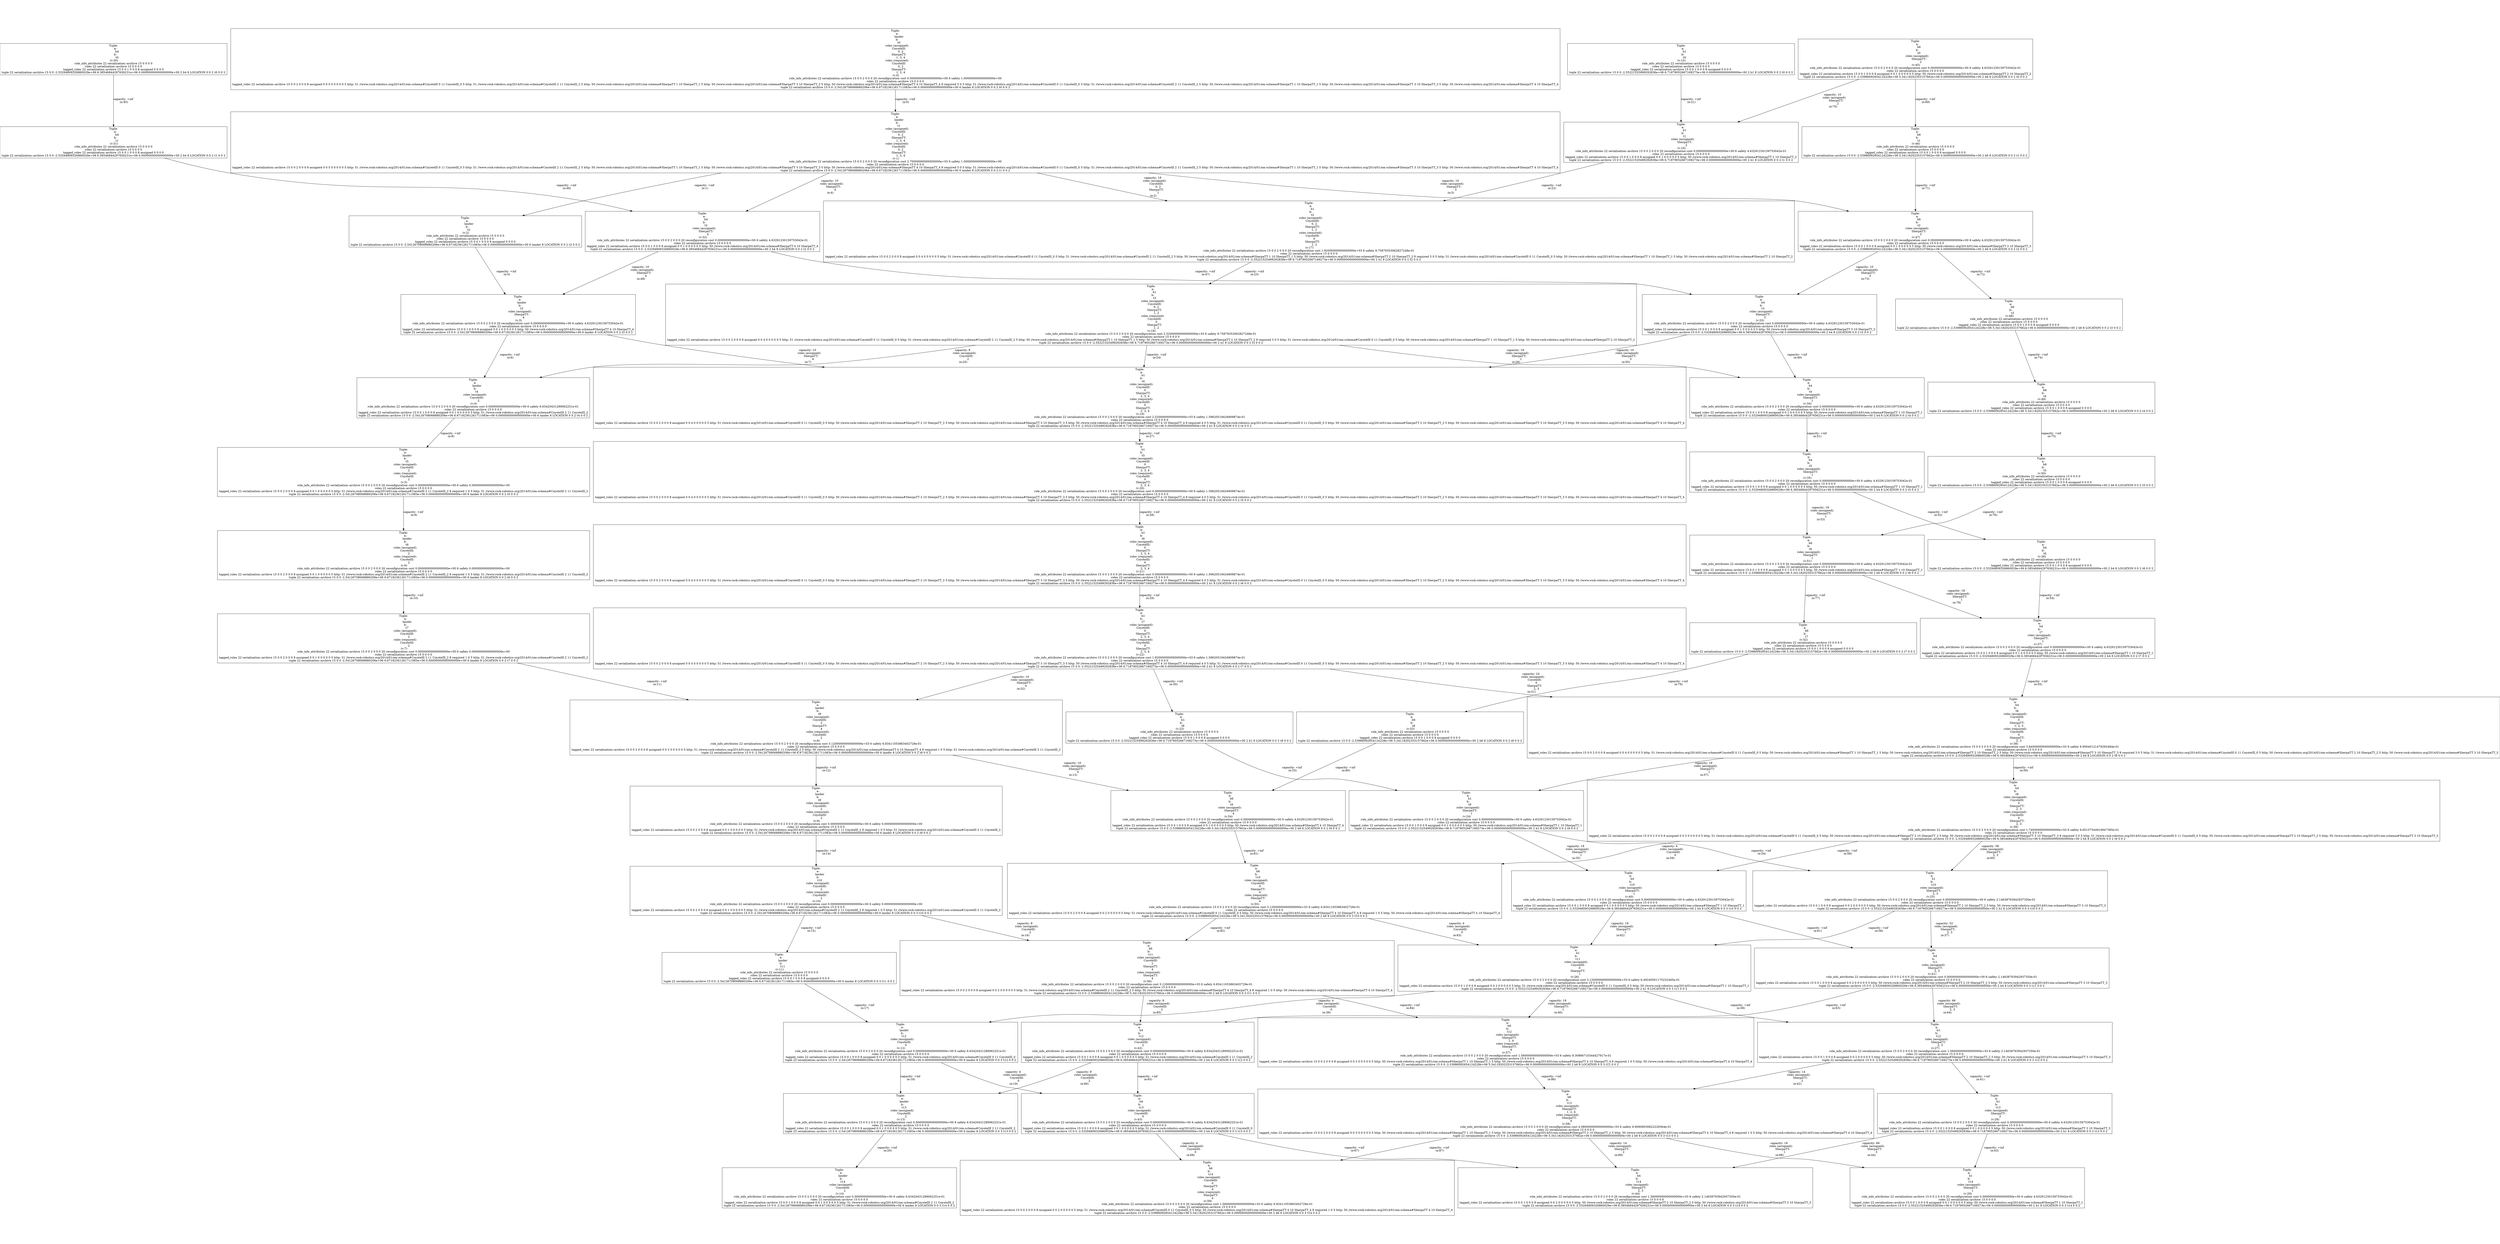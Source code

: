 digraph GraphvizGraph {
	graph [bb="0,0,9888.5,5979",
		concentrate=false,
		dpi="96,0",
		overlap=false,
		pad="0,2",
		root="Tuple:
    a:
        b6
    b:
        t14
    roles (assigned):
        CoyoteIII:
            0
        SherpaTT:
            \
4
    roles (required):
        SherpaTT:
            4
 (v:59)
role_info_attributes 22 serialization::archive 15 0 0 2 0 0 0 20 \
reconfiguration cost 1.56000000000000000e+03 6 safety 6.83411053863402729e-01
roles 22 serialization::archive 15 0 0 0 0
tagged_\
roles 22 serialization::archive 15 0 0 2 0 0 0 8 assigned 0 0 2 0 0 0 0 0 5 http: 51 //www.rock-robotics.org/2014/01/om-schema#CoyoteIII \
0 11 CoyoteIII_0 5 http: 50 //www.rock-robotics.org/2014/01/om-schema#SherpaTT 4 10 SherpaTT_4 8 required 1 0 5 http: 50 //www.rock-robotics.org/\
2014/01/om-schema#SherpaTT 4 10 SherpaTT_4
tuple 22 serialization::archive 15 0 0 -2.53986092654124228e+06 5.34118202353157662e+\
06 0.00000000000000000e+00 2 b6 8 LOCATION 0 0 3 t14 0 0 2",
		splines=true
	];
	node [fixedsize=false,
		label="\N",
		pin=false,
		pos="0,0",
		shape=box,
		width=0
	];
	edge [label=o];
	"Tuple:
    a:
        b6
    b:
        t14
    roles (assigned):
        CoyoteIII:
            0
        SherpaTT:
            \
4
    roles (required):
        SherpaTT:
            4
 (v:59)
role_info_attributes 22 serialization::archive 15 0 0 2 0 0 0 20 \
reconfiguration cost 1.56000000000000000e+03 6 safety 6.83411053863402729e-01
roles 22 serialization::archive 15 0 0 0 0
tagged_\
roles 22 serialization::archive 15 0 0 2 0 0 0 8 assigned 0 0 2 0 0 0 0 0 5 http: 51 //www.rock-robotics.org/2014/01/om-schema#CoyoteIII \
0 11 CoyoteIII_0 5 http: 50 //www.rock-robotics.org/2014/01/om-schema#SherpaTT 4 10 SherpaTT_4 8 required 1 0 5 http: 50 //www.rock-robotics.org/\
2014/01/om-schema#SherpaTT 4 10 SherpaTT_4
tuple 22 serialization::archive 15 0 0 -2.53986092654124228e+06 5.34118202353157662e+\
06 0.00000000000000000e+00 2 b6 8 LOCATION 0 0 3 t14 0 0 2"	 [height=3.8611,
		pos="4951.5,139",
		width=26.819];
	"Tuple:
    a:
        b6
    b:
        t13
    roles (assigned):
        SherpaTT:
            1, 2, 4
    roles (required):
        \
SherpaTT:
            4
 (v:58)
role_info_attributes 22 serialization::archive 15 0 0 2 0 0 0 20 reconfiguration cost 4.08000000000000000e+\
03 6 safety 9.90909030822229364e-01
roles 22 serialization::archive 15 0 0 0 0
tagged_roles 22 serialization::archive 15 0 0 2 0 \
0 0 8 assigned 0 0 3 0 0 0 0 0 5 http: 50 //www.rock-robotics.org/2014/01/om-schema#SherpaTT 1 10 SherpaTT_1 5 http: 50 //www.rock-robotics.org/\
2014/01/om-schema#SherpaTT 2 10 SherpaTT_2 5 http: 50 //www.rock-robotics.org/2014/01/om-schema#SherpaTT 4 10 SherpaTT_4 8 required \
1 0 5 http: 50 //www.rock-robotics.org/2014/01/om-schema#SherpaTT 4 10 SherpaTT_4
tuple 22 serialization::archive 15 0 0 -2.53986092654124228e+\
06 5.34118202353157662e+06 0.00000000000000000e+00 2 b6 8 LOCATION 0 0 3 t13 0 0 2"	 [height=3.4444,
		pos="6339.5,513",
		width=33.375];
	"Tuple:
    a:
        b6
    b:
        t13
    roles (assigned):
        SherpaTT:
            1, 2, 4
    roles (required):
        \
SherpaTT:
            4
 (v:58)
role_info_attributes 22 serialization::archive 15 0 0 2 0 0 0 20 reconfiguration cost 4.08000000000000000e+\
03 6 safety 9.90909030822229364e-01
roles 22 serialization::archive 15 0 0 0 0
tagged_roles 22 serialization::archive 15 0 0 2 0 \
0 0 8 assigned 0 0 3 0 0 0 0 0 5 http: 50 //www.rock-robotics.org/2014/01/om-schema#SherpaTT 1 10 SherpaTT_1 5 http: 50 //www.rock-robotics.org/\
2014/01/om-schema#SherpaTT 2 10 SherpaTT_2 5 http: 50 //www.rock-robotics.org/2014/01/om-schema#SherpaTT 4 10 SherpaTT_4 8 required \
1 0 5 http: 50 //www.rock-robotics.org/2014/01/om-schema#SherpaTT 4 10 SherpaTT_4
tuple 22 serialization::archive 15 0 0 -2.53986092654124228e+\
06 5.34118202353157662e+06 0.00000000000000000e+00 2 b6 8 LOCATION 0 0 3 t13 0 0 2" -> "Tuple:
    a:
        b6
    b:
        t14
    roles (assigned):
        CoyoteIII:
            0
        SherpaTT:
            \
4
    roles (required):
        SherpaTT:
            4
 (v:59)
role_info_attributes 22 serialization::archive 15 0 0 2 0 0 0 20 \
reconfiguration cost 1.56000000000000000e+03 6 safety 6.83411053863402729e-01
roles 22 serialization::archive 15 0 0 0 0
tagged_\
roles 22 serialization::archive 15 0 0 2 0 0 0 8 assigned 0 0 2 0 0 0 0 0 5 http: 51 //www.rock-robotics.org/2014/01/om-schema#CoyoteIII \
0 11 CoyoteIII_0 5 http: 50 //www.rock-robotics.org/2014/01/om-schema#SherpaTT 4 10 SherpaTT_4 8 required 1 0 5 http: 50 //www.rock-robotics.org/\
2014/01/om-schema#SherpaTT 4 10 SherpaTT_4
tuple 22 serialization::archive 15 0 0 -2.53986092654124228e+06 5.34118202353157662e+\
06 0.00000000000000000e+00 2 b6 8 LOCATION 0 0 3 t14 0 0 2" [key="capacity: +inf
 (e:87)",
	label="capacity: +inf
 (e:87)",
	lp="5849.5,333.5",
	pos="e,5467.4,278.01 5879.2,388.98 5750.5,354.29 5609.6,316.32 5477.3,280.69"];
"Tuple:
    a:
        b4
    b:
        t14
    roles (assigned):
        SherpaTT:
            2, 3
 (v:44)
role_info_attributes \
22 serialization::archive 15 0 0 2 0 0 0 20 reconfiguration cost 1.56000000000000000e+03 6 safety 2.14638763942937350e-01
roles \
22 serialization::archive 15 0 0 0 0
tagged_roles 22 serialization::archive 15 0 0 1 0 0 0 8 assigned 0 0 2 0 0 0 0 0 5 http: 50 //\
www.rock-robotics.org/2014/01/om-schema#SherpaTT 2 10 SherpaTT_2 5 http: 50 //www.rock-robotics.org/2014/01/om-schema#SherpaTT 3 \
10 SherpaTT_3
tuple 22 serialization::archive 15 0 0 -2.53294809326860029e+06 6.38546844297656231e+06 0.00000000000000000e+00 2 \
b4 8 LOCATION 0 0 3 t14 0 0 2" [height=2.8194,
	pos="6627.5,139",
	width=19.222];
"Tuple:
    a:
        b6
    b:
        t13
    roles (assigned):
        SherpaTT:
            1, 2, 4
    roles (required):
        \
SherpaTT:
            4
 (v:58)
role_info_attributes 22 serialization::archive 15 0 0 2 0 0 0 20 reconfiguration cost 4.08000000000000000e+\
03 6 safety 9.90909030822229364e-01
roles 22 serialization::archive 15 0 0 0 0
tagged_roles 22 serialization::archive 15 0 0 2 0 \
0 0 8 assigned 0 0 3 0 0 0 0 0 5 http: 50 //www.rock-robotics.org/2014/01/om-schema#SherpaTT 1 10 SherpaTT_1 5 http: 50 //www.rock-robotics.org/\
2014/01/om-schema#SherpaTT 2 10 SherpaTT_2 5 http: 50 //www.rock-robotics.org/2014/01/om-schema#SherpaTT 4 10 SherpaTT_4 8 required \
1 0 5 http: 50 //www.rock-robotics.org/2014/01/om-schema#SherpaTT 4 10 SherpaTT_4
tuple 22 serialization::archive 15 0 0 -2.53986092654124228e+\
06 5.34118202353157662e+06 0.00000000000000000e+00 2 b6 8 LOCATION 0 0 3 t13 0 0 2" -> "Tuple:
    a:
        b4
    b:
        t14
    roles (assigned):
        SherpaTT:
            2, 3
 (v:44)
role_info_attributes \
22 serialization::archive 15 0 0 2 0 0 0 20 reconfiguration cost 1.56000000000000000e+03 6 safety 2.14638763942937350e-01
roles \
22 serialization::archive 15 0 0 0 0
tagged_roles 22 serialization::archive 15 0 0 1 0 0 0 8 assigned 0 0 2 0 0 0 0 0 5 http: 50 //\
www.rock-robotics.org/2014/01/om-schema#SherpaTT 2 10 SherpaTT_2 5 http: 50 //www.rock-robotics.org/2014/01/om-schema#SherpaTT 3 \
10 SherpaTT_3
tuple 22 serialization::archive 15 0 0 -2.53294809326860029e+06 6.38546844297656231e+06 0.00000000000000000e+00 2 \
b4 8 LOCATION 0 0 3 t14 0 0 2" [key="capacity: 14
    roles (assigned):
        SherpaTT:
            2
 (e:89)",
label="capacity: 14
    roles (assigned):
        SherpaTT:
            2
 (e:89)",
lp="6553,333.5",
pos="e,6549.3,240.58 6435,388.98 6469.9,343.64 6509.1,292.71 6543,248.71"];
"Tuple:
    a:
        b1
    b:
        t14
    roles (assigned):
        SherpaTT:
            1
 (v:29)
role_info_attributes 22 \
serialization::archive 15 0 0 2 0 0 0 20 reconfiguration cost 0.00000000000000000e+00 6 safety 4.63291230159753042e-01
roles 22 \
serialization::archive 15 0 0 0 0
tagged_roles 22 serialization::archive 15 0 0 1 0 0 0 8 assigned 0 0 1 0 0 0 0 0 5 http: 50 //\
www.rock-robotics.org/2014/01/om-schema#SherpaTT 1 10 SherpaTT_1
tuple 22 serialization::archive 15 0 0 -2.55221525499292836e+06 \
6.71879052667169273e+06 0.00000000000000000e+00 2 b1 8 LOCATION 0 0 3 t14 0 0 2" [height=2.8194,
pos="7991.5,139",
width=12.694];
"Tuple:
    a:
        b6
    b:
        t13
    roles (assigned):
        SherpaTT:
            1, 2, 4
    roles (required):
        \
SherpaTT:
            4
 (v:58)
role_info_attributes 22 serialization::archive 15 0 0 2 0 0 0 20 reconfiguration cost 4.08000000000000000e+\
03 6 safety 9.90909030822229364e-01
roles 22 serialization::archive 15 0 0 0 0
tagged_roles 22 serialization::archive 15 0 0 2 0 \
0 0 8 assigned 0 0 3 0 0 0 0 0 5 http: 50 //www.rock-robotics.org/2014/01/om-schema#SherpaTT 1 10 SherpaTT_1 5 http: 50 //www.rock-robotics.org/\
2014/01/om-schema#SherpaTT 2 10 SherpaTT_2 5 http: 50 //www.rock-robotics.org/2014/01/om-schema#SherpaTT 4 10 SherpaTT_4 8 required \
1 0 5 http: 50 //www.rock-robotics.org/2014/01/om-schema#SherpaTT 4 10 SherpaTT_4
tuple 22 serialization::archive 15 0 0 -2.53986092654124228e+\
06 5.34118202353157662e+06 0.00000000000000000e+00 2 b6 8 LOCATION 0 0 3 t13 0 0 2" -> "Tuple:
    a:
        b1
    b:
        t14
    roles (assigned):
        SherpaTT:
            1
 (v:29)
role_info_attributes 22 \
serialization::archive 15 0 0 2 0 0 0 20 reconfiguration cost 0.00000000000000000e+00 6 safety 4.63291230159753042e-01
roles 22 \
serialization::archive 15 0 0 0 0
tagged_roles 22 serialization::archive 15 0 0 1 0 0 0 8 assigned 0 0 1 0 0 0 0 0 5 http: 50 //\
www.rock-robotics.org/2014/01/om-schema#SherpaTT 1 10 SherpaTT_1
tuple 22 serialization::archive 15 0 0 -2.55221525499292836e+06 \
6.71879052667169273e+06 0.00000000000000000e+00 2 b1 8 LOCATION 0 0 3 t14 0 0 2" [key="capacity: 18
    roles (assigned):
        SherpaTT:
            1
 (e:88)",
label="capacity: 18
    roles (assigned):
        SherpaTT:
            1
 (e:88)",
lp="7182,333.5",
pos="e,7542.1,240.58 6737,388.99 6861.6,354.13 7000.3,319.4 7129.5,296 7216.9,280.18 7240.7,291.13 7328.5,278 7394.6,268.12 7464,255.77 \
7532,242.54"];
"Tuple:
    a:
        b6
    b:
        t12
    roles (assigned):
        SherpaTT:
            1, 4
    roles (required):
        \
SherpaTT:
            4
 (v:57)
role_info_attributes 22 serialization::archive 15 0 0 2 0 0 0 20 reconfiguration cost 1.56000000000000000e+\
03 6 safety 9.30866710344427917e-01
roles 22 serialization::archive 15 0 0 0 0
tagged_roles 22 serialization::archive 15 0 0 2 0 \
0 0 8 assigned 0 0 2 0 0 0 0 0 5 http: 50 //www.rock-robotics.org/2014/01/om-schema#SherpaTT 1 10 SherpaTT_1 5 http: 50 //www.rock-robotics.org/\
2014/01/om-schema#SherpaTT 4 10 SherpaTT_4 8 required 1 0 5 http: 50 //www.rock-robotics.org/2014/01/om-schema#SherpaTT 4 10 SherpaTT_\
4
tuple 22 serialization::archive 15 0 0 -2.53986092654124228e+06 5.34118202353157662e+06 0.00000000000000000e+00 2 b6 8 LOCATION \
0 0 3 t12 0 0 2" [height=3.4444,
pos="6105.5,872",
width=26.861];
"Tuple:
    a:
        b6
    b:
        t12
    roles (assigned):
        SherpaTT:
            1, 4
    roles (required):
        \
SherpaTT:
            4
 (v:57)
role_info_attributes 22 serialization::archive 15 0 0 2 0 0 0 20 reconfiguration cost 1.56000000000000000e+\
03 6 safety 9.30866710344427917e-01
roles 22 serialization::archive 15 0 0 0 0
tagged_roles 22 serialization::archive 15 0 0 2 0 \
0 0 8 assigned 0 0 2 0 0 0 0 0 5 http: 50 //www.rock-robotics.org/2014/01/om-schema#SherpaTT 1 10 SherpaTT_1 5 http: 50 //www.rock-robotics.org/\
2014/01/om-schema#SherpaTT 4 10 SherpaTT_4 8 required 1 0 5 http: 50 //www.rock-robotics.org/2014/01/om-schema#SherpaTT 4 10 SherpaTT_\
4
tuple 22 serialization::archive 15 0 0 -2.53986092654124228e+06 5.34118202353157662e+06 0.00000000000000000e+00 2 b6 8 LOCATION \
0 0 3 t12 0 0 2" -> "Tuple:
    a:
        b6
    b:
        t13
    roles (assigned):
        SherpaTT:
            1, 2, 4
    roles (required):
        \
SherpaTT:
            4
 (v:58)
role_info_attributes 22 serialization::archive 15 0 0 2 0 0 0 20 reconfiguration cost 4.08000000000000000e+\
03 6 safety 9.90909030822229364e-01
roles 22 serialization::archive 15 0 0 0 0
tagged_roles 22 serialization::archive 15 0 0 2 0 \
0 0 8 assigned 0 0 3 0 0 0 0 0 5 http: 50 //www.rock-robotics.org/2014/01/om-schema#SherpaTT 1 10 SherpaTT_1 5 http: 50 //www.rock-robotics.org/\
2014/01/om-schema#SherpaTT 2 10 SherpaTT_2 5 http: 50 //www.rock-robotics.org/2014/01/om-schema#SherpaTT 4 10 SherpaTT_4 8 required \
1 0 5 http: 50 //www.rock-robotics.org/2014/01/om-schema#SherpaTT 4 10 SherpaTT_4
tuple 22 serialization::archive 15 0 0 -2.53986092654124228e+\
06 5.34118202353157662e+06 0.00000000000000000e+00 2 b6 8 LOCATION 0 0 3 t13 0 0 2" [key="capacity: +inf
 (e:86)",
label="capacity: +inf
 (e:86)",
lp="6280.5,692.5",
pos="e,6258.6,637.06 6186.4,747.95 6207.9,714.88 6231.3,679.03 6253.1,645.52"];
"Tuple:
    a:
        b6
    b:
        t11
    roles (assigned):
        CoyoteIII:
            2
        SherpaTT:
            \
4
    roles (required):
        SherpaTT:
            4
 (v:56)
role_info_attributes 22 serialization::archive 15 0 0 2 0 0 0 20 \
reconfiguration cost 3.12000000000000000e+03 6 safety 6.83411053863402729e-01
roles 22 serialization::archive 15 0 0 0 0
tagged_\
roles 22 serialization::archive 15 0 0 2 0 0 0 8 assigned 0 0 2 0 0 0 0 0 5 http: 51 //www.rock-robotics.org/2014/01/om-schema#CoyoteIII \
2 11 CoyoteIII_2 5 http: 50 //www.rock-robotics.org/2014/01/om-schema#SherpaTT 4 10 SherpaTT_4 8 required 1 0 5 http: 50 //www.rock-robotics.org/\
2014/01/om-schema#SherpaTT 4 10 SherpaTT_4
tuple 22 serialization::archive 15 0 0 -2.53986092654124228e+06 5.34118202353157662e+\
06 0.00000000000000000e+00 2 b6 8 LOCATION 0 0 3 t11 0 0 2" [height=3.8611,
pos="4681.5,1246",
width=26.819];
"Tuple:
    a:
        b6
    b:
        t11
    roles (assigned):
        CoyoteIII:
            2
        SherpaTT:
            \
4
    roles (required):
        SherpaTT:
            4
 (v:56)
role_info_attributes 22 serialization::archive 15 0 0 2 0 0 0 20 \
reconfiguration cost 3.12000000000000000e+03 6 safety 6.83411053863402729e-01
roles 22 serialization::archive 15 0 0 0 0
tagged_\
roles 22 serialization::archive 15 0 0 2 0 0 0 8 assigned 0 0 2 0 0 0 0 0 5 http: 51 //www.rock-robotics.org/2014/01/om-schema#CoyoteIII \
2 11 CoyoteIII_2 5 http: 50 //www.rock-robotics.org/2014/01/om-schema#SherpaTT 4 10 SherpaTT_4 8 required 1 0 5 http: 50 //www.rock-robotics.org/\
2014/01/om-schema#SherpaTT 4 10 SherpaTT_4
tuple 22 serialization::archive 15 0 0 -2.53986092654124228e+06 5.34118202353157662e+\
06 0.00000000000000000e+00 2 b6 8 LOCATION 0 0 3 t11 0 0 2" -> "Tuple:
    a:
        b6
    b:
        t12
    roles (assigned):
        SherpaTT:
            1, 4
    roles (required):
        \
SherpaTT:
            4
 (v:57)
role_info_attributes 22 serialization::archive 15 0 0 2 0 0 0 20 reconfiguration cost 1.56000000000000000e+\
03 6 safety 9.30866710344427917e-01
roles 22 serialization::archive 15 0 0 0 0
tagged_roles 22 serialization::archive 15 0 0 2 0 \
0 0 8 assigned 0 0 2 0 0 0 0 0 5 http: 50 //www.rock-robotics.org/2014/01/om-schema#SherpaTT 1 10 SherpaTT_1 5 http: 50 //www.rock-robotics.org/\
2014/01/om-schema#SherpaTT 4 10 SherpaTT_4 8 required 1 0 5 http: 50 //www.rock-robotics.org/2014/01/om-schema#SherpaTT 4 10 SherpaTT_\
4
tuple 22 serialization::archive 15 0 0 -2.53986092654124228e+06 5.34118202353157662e+06 0.00000000000000000e+00 2 b6 8 LOCATION \
0 0 3 t12 0 0 2" [key="capacity: +inf
 (e:84)",
label="capacity: +inf
 (e:84)",
lp="5648.5,1051.5",
pos="e,5674.4,996.06 5263,1106.9 5286.5,1100.9 5309.7,1094.9 5332.5,1089 5440.3,1060.9 5556.2,1029.1 5664.6,998.8"];
"Tuple:
    a:
        b4
    b:
        t12
    roles (assigned):
        CoyoteIII:
            2
 (v:42)
role_info_attributes \
22 serialization::archive 15 0 0 2 0 0 0 20 reconfiguration cost 0.00000000000000000e+00 6 safety 6.63420431289062251e-01
roles \
22 serialization::archive 15 0 0 0 0
tagged_roles 22 serialization::archive 15 0 0 1 0 0 0 8 assigned 0 0 1 0 0 0 0 0 5 http: 51 //\
www.rock-robotics.org/2014/01/om-schema#CoyoteIII 2 11 CoyoteIII_2
tuple 22 serialization::archive 15 0 0 -2.53294809326860029e+\
06 6.38546844297656231e+06 0.00000000000000000e+00 2 b4 8 LOCATION 0 0 3 t12 0 0 2" [height=2.8194,
pos="4664.5,872",
width=12.653];
"Tuple:
    a:
        b6
    b:
        t11
    roles (assigned):
        CoyoteIII:
            2
        SherpaTT:
            \
4
    roles (required):
        SherpaTT:
            4
 (v:56)
role_info_attributes 22 serialization::archive 15 0 0 2 0 0 0 20 \
reconfiguration cost 3.12000000000000000e+03 6 safety 6.83411053863402729e-01
roles 22 serialization::archive 15 0 0 0 0
tagged_\
roles 22 serialization::archive 15 0 0 2 0 0 0 8 assigned 0 0 2 0 0 0 0 0 5 http: 51 //www.rock-robotics.org/2014/01/om-schema#CoyoteIII \
2 11 CoyoteIII_2 5 http: 50 //www.rock-robotics.org/2014/01/om-schema#SherpaTT 4 10 SherpaTT_4 8 required 1 0 5 http: 50 //www.rock-robotics.org/\
2014/01/om-schema#SherpaTT 4 10 SherpaTT_4
tuple 22 serialization::archive 15 0 0 -2.53986092654124228e+06 5.34118202353157662e+\
06 0.00000000000000000e+00 2 b6 8 LOCATION 0 0 3 t11 0 0 2" -> "Tuple:
    a:
        b4
    b:
        t12
    roles (assigned):
        CoyoteIII:
            2
 (v:42)
role_info_attributes \
22 serialization::archive 15 0 0 2 0 0 0 20 reconfiguration cost 0.00000000000000000e+00 6 safety 6.63420431289062251e-01
roles \
22 serialization::archive 15 0 0 0 0
tagged_roles 22 serialization::archive 15 0 0 1 0 0 0 8 assigned 0 0 1 0 0 0 0 0 5 http: 51 //\
www.rock-robotics.org/2014/01/om-schema#CoyoteIII 2 11 CoyoteIII_2
tuple 22 serialization::archive 15 0 0 -2.53294809326860029e+\
06 6.38546844297656231e+06 0.00000000000000000e+00 2 b4 8 LOCATION 0 0 3 t12 0 0 2" [key="capacity: 8
    roles (assigned):
        CoyoteIII:
            2
 (e:85)",
label="capacity: 8
    roles (assigned):
        CoyoteIII:
            2
 (e:85)",
lp="4727,1051.5",
pos="e,4669.1,973.69 4675.2,1106.7 4673.3,1066.2 4671.3,1022.5 4669.6,983.91"];
"Tuple:
    a:
        b6
    b:
        t10
    roles (assigned):
        CoyoteIII:
            0
        SherpaTT:
            \
4
    roles (required):
        SherpaTT:
            4
 (v:55)
role_info_attributes 22 serialization::archive 15 0 0 2 0 0 0 20 \
reconfiguration cost 3.12000000000000000e+03 6 safety 6.83411053863402729e-01
roles 22 serialization::archive 15 0 0 0 0
tagged_\
roles 22 serialization::archive 15 0 0 2 0 0 0 8 assigned 0 0 2 0 0 0 0 0 5 http: 51 //www.rock-robotics.org/2014/01/om-schema#CoyoteIII \
0 11 CoyoteIII_0 5 http: 50 //www.rock-robotics.org/2014/01/om-schema#SherpaTT 4 10 SherpaTT_4 8 required 1 0 5 http: 50 //www.rock-robotics.org/\
2014/01/om-schema#SherpaTT 4 10 SherpaTT_4
tuple 22 serialization::archive 15 0 0 -2.53986092654124228e+06 5.34118202353157662e+\
06 0.00000000000000000e+00 2 b6 8 LOCATION 0 0 3 t10 0 0 2" [height=3.8611,
pos="5084.5,1635",
width=26.819];
"Tuple:
    a:
        b6
    b:
        t10
    roles (assigned):
        CoyoteIII:
            0
        SherpaTT:
            \
4
    roles (required):
        SherpaTT:
            4
 (v:55)
role_info_attributes 22 serialization::archive 15 0 0 2 0 0 0 20 \
reconfiguration cost 3.12000000000000000e+03 6 safety 6.83411053863402729e-01
roles 22 serialization::archive 15 0 0 0 0
tagged_\
roles 22 serialization::archive 15 0 0 2 0 0 0 8 assigned 0 0 2 0 0 0 0 0 5 http: 51 //www.rock-robotics.org/2014/01/om-schema#CoyoteIII \
0 11 CoyoteIII_0 5 http: 50 //www.rock-robotics.org/2014/01/om-schema#SherpaTT 4 10 SherpaTT_4 8 required 1 0 5 http: 50 //www.rock-robotics.org/\
2014/01/om-schema#SherpaTT 4 10 SherpaTT_4
tuple 22 serialization::archive 15 0 0 -2.53986092654124228e+06 5.34118202353157662e+\
06 0.00000000000000000e+00 2 b6 8 LOCATION 0 0 3 t10 0 0 2" -> "Tuple:
    a:
        b6
    b:
        t11
    roles (assigned):
        CoyoteIII:
            2
        SherpaTT:
            \
4
    roles (required):
        SherpaTT:
            4
 (v:56)
role_info_attributes 22 serialization::archive 15 0 0 2 0 0 0 20 \
reconfiguration cost 3.12000000000000000e+03 6 safety 6.83411053863402729e-01
roles 22 serialization::archive 15 0 0 0 0
tagged_\
roles 22 serialization::archive 15 0 0 2 0 0 0 8 assigned 0 0 2 0 0 0 0 0 5 http: 51 //www.rock-robotics.org/2014/01/om-schema#CoyoteIII \
2 11 CoyoteIII_2 5 http: 50 //www.rock-robotics.org/2014/01/om-schema#SherpaTT 4 10 SherpaTT_4 8 required 1 0 5 http: 50 //www.rock-robotics.org/\
2014/01/om-schema#SherpaTT 4 10 SherpaTT_4
tuple 22 serialization::archive 15 0 0 -2.53986092654124228e+06 5.34118202353157662e+\
06 0.00000000000000000e+00 2 b6 8 LOCATION 0 0 3 t11 0 0 2" [key="capacity: +inf
 (e:82)",
label="capacity: +inf
 (e:82)",
lp="4957.5,1440.5",
pos="e,4825.7,1385.2 4940.4,1495.9 4905.6,1462.3 4868.3,1426.3 4833.2,1392.4"];
"Tuple:
    a:
        b1
    b:
        t11
    roles (assigned):
        CoyoteIII:
            0
        SherpaTT:
            \
1
 (v:26)
role_info_attributes 22 serialization::archive 15 0 0 2 0 0 0 20 reconfiguration cost 3.12000000000000000e+03 6 safety \
6.49240501170232465e-01
roles 22 serialization::archive 15 0 0 0 0
tagged_roles 22 serialization::archive 15 0 0 1 0 0 0 8 assigned \
0 0 2 0 0 0 0 0 5 http: 51 //www.rock-robotics.org/2014/01/om-schema#CoyoteIII 0 11 CoyoteIII_0 5 http: 50 //www.rock-robotics.org/\
2014/01/om-schema#SherpaTT 1 10 SherpaTT_1
tuple 22 serialization::archive 15 0 0 -2.55221525499292836e+06 6.71879052667169273e+\
06 0.00000000000000000e+00 2 b1 8 LOCATION 0 0 3 t11 0 0 2" [height=3.2361,
pos="6355.5,1246",
width=19.181];
"Tuple:
    a:
        b6
    b:
        t10
    roles (assigned):
        CoyoteIII:
            0
        SherpaTT:
            \
4
    roles (required):
        SherpaTT:
            4
 (v:55)
role_info_attributes 22 serialization::archive 15 0 0 2 0 0 0 20 \
reconfiguration cost 3.12000000000000000e+03 6 safety 6.83411053863402729e-01
roles 22 serialization::archive 15 0 0 0 0
tagged_\
roles 22 serialization::archive 15 0 0 2 0 0 0 8 assigned 0 0 2 0 0 0 0 0 5 http: 51 //www.rock-robotics.org/2014/01/om-schema#CoyoteIII \
0 11 CoyoteIII_0 5 http: 50 //www.rock-robotics.org/2014/01/om-schema#SherpaTT 4 10 SherpaTT_4 8 required 1 0 5 http: 50 //www.rock-robotics.org/\
2014/01/om-schema#SherpaTT 4 10 SherpaTT_4
tuple 22 serialization::archive 15 0 0 -2.53986092654124228e+06 5.34118202353157662e+\
06 0.00000000000000000e+00 2 b6 8 LOCATION 0 0 3 t10 0 0 2" -> "Tuple:
    a:
        b1
    b:
        t11
    roles (assigned):
        CoyoteIII:
            0
        SherpaTT:
            \
1
 (v:26)
role_info_attributes 22 serialization::archive 15 0 0 2 0 0 0 20 reconfiguration cost 3.12000000000000000e+03 6 safety \
6.49240501170232465e-01
roles 22 serialization::archive 15 0 0 0 0
tagged_roles 22 serialization::archive 15 0 0 1 0 0 0 8 assigned \
0 0 2 0 0 0 0 0 5 http: 51 //www.rock-robotics.org/2014/01/om-schema#CoyoteIII 0 11 CoyoteIII_0 5 http: 50 //www.rock-robotics.org/\
2014/01/om-schema#SherpaTT 1 10 SherpaTT_1
tuple 22 serialization::archive 15 0 0 -2.55221525499292836e+06 6.71879052667169273e+\
06 0.00000000000000000e+00 2 b1 8 LOCATION 0 0 3 t11 0 0 2" [key="capacity: 4
    roles (assigned):
        CoyoteIII:
            0
 (e:83)",
label="capacity: 4
    roles (assigned):
        CoyoteIII:
            0
 (e:83)",
lp="5887,1440.5",
pos="e,5974.6,1362.6 5538.9,1495.9 5678.2,1453.3 5830.3,1406.8 5965,1365.5"];
"Tuple:
    a:
        b6
    b:
        t9
    roles (assigned):
        SherpaTT:
            4
 (v:54)
role_info_attributes 22 \
serialization::archive 15 0 0 2 0 0 0 20 reconfiguration cost 0.00000000000000000e+00 6 safety 4.63291230159753042e-01
roles 22 \
serialization::archive 15 0 0 0 0
tagged_roles 22 serialization::archive 15 0 0 1 0 0 0 8 assigned 0 0 1 0 0 0 0 0 5 http: 50 //\
www.rock-robotics.org/2014/01/om-schema#SherpaTT 4 10 SherpaTT_4
tuple 22 serialization::archive 15 0 0 -2.53986092654124228e+06 \
5.34118202353157662e+06 0.00000000000000000e+00 2 b6 8 LOCATION 0 0 2 t9 0 0 2" [height=2.8194,
pos="4910.5,2039",
width=12.694];
"Tuple:
    a:
        b6
    b:
        t9
    roles (assigned):
        SherpaTT:
            4
 (v:54)
role_info_attributes 22 \
serialization::archive 15 0 0 2 0 0 0 20 reconfiguration cost 0.00000000000000000e+00 6 safety 4.63291230159753042e-01
roles 22 \
serialization::archive 15 0 0 0 0
tagged_roles 22 serialization::archive 15 0 0 1 0 0 0 8 assigned 0 0 1 0 0 0 0 0 5 http: 50 //\
www.rock-robotics.org/2014/01/om-schema#SherpaTT 4 10 SherpaTT_4
tuple 22 serialization::archive 15 0 0 -2.53986092654124228e+06 \
5.34118202353157662e+06 0.00000000000000000e+00 2 b6 8 LOCATION 0 0 2 t9 0 0 2" -> "Tuple:
    a:
        b6
    b:
        t10
    roles (assigned):
        CoyoteIII:
            0
        SherpaTT:
            \
4
    roles (required):
        SherpaTT:
            4
 (v:55)
role_info_attributes 22 serialization::archive 15 0 0 2 0 0 0 20 \
reconfiguration cost 3.12000000000000000e+03 6 safety 6.83411053863402729e-01
roles 22 serialization::archive 15 0 0 0 0
tagged_\
roles 22 serialization::archive 15 0 0 2 0 0 0 8 assigned 0 0 2 0 0 0 0 0 5 http: 51 //www.rock-robotics.org/2014/01/om-schema#CoyoteIII \
0 11 CoyoteIII_0 5 http: 50 //www.rock-robotics.org/2014/01/om-schema#SherpaTT 4 10 SherpaTT_4 8 required 1 0 5 http: 50 //www.rock-robotics.org/\
2014/01/om-schema#SherpaTT 4 10 SherpaTT_4
tuple 22 serialization::archive 15 0 0 -2.53986092654124228e+06 5.34118202353157662e+\
06 0.00000000000000000e+00 2 b6 8 LOCATION 0 0 3 t10 0 0 2" [key="capacity: +inf
 (e:81)",
label="capacity: +inf
 (e:81)",
lp="5051.5,1829.5",
pos="e,5024.6,1774.1 4954.3,1937.3 4974.3,1890.8 4998.5,1834.7 5020.5,1783.6"];
"Tuple:
    a:
        b6
    b:
        t8
 (v:53)
role_info_attributes 22 serialization::archive 15 0 0 0 0
roles 22 serialization::\
archive 15 0 0 0 0
tagged_roles 22 serialization::archive 15 0 0 1 0 0 0 8 assigned 0 0 0 0
tuple 22 serialization::archive 15 0 \
0 -2.53986092654124228e+06 5.34118202353157662e+06 0.00000000000000000e+00 2 b6 8 LOCATION 0 0 2 t8 0 0 2" [height=2.1944,
pos="5625.5,2458",
width=12.208];
"Tuple:
    a:
        b6
    b:
        t8
 (v:53)
role_info_attributes 22 serialization::archive 15 0 0 0 0
roles 22 serialization::\
archive 15 0 0 0 0
tagged_roles 22 serialization::archive 15 0 0 1 0 0 0 8 assigned 0 0 0 0
tuple 22 serialization::archive 15 0 \
0 -2.53986092654124228e+06 5.34118202353157662e+06 0.00000000000000000e+00 2 b6 8 LOCATION 0 0 2 t8 0 0 2" -> "Tuple:
    a:
        b6
    b:
        t9
    roles (assigned):
        SherpaTT:
            4
 (v:54)
role_info_attributes 22 \
serialization::archive 15 0 0 2 0 0 0 20 reconfiguration cost 0.00000000000000000e+00 6 safety 4.63291230159753042e-01
roles 22 \
serialization::archive 15 0 0 0 0
tagged_roles 22 serialization::archive 15 0 0 1 0 0 0 8 assigned 0 0 1 0 0 0 0 0 5 http: 50 //\
www.rock-robotics.org/2014/01/om-schema#SherpaTT 4 10 SherpaTT_4
tuple 22 serialization::archive 15 0 0 -2.53986092654124228e+06 \
5.34118202353157662e+06 0.00000000000000000e+00 2 b6 8 LOCATION 0 0 2 t9 0 0 2" [key="capacity: +inf
 (e:80)",
label="capacity: +inf
 (e:80)",
lp="5349.5,2248.5",
pos="e,5083.8,2140.5 5490.6,2378.9 5378.1,2313 5216.6,2218.4 5092.6,2145.7"];
"Tuple:
    a:
        b6
    b:
        t7
 (v:52)
role_info_attributes 22 serialization::archive 15 0 0 0 0
roles 22 serialization::\
archive 15 0 0 0 0
tagged_roles 22 serialization::archive 15 0 0 1 0 0 0 8 assigned 0 0 0 0
tuple 22 serialization::archive 15 0 \
0 -2.53986092654124228e+06 5.34118202353157662e+06 0.00000000000000000e+00 2 b6 8 LOCATION 0 0 2 t7 0 0 2" [height=2.1944,
pos="7166.5,2907",
width=12.208];
"Tuple:
    a:
        b6
    b:
        t7
 (v:52)
role_info_attributes 22 serialization::archive 15 0 0 0 0
roles 22 serialization::\
archive 15 0 0 0 0
tagged_roles 22 serialization::archive 15 0 0 1 0 0 0 8 assigned 0 0 0 0
tuple 22 serialization::archive 15 0 \
0 -2.53986092654124228e+06 5.34118202353157662e+06 0.00000000000000000e+00 2 b6 8 LOCATION 0 0 2 t7 0 0 2" -> "Tuple:
    a:
        b6
    b:
        t8
 (v:53)
role_info_attributes 22 serialization::archive 15 0 0 0 0
roles 22 serialization::\
archive 15 0 0 0 0
tagged_roles 22 serialization::archive 15 0 0 1 0 0 0 8 assigned 0 0 0 0
tuple 22 serialization::archive 15 0 \
0 -2.53986092654124228e+06 5.34118202353157662e+06 0.00000000000000000e+00 2 b6 8 LOCATION 0 0 2 t8 0 0 2" [key="capacity: +inf
 (e:79)",
label="capacity: +inf
 (e:79)",
lp="6676.5,2682.5",
pos="e,5839,2537 6953,2828 6879.3,2802.2 6795.8,2774.7 6718.5,2753 6435.9,2673.8 6356.1,2691.2 6073.5,2612 5999.5,2591.3 5919.9,2565.2 \
5848.5,2540.4"];
"Tuple:
    a:
        b6
    b:
        t6
    roles (assigned):
        SherpaTT:
            1
 (v:51)
role_info_attributes 22 \
serialization::archive 15 0 0 2 0 0 0 20 reconfiguration cost 0.00000000000000000e+00 6 safety 4.63291230159753042e-01
roles 22 \
serialization::archive 15 0 0 0 0
tagged_roles 22 serialization::archive 15 0 0 1 0 0 0 8 assigned 0 0 1 0 0 0 0 0 5 http: 50 //\
www.rock-robotics.org/2014/01/om-schema#SherpaTT 1 10 SherpaTT_1
tuple 22 serialization::archive 15 0 0 -2.53986092654124228e+06 \
5.34118202353157662e+06 0.00000000000000000e+00 2 b6 8 LOCATION 0 0 2 t6 0 0 2" [height=2.8194,
pos="7184.5,3326",
width=12.694];
"Tuple:
    a:
        b6
    b:
        t6
    roles (assigned):
        SherpaTT:
            1
 (v:51)
role_info_attributes 22 \
serialization::archive 15 0 0 2 0 0 0 20 reconfiguration cost 0.00000000000000000e+00 6 safety 4.63291230159753042e-01
roles 22 \
serialization::archive 15 0 0 0 0
tagged_roles 22 serialization::archive 15 0 0 1 0 0 0 8 assigned 0 0 1 0 0 0 0 0 5 http: 50 //\
www.rock-robotics.org/2014/01/om-schema#SherpaTT 1 10 SherpaTT_1
tuple 22 serialization::archive 15 0 0 -2.53986092654124228e+06 \
5.34118202353157662e+06 0.00000000000000000e+00 2 b6 8 LOCATION 0 0 2 t6 0 0 2" -> "Tuple:
    a:
        b6
    b:
        t7
 (v:52)
role_info_attributes 22 serialization::archive 15 0 0 0 0
roles 22 serialization::\
archive 15 0 0 0 0
tagged_roles 22 serialization::archive 15 0 0 1 0 0 0 8 assigned 0 0 0 0
tuple 22 serialization::archive 15 0 \
0 -2.53986092654124228e+06 5.34118202353157662e+06 0.00000000000000000e+00 2 b6 8 LOCATION 0 0 2 t7 0 0 2" [key="capacity: +inf
 (e:77)",
label="capacity: +inf
 (e:77)",
lp="7214.5,3116.5",
pos="e,7169.9,2986.1 7180.1,3224.3 7177.1,3154.6 7173.2,3063 7170.3,2996.2"];
"Tuple:
    a:
        b4
    b:
        t7
    roles (assigned):
        SherpaTT:
            1
 (v:37)
role_info_attributes 22 \
serialization::archive 15 0 0 2 0 0 0 20 reconfiguration cost 0.00000000000000000e+00 6 safety 4.63291230159753042e-01
roles 22 \
serialization::archive 15 0 0 0 0
tagged_roles 22 serialization::archive 15 0 0 1 0 0 0 8 assigned 0 0 1 0 0 0 0 0 5 http: 50 //\
www.rock-robotics.org/2014/01/om-schema#SherpaTT 1 10 SherpaTT_1
tuple 22 serialization::archive 15 0 0 -2.53294809326860029e+06 \
6.38546844297656231e+06 0.00000000000000000e+00 2 b4 8 LOCATION 0 0 2 t7 0 0 2" [height=2.8194,
pos="8080.5,2907",
width=12.694];
"Tuple:
    a:
        b6
    b:
        t6
    roles (assigned):
        SherpaTT:
            1
 (v:51)
role_info_attributes 22 \
serialization::archive 15 0 0 2 0 0 0 20 reconfiguration cost 0.00000000000000000e+00 6 safety 4.63291230159753042e-01
roles 22 \
serialization::archive 15 0 0 0 0
tagged_roles 22 serialization::archive 15 0 0 1 0 0 0 8 assigned 0 0 1 0 0 0 0 0 5 http: 50 //\
www.rock-robotics.org/2014/01/om-schema#SherpaTT 1 10 SherpaTT_1
tuple 22 serialization::archive 15 0 0 -2.53986092654124228e+06 \
5.34118202353157662e+06 0.00000000000000000e+00 2 b6 8 LOCATION 0 0 2 t6 0 0 2" -> "Tuple:
    a:
        b4
    b:
        t7
    roles (assigned):
        SherpaTT:
            1
 (v:37)
role_info_attributes 22 \
serialization::archive 15 0 0 2 0 0 0 20 reconfiguration cost 0.00000000000000000e+00 6 safety 4.63291230159753042e-01
roles 22 \
serialization::archive 15 0 0 0 0
tagged_roles 22 serialization::archive 15 0 0 1 0 0 0 8 assigned 0 0 1 0 0 0 0 0 5 http: 50 //\
www.rock-robotics.org/2014/01/om-schema#SherpaTT 1 10 SherpaTT_1
tuple 22 serialization::archive 15 0 0 -2.53294809326860029e+06 \
6.38546844297656231e+06 0.00000000000000000e+00 2 b4 8 LOCATION 0 0 2 t7 0 0 2" [key="capacity: 18
    roles (assigned):
        SherpaTT:
            1
 (e:78)",
label="capacity: 18
    roles (assigned):
        SherpaTT:
            1
 (e:78)",
lp="7738,3116.5",
pos="e,7863.4,3008.5 7401.7,3224.4 7538.8,3160.3 7715.5,3077.7 7854.3,3012.8"];
"Tuple:
    a:
        b6
    b:
        t5
 (v:50)
role_info_attributes 22 serialization::archive 15 0 0 0 0
roles 22 serialization::\
archive 15 0 0 0 0
tagged_roles 22 serialization::archive 15 0 0 1 0 0 0 8 assigned 0 0 0 0
tuple 22 serialization::archive 15 0 \
0 -2.53986092654124228e+06 5.34118202353157662e+06 0.00000000000000000e+00 2 b6 8 LOCATION 0 0 2 t5 0 0 2" [height=2.1944,
pos="8098.5,3745",
width=12.208];
"Tuple:
    a:
        b6
    b:
        t5
 (v:50)
role_info_attributes 22 serialization::archive 15 0 0 0 0
roles 22 serialization::\
archive 15 0 0 0 0
tagged_roles 22 serialization::archive 15 0 0 1 0 0 0 8 assigned 0 0 0 0
tuple 22 serialization::archive 15 0 \
0 -2.53986092654124228e+06 5.34118202353157662e+06 0.00000000000000000e+00 2 b6 8 LOCATION 0 0 2 t5 0 0 2" -> "Tuple:
    a:
        b6
    b:
        t6
    roles (assigned):
        SherpaTT:
            1
 (v:51)
role_info_attributes 22 \
serialization::archive 15 0 0 2 0 0 0 20 reconfiguration cost 0.00000000000000000e+00 6 safety 4.63291230159753042e-01
roles 22 \
serialization::archive 15 0 0 0 0
tagged_roles 22 serialization::archive 15 0 0 1 0 0 0 8 assigned 0 0 1 0 0 0 0 0 5 http: 50 //\
www.rock-robotics.org/2014/01/om-schema#SherpaTT 1 10 SherpaTT_1
tuple 22 serialization::archive 15 0 0 -2.53986092654124228e+06 \
5.34118202353157662e+06 0.00000000000000000e+00 2 b6 8 LOCATION 0 0 2 t6 0 0 2" [key="capacity: +inf
 (e:76)",
label="capacity: +inf
 (e:76)",
lp="7910.5,3535.5",
pos="e,7475.1,3427.5 8004.4,3665.8 7934.4,3610.8 7834.4,3540.2 7735.5,3498 7700,3482.9 7687.8,3490.1 7650.5,3480 7596.6,3465.4 7539.7,\
3448.2 7484.9,3430.7"];
"Tuple:
    a:
        b6
    b:
        t4
 (v:49)
role_info_attributes 22 serialization::archive 15 0 0 0 0
roles 22 serialization::\
archive 15 0 0 0 0
tagged_roles 22 serialization::archive 15 0 0 1 0 0 0 8 assigned 0 0 0 0
tuple 22 serialization::archive 15 0 \
0 -2.53986092654124228e+06 5.34118202353157662e+06 0.00000000000000000e+00 2 b6 8 LOCATION 0 0 2 t4 0 0 2" [height=2.1944,
pos="8098.5,4119",
width=12.208];
"Tuple:
    a:
        b6
    b:
        t4
 (v:49)
role_info_attributes 22 serialization::archive 15 0 0 0 0
roles 22 serialization::\
archive 15 0 0 0 0
tagged_roles 22 serialization::archive 15 0 0 1 0 0 0 8 assigned 0 0 0 0
tuple 22 serialization::archive 15 0 \
0 -2.53986092654124228e+06 5.34118202353157662e+06 0.00000000000000000e+00 2 b6 8 LOCATION 0 0 2 t4 0 0 2" -> "Tuple:
    a:
        b6
    b:
        t5
 (v:50)
role_info_attributes 22 serialization::archive 15 0 0 0 0
roles 22 serialization::\
archive 15 0 0 0 0
tagged_roles 22 serialization::archive 15 0 0 1 0 0 0 8 assigned 0 0 0 0
tuple 22 serialization::archive 15 0 \
0 -2.53986092654124228e+06 5.34118202353157662e+06 0.00000000000000000e+00 2 b6 8 LOCATION 0 0 2 t5 0 0 2" [key="capacity: +inf
 (e:75)",
label="capacity: +inf
 (e:75)",
lp="8136.5,3932",
pos="e,8098.5,3824.2 8098.5,4039.7 8098.5,3979.6 8098.5,3896.9 8098.5,3834.4"];
"Tuple:
    a:
        b6
    b:
        t3
 (v:48)
role_info_attributes 22 serialization::archive 15 0 0 0 0
roles 22 serialization::\
archive 15 0 0 0 0
tagged_roles 22 serialization::archive 15 0 0 1 0 0 0 8 assigned 0 0 0 0
tuple 22 serialization::archive 15 0 \
0 -2.53986092654124228e+06 5.34118202353157662e+06 0.00000000000000000e+00 2 b6 8 LOCATION 0 0 2 t3 0 0 2" [height=2.1944,
pos="8083.5,4538",
width=12.208];
"Tuple:
    a:
        b6
    b:
        t3
 (v:48)
role_info_attributes 22 serialization::archive 15 0 0 0 0
roles 22 serialization::\
archive 15 0 0 0 0
tagged_roles 22 serialization::archive 15 0 0 1 0 0 0 8 assigned 0 0 0 0
tuple 22 serialization::archive 15 0 \
0 -2.53986092654124228e+06 5.34118202353157662e+06 0.00000000000000000e+00 2 b6 8 LOCATION 0 0 2 t3 0 0 2" -> "Tuple:
    a:
        b6
    b:
        t4
 (v:49)
role_info_attributes 22 serialization::archive 15 0 0 0 0
roles 22 serialization::\
archive 15 0 0 0 0
tagged_roles 22 serialization::archive 15 0 0 1 0 0 0 8 assigned 0 0 0 0
tuple 22 serialization::archive 15 0 \
0 -2.53986092654124228e+06 5.34118202353157662e+06 0.00000000000000000e+00 2 b6 8 LOCATION 0 0 2 t4 0 0 2" [key="capacity: +inf
 (e:74)",
label="capacity: +inf
 (e:74)",
lp="8129.5,4328.5",
pos="e,8095.7,4198.3 8086.3,4458.7 8088.9,4387.4 8092.6,4282.9 8095.3,4208.6"];
"Tuple:
    a:
        b6
    b:
        t2
    roles (assigned):
        SherpaTT:
            3
 (v:47)
role_info_attributes 22 \
serialization::archive 15 0 0 2 0 0 0 20 reconfiguration cost 0.00000000000000000e+00 6 safety 4.63291230159753042e-01
roles 22 \
serialization::archive 15 0 0 0 0
tagged_roles 22 serialization::archive 15 0 0 1 0 0 0 8 assigned 0 0 1 0 0 0 0 0 5 http: 50 //\
www.rock-robotics.org/2014/01/om-schema#SherpaTT 3 10 SherpaTT_3
tuple 22 serialization::archive 15 0 0 -2.53986092654124228e+06 \
5.34118202353157662e+06 0.00000000000000000e+00 2 b6 8 LOCATION 0 0 2 t2 0 0 2" [height=2.8194,
pos="7494.5,4957",
width=12.694];
"Tuple:
    a:
        b6
    b:
        t2
    roles (assigned):
        SherpaTT:
            3
 (v:47)
role_info_attributes 22 \
serialization::archive 15 0 0 2 0 0 0 20 reconfiguration cost 0.00000000000000000e+00 6 safety 4.63291230159753042e-01
roles 22 \
serialization::archive 15 0 0 0 0
tagged_roles 22 serialization::archive 15 0 0 1 0 0 0 8 assigned 0 0 1 0 0 0 0 0 5 http: 50 //\
www.rock-robotics.org/2014/01/om-schema#SherpaTT 3 10 SherpaTT_3
tuple 22 serialization::archive 15 0 0 -2.53986092654124228e+06 \
5.34118202353157662e+06 0.00000000000000000e+00 2 b6 8 LOCATION 0 0 2 t2 0 0 2" -> "Tuple:
    a:
        b6
    b:
        t3
 (v:48)
role_info_attributes 22 serialization::archive 15 0 0 0 0
roles 22 serialization::\
archive 15 0 0 0 0
tagged_roles 22 serialization::archive 15 0 0 1 0 0 0 8 assigned 0 0 0 0
tuple 22 serialization::archive 15 0 \
0 -2.53986092654124228e+06 5.34118202353157662e+06 0.00000000000000000e+00 2 b6 8 LOCATION 0 0 2 t3 0 0 2" [key="capacity: +inf
 (e:72)",
label="capacity: +inf
 (e:72)",
lp="7861.5,4747.5",
pos="e,7972.3,4617.1 7637.5,4855.3 7737.5,4784.1 7869.7,4690.1 7964.1,4622.9"];
"Tuple:
    a:
        b4
    b:
        t3
    roles (assigned):
        SherpaTT:
            3
 (v:33)
role_info_attributes 22 \
serialization::archive 15 0 0 2 0 0 0 20 reconfiguration cost 0.00000000000000000e+00 6 safety 4.63291230159753042e-01
roles 22 \
serialization::archive 15 0 0 0 0
tagged_roles 22 serialization::archive 15 0 0 1 0 0 0 8 assigned 0 0 1 0 0 0 0 0 5 http: 50 //\
www.rock-robotics.org/2014/01/om-schema#SherpaTT 3 10 SherpaTT_3
tuple 22 serialization::archive 15 0 0 -2.53294809326860029e+06 \
6.38546844297656231e+06 0.00000000000000000e+00 2 b4 8 LOCATION 0 0 2 t3 0 0 2" [height=2.8194,
pos="7110.5,4538",
width=12.694];
"Tuple:
    a:
        b6
    b:
        t2
    roles (assigned):
        SherpaTT:
            3
 (v:47)
role_info_attributes 22 \
serialization::archive 15 0 0 2 0 0 0 20 reconfiguration cost 0.00000000000000000e+00 6 safety 4.63291230159753042e-01
roles 22 \
serialization::archive 15 0 0 0 0
tagged_roles 22 serialization::archive 15 0 0 1 0 0 0 8 assigned 0 0 1 0 0 0 0 0 5 http: 50 //\
www.rock-robotics.org/2014/01/om-schema#SherpaTT 3 10 SherpaTT_3
tuple 22 serialization::archive 15 0 0 -2.53986092654124228e+06 \
5.34118202353157662e+06 0.00000000000000000e+00 2 b6 8 LOCATION 0 0 2 t2 0 0 2" -> "Tuple:
    a:
        b4
    b:
        t3
    roles (assigned):
        SherpaTT:
            3
 (v:33)
role_info_attributes 22 \
serialization::archive 15 0 0 2 0 0 0 20 reconfiguration cost 0.00000000000000000e+00 6 safety 4.63291230159753042e-01
roles 22 \
serialization::archive 15 0 0 0 0
tagged_roles 22 serialization::archive 15 0 0 1 0 0 0 8 assigned 0 0 1 0 0 0 0 0 5 http: 50 //\
www.rock-robotics.org/2014/01/om-schema#SherpaTT 3 10 SherpaTT_3
tuple 22 serialization::archive 15 0 0 -2.53294809326860029e+06 \
6.38546844297656231e+06 0.00000000000000000e+00 2 b4 8 LOCATION 0 0 2 t3 0 0 2" [key="capacity: 10
    roles (assigned):
        SherpaTT:
            3
 (e:73)",
label="capacity: 10
    roles (assigned):
        SherpaTT:
            3
 (e:73)",
lp="7377,4747.5",
pos="e,7203.8,4639.8 7401.3,4855.3 7343.7,4792.5 7269.8,4711.8 7210.9,4647.6"];
"Tuple:
    a:
        b6
    b:
        t1
 (v:46)
role_info_attributes 22 serialization::archive 15 0 0 0 0
roles 22 serialization::\
archive 15 0 0 0 0
tagged_roles 22 serialization::archive 15 0 0 1 0 0 0 8 assigned 0 0 0 0
tuple 22 serialization::archive 15 0 \
0 -2.53986092654124228e+06 5.34118202353157662e+06 0.00000000000000000e+00 2 b6 8 LOCATION 0 0 2 t1 0 0 2" [height=2.1944,
pos="7494.5,5406",
width=12.208];
"Tuple:
    a:
        b6
    b:
        t1
 (v:46)
role_info_attributes 22 serialization::archive 15 0 0 0 0
roles 22 serialization::\
archive 15 0 0 0 0
tagged_roles 22 serialization::archive 15 0 0 1 0 0 0 8 assigned 0 0 0 0
tuple 22 serialization::archive 15 0 \
0 -2.53986092654124228e+06 5.34118202353157662e+06 0.00000000000000000e+00 2 b6 8 LOCATION 0 0 2 t1 0 0 2" -> "Tuple:
    a:
        b6
    b:
        t2
    roles (assigned):
        SherpaTT:
            3
 (v:47)
role_info_attributes 22 \
serialization::archive 15 0 0 2 0 0 0 20 reconfiguration cost 0.00000000000000000e+00 6 safety 4.63291230159753042e-01
roles 22 \
serialization::archive 15 0 0 0 0
tagged_roles 22 serialization::archive 15 0 0 1 0 0 0 8 assigned 0 0 1 0 0 0 0 0 5 http: 50 //\
www.rock-robotics.org/2014/01/om-schema#SherpaTT 3 10 SherpaTT_3
tuple 22 serialization::archive 15 0 0 -2.53986092654124228e+06 \
5.34118202353157662e+06 0.00000000000000000e+00 2 b6 8 LOCATION 0 0 2 t2 0 0 2" [key="capacity: +inf
 (e:71)",
label="capacity: +inf
 (e:71)",
lp="7532.5,5181.5",
pos="e,7494.5,5058.7 7494.5,5326.8 7494.5,5255.2 7494.5,5149.1 7494.5,5068.8"];
"Tuple:
    a:
        b6
    b:
        t0
    roles (assigned):
        SherpaTT:
            2
 (v:45)
role_info_attributes 22 \
serialization::archive 15 0 0 2 0 0 0 20 reconfiguration cost 0.00000000000000000e+00 6 safety 4.63291230159753042e-01
roles 22 \
serialization::archive 15 0 0 0 0
tagged_roles 22 serialization::archive 15 0 0 1 0 0 0 8 assigned 0 0 1 0 0 0 0 0 5 http: 50 //\
www.rock-robotics.org/2014/01/om-schema#SherpaTT 2 10 SherpaTT_2
tuple 22 serialization::archive 15 0 0 -2.53986092654124228e+06 \
5.34118202353157662e+06 0.00000000000000000e+00 2 b6 8 LOCATION 0 0 2 t0 0 0 2" [height=2.8194,
pos="7494.5,5825",
width=12.694];
"Tuple:
    a:
        b6
    b:
        t0
    roles (assigned):
        SherpaTT:
            2
 (v:45)
role_info_attributes 22 \
serialization::archive 15 0 0 2 0 0 0 20 reconfiguration cost 0.00000000000000000e+00 6 safety 4.63291230159753042e-01
roles 22 \
serialization::archive 15 0 0 0 0
tagged_roles 22 serialization::archive 15 0 0 1 0 0 0 8 assigned 0 0 1 0 0 0 0 0 5 http: 50 //\
www.rock-robotics.org/2014/01/om-schema#SherpaTT 2 10 SherpaTT_2
tuple 22 serialization::archive 15 0 0 -2.53986092654124228e+06 \
5.34118202353157662e+06 0.00000000000000000e+00 2 b6 8 LOCATION 0 0 2 t0 0 0 2" -> "Tuple:
    a:
        b6
    b:
        t1
 (v:46)
role_info_attributes 22 serialization::archive 15 0 0 0 0
roles 22 serialization::\
archive 15 0 0 0 0
tagged_roles 22 serialization::archive 15 0 0 1 0 0 0 8 assigned 0 0 0 0
tuple 22 serialization::archive 15 0 \
0 -2.53986092654124228e+06 5.34118202353157662e+06 0.00000000000000000e+00 2 b6 8 LOCATION 0 0 2 t1 0 0 2" [key="capacity: +inf
 (e:69)",
label="capacity: +inf
 (e:69)",
lp="7532.5,5615.5",
pos="e,7494.5,5485.1 7494.5,5723.3 7494.5,5653.6 7494.5,5562 7494.5,5495.2"];
"Tuple:
    a:
        b1
    b:
        t1
    roles (assigned):
        SherpaTT:
            2
 (v:16)
role_info_attributes 22 \
serialization::archive 15 0 0 2 0 0 0 20 reconfiguration cost 0.00000000000000000e+00 6 safety 4.63291230159753042e-01
roles 22 \
serialization::archive 15 0 0 0 0
tagged_roles 22 serialization::archive 15 0 0 1 0 0 0 8 assigned 0 0 1 0 0 0 0 0 5 http: 50 //\
www.rock-robotics.org/2014/01/om-schema#SherpaTT 2 10 SherpaTT_2
tuple 22 serialization::archive 15 0 0 -2.55221525499292836e+06 \
6.71879052667169273e+06 0.00000000000000000e+00 2 b1 8 LOCATION 0 0 2 t1 0 0 2" [height=2.8194,
pos="6580.5,5406",
width=12.694];
"Tuple:
    a:
        b6
    b:
        t0
    roles (assigned):
        SherpaTT:
            2
 (v:45)
role_info_attributes 22 \
serialization::archive 15 0 0 2 0 0 0 20 reconfiguration cost 0.00000000000000000e+00 6 safety 4.63291230159753042e-01
roles 22 \
serialization::archive 15 0 0 0 0
tagged_roles 22 serialization::archive 15 0 0 1 0 0 0 8 assigned 0 0 1 0 0 0 0 0 5 http: 50 //\
www.rock-robotics.org/2014/01/om-schema#SherpaTT 2 10 SherpaTT_2
tuple 22 serialization::archive 15 0 0 -2.53986092654124228e+06 \
5.34118202353157662e+06 0.00000000000000000e+00 2 b6 8 LOCATION 0 0 2 t0 0 0 2" -> "Tuple:
    a:
        b1
    b:
        t1
    roles (assigned):
        SherpaTT:
            2
 (v:16)
role_info_attributes 22 \
serialization::archive 15 0 0 2 0 0 0 20 reconfiguration cost 0.00000000000000000e+00 6 safety 4.63291230159753042e-01
roles 22 \
serialization::archive 15 0 0 0 0
tagged_roles 22 serialization::archive 15 0 0 1 0 0 0 8 assigned 0 0 1 0 0 0 0 0 5 http: 50 //\
www.rock-robotics.org/2014/01/om-schema#SherpaTT 2 10 SherpaTT_2
tuple 22 serialization::archive 15 0 0 -2.55221525499292836e+06 \
6.71879052667169273e+06 0.00000000000000000e+00 2 b1 8 LOCATION 0 0 2 t1 0 0 2" [key="capacity: 10
    roles (assigned):
        SherpaTT:
            2
 (e:70)",
label="capacity: 10
    roles (assigned):
        SherpaTT:
            2
 (e:70)",
lp="7144,5615.5",
pos="e,6802,5507.5 7273,5723.4 7133.1,5659.3 6952.8,5576.7 6811.2,5511.8"];
"Tuple:
    a:
        b4
    b:
        t13
    roles (assigned):
        CoyoteIII:
            0
 (v:43)
role_info_attributes \
22 serialization::archive 15 0 0 2 0 0 0 20 reconfiguration cost 0.00000000000000000e+00 6 safety 6.63420431289062251e-01
roles \
22 serialization::archive 15 0 0 0 0
tagged_roles 22 serialization::archive 15 0 0 1 0 0 0 8 assigned 0 0 1 0 0 0 0 0 5 http: 51 //\
www.rock-robotics.org/2014/01/om-schema#CoyoteIII 0 11 CoyoteIII_0
tuple 22 serialization::archive 15 0 0 -2.53294809326860029e+\
06 6.38546844297656231e+06 0.00000000000000000e+00 2 b4 8 LOCATION 0 0 3 t13 0 0 2" [height=2.8194,
pos="4664.5,513",
width=12.653];
"Tuple:
    a:
        b4
    b:
        t13
    roles (assigned):
        CoyoteIII:
            0
 (v:43)
role_info_attributes \
22 serialization::archive 15 0 0 2 0 0 0 20 reconfiguration cost 0.00000000000000000e+00 6 safety 6.63420431289062251e-01
roles \
22 serialization::archive 15 0 0 0 0
tagged_roles 22 serialization::archive 15 0 0 1 0 0 0 8 assigned 0 0 1 0 0 0 0 0 5 http: 51 //\
www.rock-robotics.org/2014/01/om-schema#CoyoteIII 0 11 CoyoteIII_0
tuple 22 serialization::archive 15 0 0 -2.53294809326860029e+\
06 6.38546844297656231e+06 0.00000000000000000e+00 2 b4 8 LOCATION 0 0 3 t13 0 0 2" -> "Tuple:
    a:
        b6
    b:
        t14
    roles (assigned):
        CoyoteIII:
            0
        SherpaTT:
            \
4
    roles (required):
        SherpaTT:
            4
 (v:59)
role_info_attributes 22 serialization::archive 15 0 0 2 0 0 0 20 \
reconfiguration cost 1.56000000000000000e+03 6 safety 6.83411053863402729e-01
roles 22 serialization::archive 15 0 0 0 0
tagged_\
roles 22 serialization::archive 15 0 0 2 0 0 0 8 assigned 0 0 2 0 0 0 0 0 5 http: 51 //www.rock-robotics.org/2014/01/om-schema#CoyoteIII \
0 11 CoyoteIII_0 5 http: 50 //www.rock-robotics.org/2014/01/om-schema#SherpaTT 4 10 SherpaTT_4 8 required 1 0 5 http: 50 //www.rock-robotics.org/\
2014/01/om-schema#SherpaTT 4 10 SherpaTT_4
tuple 22 serialization::archive 15 0 0 -2.53986092654124228e+06 5.34118202353157662e+\
06 0.00000000000000000e+00 2 b6 8 LOCATION 0 0 3 t14 0 0 2" [key="capacity: 4
    roles (assigned):
        CoyoteIII:
            0
 (e:68)",
label="capacity: 4
    roles (assigned):
        CoyoteIII:
            0
 (e:68)",
lp="4792,333.5",
pos="e,4753.8,278.13 4686,411.34 4697.5,372.72 4714.6,329.9 4739.5,296 4742,292.57 4744.6,289.19 4747.3,285.85"];
"Tuple:
    a:
        b4
    b:
        t13
    roles (assigned):
        CoyoteIII:
            0
 (v:43)
role_info_attributes \
22 serialization::archive 15 0 0 2 0 0 0 20 reconfiguration cost 0.00000000000000000e+00 6 safety 6.63420431289062251e-01
roles \
22 serialization::archive 15 0 0 0 0
tagged_roles 22 serialization::archive 15 0 0 1 0 0 0 8 assigned 0 0 1 0 0 0 0 0 5 http: 51 //\
www.rock-robotics.org/2014/01/om-schema#CoyoteIII 0 11 CoyoteIII_0
tuple 22 serialization::archive 15 0 0 -2.53294809326860029e+\
06 6.38546844297656231e+06 0.00000000000000000e+00 2 b4 8 LOCATION 0 0 3 t13 0 0 2" -> "Tuple:
    a:
        b4
    b:
        t14
    roles (assigned):
        SherpaTT:
            2, 3
 (v:44)
role_info_attributes \
22 serialization::archive 15 0 0 2 0 0 0 20 reconfiguration cost 1.56000000000000000e+03 6 safety 2.14638763942937350e-01
roles \
22 serialization::archive 15 0 0 0 0
tagged_roles 22 serialization::archive 15 0 0 1 0 0 0 8 assigned 0 0 2 0 0 0 0 0 5 http: 50 //\
www.rock-robotics.org/2014/01/om-schema#SherpaTT 2 10 SherpaTT_2 5 http: 50 //www.rock-robotics.org/2014/01/om-schema#SherpaTT 3 \
10 SherpaTT_3
tuple 22 serialization::archive 15 0 0 -2.53294809326860029e+06 6.38546844297656231e+06 0.00000000000000000e+00 2 \
b4 8 LOCATION 0 0 3 t14 0 0 2" [key="capacity: +inf
 (e:67)",
label="capacity: +inf
 (e:67)",
lp="5520.5,333.5",
pos="e,6168.6,240.58 5044,411.45 5072.6,403.84 5101,396.29 5128.5,389 5285.7,347.33 5321.6,320.1 5482.5,296 5677.8,266.74 5730.4,301.28 \
5926.5,278 6002,269.04 6081.5,256.41 6158.7,242.38"];
"Tuple:
    a:
        b4
    b:
        t12
    roles (assigned):
        CoyoteIII:
            2
 (v:42)
role_info_attributes \
22 serialization::archive 15 0 0 2 0 0 0 20 reconfiguration cost 0.00000000000000000e+00 6 safety 6.63420431289062251e-01
roles \
22 serialization::archive 15 0 0 0 0
tagged_roles 22 serialization::archive 15 0 0 1 0 0 0 8 assigned 0 0 1 0 0 0 0 0 5 http: 51 //\
www.rock-robotics.org/2014/01/om-schema#CoyoteIII 2 11 CoyoteIII_2
tuple 22 serialization::archive 15 0 0 -2.53294809326860029e+\
06 6.38546844297656231e+06 0.00000000000000000e+00 2 b4 8 LOCATION 0 0 3 t12 0 0 2" -> "Tuple:
    a:
        b4
    b:
        t13
    roles (assigned):
        CoyoteIII:
            0
 (v:43)
role_info_attributes \
22 serialization::archive 15 0 0 2 0 0 0 20 reconfiguration cost 0.00000000000000000e+00 6 safety 6.63420431289062251e-01
roles \
22 serialization::archive 15 0 0 0 0
tagged_roles 22 serialization::archive 15 0 0 1 0 0 0 8 assigned 0 0 1 0 0 0 0 0 5 http: 51 //\
www.rock-robotics.org/2014/01/om-schema#CoyoteIII 0 11 CoyoteIII_0
tuple 22 serialization::archive 15 0 0 -2.53294809326860029e+\
06 6.38546844297656231e+06 0.00000000000000000e+00 2 b4 8 LOCATION 0 0 3 t13 0 0 2" [key="capacity: +inf
 (e:65)",
label="capacity: +inf
 (e:65)",
lp="4702.5,692.5",
pos="e,4664.5,614.55 4664.5,770.09 4664.5,724.7 4664.5,671.12 4664.5,624.66"];
"Tuple:
    a:
        lander
    b:
        t13
    roles (assigned):
        CoyoteIII:
            2
 (v:13)
role_info_attributes \
22 serialization::archive 15 0 0 2 0 0 0 20 reconfiguration cost 0.00000000000000000e+00 6 safety 6.63420431289062251e-01
roles \
22 serialization::archive 15 0 0 0 0
tagged_roles 22 serialization::archive 15 0 0 1 0 0 0 8 assigned 0 0 1 0 0 0 0 0 5 http: 51 //\
www.rock-robotics.org/2014/01/om-schema#CoyoteIII 2 11 CoyoteIII_2
tuple 22 serialization::archive 15 0 0 -2.54126708068880206e+\
06 6.67182361261711083e+06 0.00000000000000000e+00 6 lander 8 LOCATION 0 0 3 t13 0 0 2" [height=2.8194,
pos="3735.5,513",
width=12.653];
"Tuple:
    a:
        b4
    b:
        t12
    roles (assigned):
        CoyoteIII:
            2
 (v:42)
role_info_attributes \
22 serialization::archive 15 0 0 2 0 0 0 20 reconfiguration cost 0.00000000000000000e+00 6 safety 6.63420431289062251e-01
roles \
22 serialization::archive 15 0 0 0 0
tagged_roles 22 serialization::archive 15 0 0 1 0 0 0 8 assigned 0 0 1 0 0 0 0 0 5 http: 51 //\
www.rock-robotics.org/2014/01/om-schema#CoyoteIII 2 11 CoyoteIII_2
tuple 22 serialization::archive 15 0 0 -2.53294809326860029e+\
06 6.38546844297656231e+06 0.00000000000000000e+00 2 b4 8 LOCATION 0 0 3 t12 0 0 2" -> "Tuple:
    a:
        lander
    b:
        t13
    roles (assigned):
        CoyoteIII:
            2
 (v:13)
role_info_attributes \
22 serialization::archive 15 0 0 2 0 0 0 20 reconfiguration cost 0.00000000000000000e+00 6 safety 6.63420431289062251e-01
roles \
22 serialization::archive 15 0 0 0 0
tagged_roles 22 serialization::archive 15 0 0 1 0 0 0 8 assigned 0 0 1 0 0 0 0 0 5 http: 51 //\
www.rock-robotics.org/2014/01/om-schema#CoyoteIII 2 11 CoyoteIII_2
tuple 22 serialization::archive 15 0 0 -2.54126708068880206e+\
06 6.67182361261711083e+06 0.00000000000000000e+00 6 lander 8 LOCATION 0 0 3 t13 0 0 2" [key="capacity: 8
    roles (assigned):
        CoyoteIII:
            2
 (e:66)",
label="capacity: 8
    roles (assigned):
        CoyoteIII:
            2
 (e:66)",
lp="4442,692.5",
pos="e,4116.6,614.59 4480.2,770.43 4404.3,731.1 4314.6,687.76 4230.5,655 4196.9,641.93 4161.7,629.45 4126.1,617.72"];
"Tuple:
    a:
        b4
    b:
        t11
    roles (assigned):
        SherpaTT:
            2, 3
 (v:41)
role_info_attributes \
22 serialization::archive 15 0 0 2 0 0 0 20 reconfiguration cost 0.00000000000000000e+00 6 safety 2.14638763942937350e-01
roles \
22 serialization::archive 15 0 0 0 0
tagged_roles 22 serialization::archive 15 0 0 1 0 0 0 8 assigned 0 0 2 0 0 0 0 0 5 http: 50 //\
www.rock-robotics.org/2014/01/om-schema#SherpaTT 2 10 SherpaTT_2 5 http: 50 //www.rock-robotics.org/2014/01/om-schema#SherpaTT 3 \
10 SherpaTT_3
tuple 22 serialization::archive 15 0 0 -2.53294809326860029e+06 6.38546844297656231e+06 0.00000000000000000e+00 2 \
b4 8 LOCATION 0 0 3 t11 0 0 2" [height=2.8194,
pos="7756.5,1246",
width=19.222];
"Tuple:
    a:
        b4
    b:
        t11
    roles (assigned):
        SherpaTT:
            2, 3
 (v:41)
role_info_attributes \
22 serialization::archive 15 0 0 2 0 0 0 20 reconfiguration cost 0.00000000000000000e+00 6 safety 2.14638763942937350e-01
roles \
22 serialization::archive 15 0 0 0 0
tagged_roles 22 serialization::archive 15 0 0 1 0 0 0 8 assigned 0 0 2 0 0 0 0 0 5 http: 50 //\
www.rock-robotics.org/2014/01/om-schema#SherpaTT 2 10 SherpaTT_2 5 http: 50 //www.rock-robotics.org/2014/01/om-schema#SherpaTT 3 \
10 SherpaTT_3
tuple 22 serialization::archive 15 0 0 -2.53294809326860029e+06 6.38546844297656231e+06 0.00000000000000000e+00 2 \
b4 8 LOCATION 0 0 3 t11 0 0 2" -> "Tuple:
    a:
        b4
    b:
        t12
    roles (assigned):
        CoyoteIII:
            2
 (v:42)
role_info_attributes \
22 serialization::archive 15 0 0 2 0 0 0 20 reconfiguration cost 0.00000000000000000e+00 6 safety 6.63420431289062251e-01
roles \
22 serialization::archive 15 0 0 0 0
tagged_roles 22 serialization::archive 15 0 0 1 0 0 0 8 assigned 0 0 1 0 0 0 0 0 5 http: 51 //\
www.rock-robotics.org/2014/01/om-schema#CoyoteIII 2 11 CoyoteIII_2
tuple 22 serialization::archive 15 0 0 -2.53294809326860029e+\
06 6.38546844297656231e+06 0.00000000000000000e+00 2 b4 8 LOCATION 0 0 3 t12 0 0 2" [key="capacity: +inf
 (e:63)",
label="capacity: +inf
 (e:63)",
lp="7544.5,1051.5",
pos="e,5006.3,973.56 7607.8,1144.2 7526.2,1094.5 7421.1,1039.9 7318.5,1014 7200.6,984.19 5250,1012.3 5129.5,996 5092.5,991 5054.3,983.98 \
5016.4,975.78"];
"Tuple:
    a:
        b1
    b:
        t12
    roles (assigned):
        SherpaTT:
            2, 3
 (v:27)
role_info_attributes \
22 serialization::archive 15 0 0 2 0 0 0 20 reconfiguration cost 1.56000000000000000e+03 6 safety 2.14638763942937350e-01
roles \
22 serialization::archive 15 0 0 0 0
tagged_roles 22 serialization::archive 15 0 0 1 0 0 0 8 assigned 0 0 2 0 0 0 0 0 5 http: 50 //\
www.rock-robotics.org/2014/01/om-schema#SherpaTT 2 10 SherpaTT_2 5 http: 50 //www.rock-robotics.org/2014/01/om-schema#SherpaTT 3 \
10 SherpaTT_3
tuple 22 serialization::archive 15 0 0 -2.55221525499292836e+06 6.71879052667169273e+06 0.00000000000000000e+00 2 \
b1 8 LOCATION 0 0 3 t12 0 0 2" [height=2.8194,
pos="7782.5,872",
width=19.222];
"Tuple:
    a:
        b4
    b:
        t11
    roles (assigned):
        SherpaTT:
            2, 3
 (v:41)
role_info_attributes \
22 serialization::archive 15 0 0 2 0 0 0 20 reconfiguration cost 0.00000000000000000e+00 6 safety 2.14638763942937350e-01
roles \
22 serialization::archive 15 0 0 0 0
tagged_roles 22 serialization::archive 15 0 0 1 0 0 0 8 assigned 0 0 2 0 0 0 0 0 5 http: 50 //\
www.rock-robotics.org/2014/01/om-schema#SherpaTT 2 10 SherpaTT_2 5 http: 50 //www.rock-robotics.org/2014/01/om-schema#SherpaTT 3 \
10 SherpaTT_3
tuple 22 serialization::archive 15 0 0 -2.53294809326860029e+06 6.38546844297656231e+06 0.00000000000000000e+00 2 \
b4 8 LOCATION 0 0 3 t11 0 0 2" -> "Tuple:
    a:
        b1
    b:
        t12
    roles (assigned):
        SherpaTT:
            2, 3
 (v:27)
role_info_attributes \
22 serialization::archive 15 0 0 2 0 0 0 20 reconfiguration cost 1.56000000000000000e+03 6 safety 2.14638763942937350e-01
roles \
22 serialization::archive 15 0 0 0 0
tagged_roles 22 serialization::archive 15 0 0 1 0 0 0 8 assigned 0 0 2 0 0 0 0 0 5 http: 50 //\
www.rock-robotics.org/2014/01/om-schema#SherpaTT 2 10 SherpaTT_2 5 http: 50 //www.rock-robotics.org/2014/01/om-schema#SherpaTT 3 \
10 SherpaTT_3
tuple 22 serialization::archive 15 0 0 -2.55221525499292836e+06 6.71879052667169273e+06 0.00000000000000000e+00 2 \
b1 8 LOCATION 0 0 3 t12 0 0 2" [key="capacity: 66
    roles (assigned):
        SherpaTT:
            2, 3
 (e:64)",
label="capacity: 66
    roles (assigned):
        SherpaTT:
            2, 3
 (e:64)",
lp="7825,1051.5",
pos="e,7775.4,973.68 7763.6,1144.3 7767,1094.6 7771.2,1034.7 7774.7,983.75"];
"Tuple:
    a:
        b4
    b:
        t10
    roles (assigned):
        SherpaTT:
            1
 (v:40)
role_info_attributes 22 \
serialization::archive 15 0 0 2 0 0 0 20 reconfiguration cost 0.00000000000000000e+00 6 safety 4.63291230159753042e-01
roles 22 \
serialization::archive 15 0 0 0 0
tagged_roles 22 serialization::archive 15 0 0 1 0 0 0 8 assigned 0 0 1 0 0 0 0 0 5 http: 50 //\
www.rock-robotics.org/2014/01/om-schema#SherpaTT 1 10 SherpaTT_1
tuple 22 serialization::archive 15 0 0 -2.53294809326860029e+06 \
6.38546844297656231e+06 0.00000000000000000e+00 2 b4 8 LOCATION 0 0 3 t10 0 0 2" [height=2.8194,
pos="6557.5,1635",
width=12.694];
"Tuple:
    a:
        b4
    b:
        t10
    roles (assigned):
        SherpaTT:
            1
 (v:40)
role_info_attributes 22 \
serialization::archive 15 0 0 2 0 0 0 20 reconfiguration cost 0.00000000000000000e+00 6 safety 4.63291230159753042e-01
roles 22 \
serialization::archive 15 0 0 0 0
tagged_roles 22 serialization::archive 15 0 0 1 0 0 0 8 assigned 0 0 1 0 0 0 0 0 5 http: 50 //\
www.rock-robotics.org/2014/01/om-schema#SherpaTT 1 10 SherpaTT_1
tuple 22 serialization::archive 15 0 0 -2.53294809326860029e+06 \
6.38546844297656231e+06 0.00000000000000000e+00 2 b4 8 LOCATION 0 0 3 t10 0 0 2" -> "Tuple:
    a:
        b4
    b:
        t11
    roles (assigned):
        SherpaTT:
            2, 3
 (v:41)
role_info_attributes \
22 serialization::archive 15 0 0 2 0 0 0 20 reconfiguration cost 0.00000000000000000e+00 6 safety 2.14638763942937350e-01
roles \
22 serialization::archive 15 0 0 0 0
tagged_roles 22 serialization::archive 15 0 0 1 0 0 0 8 assigned 0 0 2 0 0 0 0 0 5 http: 50 //\
www.rock-robotics.org/2014/01/om-schema#SherpaTT 2 10 SherpaTT_2 5 http: 50 //www.rock-robotics.org/2014/01/om-schema#SherpaTT 3 \
10 SherpaTT_3
tuple 22 serialization::archive 15 0 0 -2.53294809326860029e+06 6.38546844297656231e+06 0.00000000000000000e+00 2 \
b4 8 LOCATION 0 0 3 t11 0 0 2" [key="capacity: +inf
 (e:61)",
label="capacity: +inf
 (e:61)",
lp="7301.5,1440.5",
pos="e,7443.6,1347.5 6870.6,1533.4 7044,1477.2 7259.2,1407.4 7434,1350.6"];
"Tuple:
    a:
        b4
    b:
        t10
    roles (assigned):
        SherpaTT:
            1
 (v:40)
role_info_attributes 22 \
serialization::archive 15 0 0 2 0 0 0 20 reconfiguration cost 0.00000000000000000e+00 6 safety 4.63291230159753042e-01
roles 22 \
serialization::archive 15 0 0 0 0
tagged_roles 22 serialization::archive 15 0 0 1 0 0 0 8 assigned 0 0 1 0 0 0 0 0 5 http: 50 //\
www.rock-robotics.org/2014/01/om-schema#SherpaTT 1 10 SherpaTT_1
tuple 22 serialization::archive 15 0 0 -2.53294809326860029e+06 \
6.38546844297656231e+06 0.00000000000000000e+00 2 b4 8 LOCATION 0 0 3 t10 0 0 2" -> "Tuple:
    a:
        b1
    b:
        t11
    roles (assigned):
        CoyoteIII:
            0
        SherpaTT:
            \
1
 (v:26)
role_info_attributes 22 serialization::archive 15 0 0 2 0 0 0 20 reconfiguration cost 3.12000000000000000e+03 6 safety \
6.49240501170232465e-01
roles 22 serialization::archive 15 0 0 0 0
tagged_roles 22 serialization::archive 15 0 0 1 0 0 0 8 assigned \
0 0 2 0 0 0 0 0 5 http: 51 //www.rock-robotics.org/2014/01/om-schema#CoyoteIII 0 11 CoyoteIII_0 5 http: 50 //www.rock-robotics.org/\
2014/01/om-schema#SherpaTT 1 10 SherpaTT_1
tuple 22 serialization::archive 15 0 0 -2.55221525499292836e+06 6.71879052667169273e+\
06 0.00000000000000000e+00 2 b1 8 LOCATION 0 0 3 t11 0 0 2" [key="capacity: 18
    roles (assigned):
        SherpaTT:
            1
 (e:62)",
label="capacity: 18
    roles (assigned):
        SherpaTT:
            1
 (e:62)",
lp="6527,1440.5",
pos="e,6416,1362.6 6504.7,1533.3 6479,1483.8 6447.9,1423.9 6420.7,1371.6"];
"Tuple:
    a:
        b4
    b:
        t9
    roles (assigned):
        CoyoteIII:
            0
        SherpaTT:
            \
2, 3
    roles (required):
        CoyoteIII:
            0
        SherpaTT:
            2, 3
 (v:39)
role_info_attributes 22 serialization::\
archive 15 0 0 2 0 0 0 20 reconfiguration cost 1.74000000000000000e+03 6 safety 9.65157544916947385e-01
roles 22 serialization::\
archive 15 0 0 0 0
tagged_roles 22 serialization::archive 15 0 0 2 0 0 0 8 assigned 0 0 3 0 0 0 0 0 5 http: 51 //www.rock-robotics.org/\
2014/01/om-schema#CoyoteIII 0 11 CoyoteIII_0 5 http: 50 //www.rock-robotics.org/2014/01/om-schema#SherpaTT 2 10 SherpaTT_2 5 http: \
50 //www.rock-robotics.org/2014/01/om-schema#SherpaTT 3 10 SherpaTT_3 8 required 3 0 5 http: 51 //www.rock-robotics.org/2014/01/\
om-schema#CoyoteIII 0 11 CoyoteIII_0 5 http: 50 //www.rock-robotics.org/2014/01/om-schema#SherpaTT 2 10 SherpaTT_2 5 http: 50 //\
www.rock-robotics.org/2014/01/om-schema#SherpaTT 3 10 SherpaTT_3
tuple 22 serialization::archive 15 0 0 -2.53294809326860029e+06 \
6.38546844297656231e+06 0.00000000000000000e+00 2 b4 8 LOCATION 0 0 2 t9 0 0 2" [height=4.2778,
pos="7985.5,2039",
width=46.333];
"Tuple:
    a:
        b4
    b:
        t9
    roles (assigned):
        CoyoteIII:
            0
        SherpaTT:
            \
2, 3
    roles (required):
        CoyoteIII:
            0
        SherpaTT:
            2, 3
 (v:39)
role_info_attributes 22 serialization::\
archive 15 0 0 2 0 0 0 20 reconfiguration cost 1.74000000000000000e+03 6 safety 9.65157544916947385e-01
roles 22 serialization::\
archive 15 0 0 0 0
tagged_roles 22 serialization::archive 15 0 0 2 0 0 0 8 assigned 0 0 3 0 0 0 0 0 5 http: 51 //www.rock-robotics.org/\
2014/01/om-schema#CoyoteIII 0 11 CoyoteIII_0 5 http: 50 //www.rock-robotics.org/2014/01/om-schema#SherpaTT 2 10 SherpaTT_2 5 http: \
50 //www.rock-robotics.org/2014/01/om-schema#SherpaTT 3 10 SherpaTT_3 8 required 3 0 5 http: 51 //www.rock-robotics.org/2014/01/\
om-schema#CoyoteIII 0 11 CoyoteIII_0 5 http: 50 //www.rock-robotics.org/2014/01/om-schema#SherpaTT 2 10 SherpaTT_2 5 http: 50 //\
www.rock-robotics.org/2014/01/om-schema#SherpaTT 3 10 SherpaTT_3
tuple 22 serialization::archive 15 0 0 -2.53294809326860029e+06 \
6.38546844297656231e+06 0.00000000000000000e+00 2 b4 8 LOCATION 0 0 2 t9 0 0 2" -> "Tuple:
    a:
        b6
    b:
        t10
    roles (assigned):
        CoyoteIII:
            0
        SherpaTT:
            \
4
    roles (required):
        SherpaTT:
            4
 (v:55)
role_info_attributes 22 serialization::archive 15 0 0 2 0 0 0 20 \
reconfiguration cost 3.12000000000000000e+03 6 safety 6.83411053863402729e-01
roles 22 serialization::archive 15 0 0 0 0
tagged_\
roles 22 serialization::archive 15 0 0 2 0 0 0 8 assigned 0 0 2 0 0 0 0 0 5 http: 51 //www.rock-robotics.org/2014/01/om-schema#CoyoteIII \
0 11 CoyoteIII_0 5 http: 50 //www.rock-robotics.org/2014/01/om-schema#SherpaTT 4 10 SherpaTT_4 8 required 1 0 5 http: 50 //www.rock-robotics.org/\
2014/01/om-schema#SherpaTT 4 10 SherpaTT_4
tuple 22 serialization::archive 15 0 0 -2.53986092654124228e+06 5.34118202353157662e+\
06 0.00000000000000000e+00 2 b6 8 LOCATION 0 0 3 t10 0 0 2" [key="capacity: 4
    roles (assigned):
        CoyoteIII:
            0
 (e:59)",
label="capacity: 4
    roles (assigned):
        CoyoteIII:
            0
 (e:59)",
lp="6339,1829.5",
pos="e,6050.2,1768.8 6324.7,1884.9 6308,1879.1 6295.1,1873.1 6286.5,1867 6256.5,1845.7 6281.4,1813.5 6251.5,1792 6222.4,1771.1 6127,1778.4 \
6091.5,1774 6081.1,1772.7 6070.7,1771.4 6060.2,1770.1"];
"Tuple:
    a:
        b4
    b:
        t9
    roles (assigned):
        CoyoteIII:
            0
        SherpaTT:
            \
2, 3
    roles (required):
        CoyoteIII:
            0
        SherpaTT:
            2, 3
 (v:39)
role_info_attributes 22 serialization::\
archive 15 0 0 2 0 0 0 20 reconfiguration cost 1.74000000000000000e+03 6 safety 9.65157544916947385e-01
roles 22 serialization::\
archive 15 0 0 0 0
tagged_roles 22 serialization::archive 15 0 0 2 0 0 0 8 assigned 0 0 3 0 0 0 0 0 5 http: 51 //www.rock-robotics.org/\
2014/01/om-schema#CoyoteIII 0 11 CoyoteIII_0 5 http: 50 //www.rock-robotics.org/2014/01/om-schema#SherpaTT 2 10 SherpaTT_2 5 http: \
50 //www.rock-robotics.org/2014/01/om-schema#SherpaTT 3 10 SherpaTT_3 8 required 3 0 5 http: 51 //www.rock-robotics.org/2014/01/\
om-schema#CoyoteIII 0 11 CoyoteIII_0 5 http: 50 //www.rock-robotics.org/2014/01/om-schema#SherpaTT 2 10 SherpaTT_2 5 http: 50 //\
www.rock-robotics.org/2014/01/om-schema#SherpaTT 3 10 SherpaTT_3
tuple 22 serialization::archive 15 0 0 -2.53294809326860029e+06 \
6.38546844297656231e+06 0.00000000000000000e+00 2 b4 8 LOCATION 0 0 2 t9 0 0 2" -> "Tuple:
    a:
        b4
    b:
        t10
    roles (assigned):
        SherpaTT:
            1
 (v:40)
role_info_attributes 22 \
serialization::archive 15 0 0 2 0 0 0 20 reconfiguration cost 0.00000000000000000e+00 6 safety 4.63291230159753042e-01
roles 22 \
serialization::archive 15 0 0 0 0
tagged_roles 22 serialization::archive 15 0 0 1 0 0 0 8 assigned 0 0 1 0 0 0 0 0 5 http: 50 //\
www.rock-robotics.org/2014/01/om-schema#SherpaTT 1 10 SherpaTT_1
tuple 22 serialization::archive 15 0 0 -2.53294809326860029e+06 \
6.38546844297656231e+06 0.00000000000000000e+00 2 b4 8 LOCATION 0 0 3 t10 0 0 2" [key="capacity: +inf
 (e:58)",
label="capacity: +inf
 (e:58)",
lp="7524.5,1829.5",
pos="e,6881,1736.5 7550.6,1885 7438.7,1850 7317.6,1816 7203.5,1792 7131.7,1776.9 7111.4,1788.2 7039.5,1774 6991,1764.4 6940.4,1752.3 \
6890.9,1739.2"];
"Tuple:
    a:
        b1
    b:
        t10
    roles (assigned):
        SherpaTT:
            2, 3
 (v:25)
role_info_attributes \
22 serialization::archive 15 0 0 2 0 0 0 20 reconfiguration cost 0.00000000000000000e+00 6 safety 2.14638763942937350e-01
roles \
22 serialization::archive 15 0 0 0 0
tagged_roles 22 serialization::archive 15 0 0 1 0 0 0 8 assigned 0 0 2 0 0 0 0 0 5 http: 50 //\
www.rock-robotics.org/2014/01/om-schema#SherpaTT 2 10 SherpaTT_2 5 http: 50 //www.rock-robotics.org/2014/01/om-schema#SherpaTT 3 \
10 SherpaTT_3
tuple 22 serialization::archive 15 0 0 -2.55221525499292836e+06 6.71879052667169273e+06 0.00000000000000000e+00 2 \
b1 8 LOCATION 0 0 3 t10 0 0 2" [height=2.8194,
pos="7740.5,1635",
width=19.222];
"Tuple:
    a:
        b4
    b:
        t9
    roles (assigned):
        CoyoteIII:
            0
        SherpaTT:
            \
2, 3
    roles (required):
        CoyoteIII:
            0
        SherpaTT:
            2, 3
 (v:39)
role_info_attributes 22 serialization::\
archive 15 0 0 2 0 0 0 20 reconfiguration cost 1.74000000000000000e+03 6 safety 9.65157544916947385e-01
roles 22 serialization::\
archive 15 0 0 0 0
tagged_roles 22 serialization::archive 15 0 0 2 0 0 0 8 assigned 0 0 3 0 0 0 0 0 5 http: 51 //www.rock-robotics.org/\
2014/01/om-schema#CoyoteIII 0 11 CoyoteIII_0 5 http: 50 //www.rock-robotics.org/2014/01/om-schema#SherpaTT 2 10 SherpaTT_2 5 http: \
50 //www.rock-robotics.org/2014/01/om-schema#SherpaTT 3 10 SherpaTT_3 8 required 3 0 5 http: 51 //www.rock-robotics.org/2014/01/\
om-schema#CoyoteIII 0 11 CoyoteIII_0 5 http: 50 //www.rock-robotics.org/2014/01/om-schema#SherpaTT 2 10 SherpaTT_2 5 http: 50 //\
www.rock-robotics.org/2014/01/om-schema#SherpaTT 3 10 SherpaTT_3
tuple 22 serialization::archive 15 0 0 -2.53294809326860029e+06 \
6.38546844297656231e+06 0.00000000000000000e+00 2 b4 8 LOCATION 0 0 2 t9 0 0 2" -> "Tuple:
    a:
        b1
    b:
        t10
    roles (assigned):
        SherpaTT:
            2, 3
 (v:25)
role_info_attributes \
22 serialization::archive 15 0 0 2 0 0 0 20 reconfiguration cost 0.00000000000000000e+00 6 safety 2.14638763942937350e-01
roles \
22 serialization::archive 15 0 0 0 0
tagged_roles 22 serialization::archive 15 0 0 1 0 0 0 8 assigned 0 0 2 0 0 0 0 0 5 http: 50 //\
www.rock-robotics.org/2014/01/om-schema#SherpaTT 2 10 SherpaTT_2 5 http: 50 //www.rock-robotics.org/2014/01/om-schema#SherpaTT 3 \
10 SherpaTT_3
tuple 22 serialization::archive 15 0 0 -2.55221525499292836e+06 6.71879052667169273e+06 0.00000000000000000e+00 2 \
b1 8 LOCATION 0 0 3 t10 0 0 2" [key="capacity: 38
    roles (assigned):
        SherpaTT:
            2, 3
 (e:60)",
label="capacity: 38
    roles (assigned):
        SherpaTT:
            2, 3
 (e:60)",
lp="7930,1829.5",
pos="e,7802.2,1736.7 7892,1884.8 7863.9,1838.4 7833.6,1788.5 7807.5,1745.5"];
"Tuple:
    a:
        b4
    b:
        t8
    roles (assigned):
        CoyoteIII:
            0
        SherpaTT:
            \
1, 2, 3
    roles (required):
        CoyoteIII:
            0
        SherpaTT:
            2, 3
 (v:38)
role_info_attributes 22 \
serialization::archive 15 0 0 2 0 0 0 20 reconfiguration cost 3.84000000000000000e+03 6 safety 9.95640121479292484e-01
roles 22 \
serialization::archive 15 0 0 0 0
tagged_roles 22 serialization::archive 15 0 0 2 0 0 0 8 assigned 0 0 4 0 0 0 0 0 5 http: 51 //\
www.rock-robotics.org/2014/01/om-schema#CoyoteIII 0 11 CoyoteIII_0 5 http: 50 //www.rock-robotics.org/2014/01/om-schema#SherpaTT \
1 10 SherpaTT_1 5 http: 50 //www.rock-robotics.org/2014/01/om-schema#SherpaTT 2 10 SherpaTT_2 5 http: 50 //www.rock-robotics.org/\
2014/01/om-schema#SherpaTT 3 10 SherpaTT_3 8 required 3 0 5 http: 51 //www.rock-robotics.org/2014/01/om-schema#CoyoteIII 0 11 CoyoteIII_\
0 5 http: 50 //www.rock-robotics.org/2014/01/om-schema#SherpaTT 2 10 SherpaTT_2 5 http: 50 //www.rock-robotics.org/2014/01/om-schema#\
SherpaTT 3 10 SherpaTT_3
tuple 22 serialization::archive 15 0 0 -2.53294809326860029e+06 6.38546844297656231e+06 0.00000000000000000e+\
00 2 b4 8 LOCATION 0 0 2 t8 0 0 2" [height=4.2778,
pos="7985.5,2458",
width=52.861];
"Tuple:
    a:
        b4
    b:
        t8
    roles (assigned):
        CoyoteIII:
            0
        SherpaTT:
            \
1, 2, 3
    roles (required):
        CoyoteIII:
            0
        SherpaTT:
            2, 3
 (v:38)
role_info_attributes 22 \
serialization::archive 15 0 0 2 0 0 0 20 reconfiguration cost 3.84000000000000000e+03 6 safety 9.95640121479292484e-01
roles 22 \
serialization::archive 15 0 0 0 0
tagged_roles 22 serialization::archive 15 0 0 2 0 0 0 8 assigned 0 0 4 0 0 0 0 0 5 http: 51 //\
www.rock-robotics.org/2014/01/om-schema#CoyoteIII 0 11 CoyoteIII_0 5 http: 50 //www.rock-robotics.org/2014/01/om-schema#SherpaTT \
1 10 SherpaTT_1 5 http: 50 //www.rock-robotics.org/2014/01/om-schema#SherpaTT 2 10 SherpaTT_2 5 http: 50 //www.rock-robotics.org/\
2014/01/om-schema#SherpaTT 3 10 SherpaTT_3 8 required 3 0 5 http: 51 //www.rock-robotics.org/2014/01/om-schema#CoyoteIII 0 11 CoyoteIII_\
0 5 http: 50 //www.rock-robotics.org/2014/01/om-schema#SherpaTT 2 10 SherpaTT_2 5 http: 50 //www.rock-robotics.org/2014/01/om-schema#\
SherpaTT 3 10 SherpaTT_3
tuple 22 serialization::archive 15 0 0 -2.53294809326860029e+06 6.38546844297656231e+06 0.00000000000000000e+\
00 2 b4 8 LOCATION 0 0 2 t8 0 0 2" -> "Tuple:
    a:
        b4
    b:
        t9
    roles (assigned):
        CoyoteIII:
            0
        SherpaTT:
            \
2, 3
    roles (required):
        CoyoteIII:
            0
        SherpaTT:
            2, 3
 (v:39)
role_info_attributes 22 serialization::\
archive 15 0 0 2 0 0 0 20 reconfiguration cost 1.74000000000000000e+03 6 safety 9.65157544916947385e-01
roles 22 serialization::\
archive 15 0 0 0 0
tagged_roles 22 serialization::archive 15 0 0 2 0 0 0 8 assigned 0 0 3 0 0 0 0 0 5 http: 51 //www.rock-robotics.org/\
2014/01/om-schema#CoyoteIII 0 11 CoyoteIII_0 5 http: 50 //www.rock-robotics.org/2014/01/om-schema#SherpaTT 2 10 SherpaTT_2 5 http: \
50 //www.rock-robotics.org/2014/01/om-schema#SherpaTT 3 10 SherpaTT_3 8 required 3 0 5 http: 51 //www.rock-robotics.org/2014/01/\
om-schema#CoyoteIII 0 11 CoyoteIII_0 5 http: 50 //www.rock-robotics.org/2014/01/om-schema#SherpaTT 2 10 SherpaTT_2 5 http: 50 //\
www.rock-robotics.org/2014/01/om-schema#SherpaTT 3 10 SherpaTT_3
tuple 22 serialization::archive 15 0 0 -2.53294809326860029e+06 \
6.38546844297656231e+06 0.00000000000000000e+00 2 b4 8 LOCATION 0 0 2 t9 0 0 2" [key="capacity: +inf
 (e:56)",
label="capacity: +inf
 (e:56)",
lp="8023.5,2248.5",
pos="e,7985.5,2193.3 7985.5,2303.8 7985.5,2271.1 7985.5,2236.5 7985.5,2203.5"];
"Tuple:
    a:
        b1
    b:
        t9
    roles (assigned):
        SherpaTT:
            1
 (v:24)
role_info_attributes 22 \
serialization::archive 15 0 0 2 0 0 0 20 reconfiguration cost 0.00000000000000000e+00 6 safety 4.63291230159753042e-01
roles 22 \
serialization::archive 15 0 0 0 0
tagged_roles 22 serialization::archive 15 0 0 1 0 0 0 8 assigned 0 0 1 0 0 0 0 0 5 http: 50 //\
www.rock-robotics.org/2014/01/om-schema#SherpaTT 1 10 SherpaTT_1
tuple 22 serialization::archive 15 0 0 -2.55221525499292836e+06 \
6.71879052667169273e+06 0.00000000000000000e+00 2 b1 8 LOCATION 0 0 2 t9 0 0 2" [height=2.8194,
pos="5842.5,2039",
width=12.694];
"Tuple:
    a:
        b4
    b:
        t8
    roles (assigned):
        CoyoteIII:
            0
        SherpaTT:
            \
1, 2, 3
    roles (required):
        CoyoteIII:
            0
        SherpaTT:
            2, 3
 (v:38)
role_info_attributes 22 \
serialization::archive 15 0 0 2 0 0 0 20 reconfiguration cost 3.84000000000000000e+03 6 safety 9.95640121479292484e-01
roles 22 \
serialization::archive 15 0 0 0 0
tagged_roles 22 serialization::archive 15 0 0 2 0 0 0 8 assigned 0 0 4 0 0 0 0 0 5 http: 51 //\
www.rock-robotics.org/2014/01/om-schema#CoyoteIII 0 11 CoyoteIII_0 5 http: 50 //www.rock-robotics.org/2014/01/om-schema#SherpaTT \
1 10 SherpaTT_1 5 http: 50 //www.rock-robotics.org/2014/01/om-schema#SherpaTT 2 10 SherpaTT_2 5 http: 50 //www.rock-robotics.org/\
2014/01/om-schema#SherpaTT 3 10 SherpaTT_3 8 required 3 0 5 http: 51 //www.rock-robotics.org/2014/01/om-schema#CoyoteIII 0 11 CoyoteIII_\
0 5 http: 50 //www.rock-robotics.org/2014/01/om-schema#SherpaTT 2 10 SherpaTT_2 5 http: 50 //www.rock-robotics.org/2014/01/om-schema#\
SherpaTT 3 10 SherpaTT_3
tuple 22 serialization::archive 15 0 0 -2.53294809326860029e+06 6.38546844297656231e+06 0.00000000000000000e+\
00 2 b4 8 LOCATION 0 0 2 t8 0 0 2" -> "Tuple:
    a:
        b1
    b:
        t9
    roles (assigned):
        SherpaTT:
            1
 (v:24)
role_info_attributes 22 \
serialization::archive 15 0 0 2 0 0 0 20 reconfiguration cost 0.00000000000000000e+00 6 safety 4.63291230159753042e-01
roles 22 \
serialization::archive 15 0 0 0 0
tagged_roles 22 serialization::archive 15 0 0 1 0 0 0 8 assigned 0 0 1 0 0 0 0 0 5 http: 50 //\
www.rock-robotics.org/2014/01/om-schema#SherpaTT 1 10 SherpaTT_1
tuple 22 serialization::archive 15 0 0 -2.55221525499292836e+06 \
6.71879052667169273e+06 0.00000000000000000e+00 2 b1 8 LOCATION 0 0 2 t9 0 0 2" [key="capacity: 18
    roles (assigned):
        SherpaTT:
            1
 (e:57)",
label="capacity: 18
    roles (assigned):
        SherpaTT:
            1
 (e:57)",
lp="6770,2248.5",
pos="e,6125.3,2140.6 6848.7,2304 6667,2272 6481.9,2235.1 6308.5,2193 6251.8,2179.3 6192.2,2161.9 6135.2,2143.7"];
"Tuple:
    a:
        b4
    b:
        t7
    roles (assigned):
        SherpaTT:
            1
 (v:37)
role_info_attributes 22 \
serialization::archive 15 0 0 2 0 0 0 20 reconfiguration cost 0.00000000000000000e+00 6 safety 4.63291230159753042e-01
roles 22 \
serialization::archive 15 0 0 0 0
tagged_roles 22 serialization::archive 15 0 0 1 0 0 0 8 assigned 0 0 1 0 0 0 0 0 5 http: 50 //\
www.rock-robotics.org/2014/01/om-schema#SherpaTT 1 10 SherpaTT_1
tuple 22 serialization::archive 15 0 0 -2.53294809326860029e+06 \
6.38546844297656231e+06 0.00000000000000000e+00 2 b4 8 LOCATION 0 0 2 t7 0 0 2" -> "Tuple:
    a:
        b4
    b:
        t8
    roles (assigned):
        CoyoteIII:
            0
        SherpaTT:
            \
1, 2, 3
    roles (required):
        CoyoteIII:
            0
        SherpaTT:
            2, 3
 (v:38)
role_info_attributes 22 \
serialization::archive 15 0 0 2 0 0 0 20 reconfiguration cost 3.84000000000000000e+03 6 safety 9.95640121479292484e-01
roles 22 \
serialization::archive 15 0 0 0 0
tagged_roles 22 serialization::archive 15 0 0 2 0 0 0 8 assigned 0 0 4 0 0 0 0 0 5 http: 51 //\
www.rock-robotics.org/2014/01/om-schema#CoyoteIII 0 11 CoyoteIII_0 5 http: 50 //www.rock-robotics.org/2014/01/om-schema#SherpaTT \
1 10 SherpaTT_1 5 http: 50 //www.rock-robotics.org/2014/01/om-schema#SherpaTT 2 10 SherpaTT_2 5 http: 50 //www.rock-robotics.org/\
2014/01/om-schema#SherpaTT 3 10 SherpaTT_3 8 required 3 0 5 http: 51 //www.rock-robotics.org/2014/01/om-schema#CoyoteIII 0 11 CoyoteIII_\
0 5 http: 50 //www.rock-robotics.org/2014/01/om-schema#SherpaTT 2 10 SherpaTT_2 5 http: 50 //www.rock-robotics.org/2014/01/om-schema#\
SherpaTT 3 10 SherpaTT_3
tuple 22 serialization::archive 15 0 0 -2.53294809326860029e+06 6.38546844297656231e+06 0.00000000000000000e+\
00 2 b4 8 LOCATION 0 0 2 t8 0 0 2" [key="capacity: +inf
 (e:55)",
label="capacity: +inf
 (e:55)",
lp="8079.5,2682.5",
pos="e,8018.1,2612.1 8059,2805.4 8047.5,2751.3 8033.2,2683.3 8020.2,2621.9"];
"Tuple:
    a:
        b4
    b:
        t6
 (v:36)
role_info_attributes 22 serialization::archive 15 0 0 0 0
roles 22 serialization::\
archive 15 0 0 0 0
tagged_roles 22 serialization::archive 15 0 0 1 0 0 0 8 assigned 0 0 0 0
tuple 22 serialization::archive 15 0 \
0 -2.53294809326860029e+06 6.38546844297656231e+06 0.00000000000000000e+00 2 b4 8 LOCATION 0 0 2 t6 0 0 2" [height=2.1944,
pos="8098.5,3326",
width=12.208];
"Tuple:
    a:
        b4
    b:
        t6
 (v:36)
role_info_attributes 22 serialization::archive 15 0 0 0 0
roles 22 serialization::\
archive 15 0 0 0 0
tagged_roles 22 serialization::archive 15 0 0 1 0 0 0 8 assigned 0 0 0 0
tuple 22 serialization::archive 15 0 \
0 -2.53294809326860029e+06 6.38546844297656231e+06 0.00000000000000000e+00 2 b4 8 LOCATION 0 0 2 t6 0 0 2" -> "Tuple:
    a:
        b4
    b:
        t7
    roles (assigned):
        SherpaTT:
            1
 (v:37)
role_info_attributes 22 \
serialization::archive 15 0 0 2 0 0 0 20 reconfiguration cost 0.00000000000000000e+00 6 safety 4.63291230159753042e-01
roles 22 \
serialization::archive 15 0 0 0 0
tagged_roles 22 serialization::archive 15 0 0 1 0 0 0 8 assigned 0 0 1 0 0 0 0 0 5 http: 50 //\
www.rock-robotics.org/2014/01/om-schema#SherpaTT 1 10 SherpaTT_1
tuple 22 serialization::archive 15 0 0 -2.53294809326860029e+06 \
6.38546844297656231e+06 0.00000000000000000e+00 2 b4 8 LOCATION 0 0 2 t7 0 0 2" [key="capacity: +inf
 (e:54)",
label="capacity: +inf
 (e:54)",
lp="8128.5,3116.5",
pos="e,8084.9,3008.6 8095.1,3246.7 8092.3,3182.2 8088.4,3090.5 8085.3,3018.6"];
"Tuple:
    a:
        b4
    b:
        t5
    roles (assigned):
        SherpaTT:
            1
 (v:35)
role_info_attributes 22 \
serialization::archive 15 0 0 2 0 0 0 20 reconfiguration cost 0.00000000000000000e+00 6 safety 4.63291230159753042e-01
roles 22 \
serialization::archive 15 0 0 0 0
tagged_roles 22 serialization::archive 15 0 0 1 0 0 0 8 assigned 0 0 1 0 0 0 0 0 5 http: 50 //\
www.rock-robotics.org/2014/01/om-schema#SherpaTT 1 10 SherpaTT_1
tuple 22 serialization::archive 15 0 0 -2.53294809326860029e+06 \
6.38546844297656231e+06 0.00000000000000000e+00 2 b4 8 LOCATION 0 0 2 t5 0 0 2" [height=2.8194,
pos="7184.5,3745",
width=12.694];
"Tuple:
    a:
        b4
    b:
        t5
    roles (assigned):
        SherpaTT:
            1
 (v:35)
role_info_attributes 22 \
serialization::archive 15 0 0 2 0 0 0 20 reconfiguration cost 0.00000000000000000e+00 6 safety 4.63291230159753042e-01
roles 22 \
serialization::archive 15 0 0 0 0
tagged_roles 22 serialization::archive 15 0 0 1 0 0 0 8 assigned 0 0 1 0 0 0 0 0 5 http: 50 //\
www.rock-robotics.org/2014/01/om-schema#SherpaTT 1 10 SherpaTT_1
tuple 22 serialization::archive 15 0 0 -2.53294809326860029e+06 \
6.38546844297656231e+06 0.00000000000000000e+00 2 b4 8 LOCATION 0 0 2 t5 0 0 2" -> "Tuple:
    a:
        b6
    b:
        t6
    roles (assigned):
        SherpaTT:
            1
 (v:51)
role_info_attributes 22 \
serialization::archive 15 0 0 2 0 0 0 20 reconfiguration cost 0.00000000000000000e+00 6 safety 4.63291230159753042e-01
roles 22 \
serialization::archive 15 0 0 0 0
tagged_roles 22 serialization::archive 15 0 0 1 0 0 0 8 assigned 0 0 1 0 0 0 0 0 5 http: 50 //\
www.rock-robotics.org/2014/01/om-schema#SherpaTT 1 10 SherpaTT_1
tuple 22 serialization::archive 15 0 0 -2.53986092654124228e+06 \
5.34118202353157662e+06 0.00000000000000000e+00 2 b6 8 LOCATION 0 0 2 t6 0 0 2" [key="capacity: 18
    roles (assigned):
        SherpaTT:
            1
 (e:53)",
label="capacity: 18
    roles (assigned):
        SherpaTT:
            1
 (e:53)",
lp="7237,3535.5",
pos="e,7184.5,3427.8 7184.5,3643.3 7184.5,3581.2 7184.5,3501.8 7184.5,3437.9"];
"Tuple:
    a:
        b4
    b:
        t5
    roles (assigned):
        SherpaTT:
            1
 (v:35)
role_info_attributes 22 \
serialization::archive 15 0 0 2 0 0 0 20 reconfiguration cost 0.00000000000000000e+00 6 safety 4.63291230159753042e-01
roles 22 \
serialization::archive 15 0 0 0 0
tagged_roles 22 serialization::archive 15 0 0 1 0 0 0 8 assigned 0 0 1 0 0 0 0 0 5 http: 50 //\
www.rock-robotics.org/2014/01/om-schema#SherpaTT 1 10 SherpaTT_1
tuple 22 serialization::archive 15 0 0 -2.53294809326860029e+06 \
6.38546844297656231e+06 0.00000000000000000e+00 2 b4 8 LOCATION 0 0 2 t5 0 0 2" -> "Tuple:
    a:
        b4
    b:
        t6
 (v:36)
role_info_attributes 22 serialization::archive 15 0 0 0 0
roles 22 serialization::\
archive 15 0 0 0 0
tagged_roles 22 serialization::archive 15 0 0 1 0 0 0 8 assigned 0 0 0 0
tuple 22 serialization::archive 15 0 \
0 -2.53294809326860029e+06 6.38546844297656231e+06 0.00000000000000000e+00 2 b4 8 LOCATION 0 0 2 t6 0 0 2" [key="capacity: +inf
 (e:52)",
label="capacity: +inf
 (e:52)",
lp="7693.5,3535.5",
pos="e,7880.4,3405.1 7366.4,3643.5 7452.8,3596.8 7558.3,3542.2 7655.5,3498 7724.6,3466.6 7801.2,3435.5 7871.1,3408.7"];
"Tuple:
    a:
        b4
    b:
        t4
    roles (assigned):
        SherpaTT:
            1
 (v:34)
role_info_attributes 22 \
serialization::archive 15 0 0 2 0 0 0 20 reconfiguration cost 0.00000000000000000e+00 6 safety 4.63291230159753042e-01
roles 22 \
serialization::archive 15 0 0 0 0
tagged_roles 22 serialization::archive 15 0 0 1 0 0 0 8 assigned 0 0 1 0 0 0 0 0 5 http: 50 //\
www.rock-robotics.org/2014/01/om-schema#SherpaTT 1 10 SherpaTT_1
tuple 22 serialization::archive 15 0 0 -2.53294809326860029e+06 \
6.38546844297656231e+06 0.00000000000000000e+00 2 b4 8 LOCATION 0 0 2 t4 0 0 2" [height=2.8194,
pos="7184.5,4119",
width=12.694];
"Tuple:
    a:
        b4
    b:
        t4
    roles (assigned):
        SherpaTT:
            1
 (v:34)
role_info_attributes 22 \
serialization::archive 15 0 0 2 0 0 0 20 reconfiguration cost 0.00000000000000000e+00 6 safety 4.63291230159753042e-01
roles 22 \
serialization::archive 15 0 0 0 0
tagged_roles 22 serialization::archive 15 0 0 1 0 0 0 8 assigned 0 0 1 0 0 0 0 0 5 http: 50 //\
www.rock-robotics.org/2014/01/om-schema#SherpaTT 1 10 SherpaTT_1
tuple 22 serialization::archive 15 0 0 -2.53294809326860029e+06 \
6.38546844297656231e+06 0.00000000000000000e+00 2 b4 8 LOCATION 0 0 2 t4 0 0 2" -> "Tuple:
    a:
        b4
    b:
        t5
    roles (assigned):
        SherpaTT:
            1
 (v:35)
role_info_attributes 22 \
serialization::archive 15 0 0 2 0 0 0 20 reconfiguration cost 0.00000000000000000e+00 6 safety 4.63291230159753042e-01
roles 22 \
serialization::archive 15 0 0 0 0
tagged_roles 22 serialization::archive 15 0 0 1 0 0 0 8 assigned 0 0 1 0 0 0 0 0 5 http: 50 //\
www.rock-robotics.org/2014/01/om-schema#SherpaTT 1 10 SherpaTT_1
tuple 22 serialization::archive 15 0 0 -2.53294809326860029e+06 \
6.38546844297656231e+06 0.00000000000000000e+00 2 b4 8 LOCATION 0 0 2 t5 0 0 2" [key="capacity: +inf
 (e:51)",
label="capacity: +inf
 (e:51)",
lp="7222.5,3932",
pos="e,7184.5,3846.7 7184.5,4017.3 7184.5,3967.6 7184.5,3907.7 7184.5,3856.7"];
"Tuple:
    a:
        b4
    b:
        t3
    roles (assigned):
        SherpaTT:
            3
 (v:33)
role_info_attributes 22 \
serialization::archive 15 0 0 2 0 0 0 20 reconfiguration cost 0.00000000000000000e+00 6 safety 4.63291230159753042e-01
roles 22 \
serialization::archive 15 0 0 0 0
tagged_roles 22 serialization::archive 15 0 0 1 0 0 0 8 assigned 0 0 1 0 0 0 0 0 5 http: 50 //\
www.rock-robotics.org/2014/01/om-schema#SherpaTT 3 10 SherpaTT_3
tuple 22 serialization::archive 15 0 0 -2.53294809326860029e+06 \
6.38546844297656231e+06 0.00000000000000000e+00 2 b4 8 LOCATION 0 0 2 t3 0 0 2" -> "Tuple:
    a:
        b4
    b:
        t4
    roles (assigned):
        SherpaTT:
            1
 (v:34)
role_info_attributes 22 \
serialization::archive 15 0 0 2 0 0 0 20 reconfiguration cost 0.00000000000000000e+00 6 safety 4.63291230159753042e-01
roles 22 \
serialization::archive 15 0 0 0 0
tagged_roles 22 serialization::archive 15 0 0 1 0 0 0 8 assigned 0 0 1 0 0 0 0 0 5 http: 50 //\
www.rock-robotics.org/2014/01/om-schema#SherpaTT 1 10 SherpaTT_1
tuple 22 serialization::archive 15 0 0 -2.53294809326860029e+06 \
6.38546844297656231e+06 0.00000000000000000e+00 2 b4 8 LOCATION 0 0 2 t4 0 0 2" [key="capacity: +inf
 (e:49)",
label="capacity: +inf
 (e:49)",
lp="7189.5,4328.5",
pos="e,7166.5,4220.8 7128.5,4436.3 7139.4,4374.2 7153.5,4294.8 7164.7,4230.9"];
"Tuple:
    a:
        b1
    b:
        t4
    roles (assigned):
        CoyoteIII:
            0
        SherpaTT:
            \
2, 3, 4
    roles (required):
        CoyoteIII:
            0
        SherpaTT:
            2, 3, 4
 (v:19)
role_info_attributes \
22 serialization::archive 15 0 0 2 0 0 0 20 reconfiguration cost 2.52000000000000000e+03 6 safety 1.59620519434909874e-01
roles \
22 serialization::archive 15 0 0 0 0
tagged_roles 22 serialization::archive 15 0 0 2 0 0 0 8 assigned 0 0 4 0 0 0 0 0 5 http: 51 //\
www.rock-robotics.org/2014/01/om-schema#CoyoteIII 0 11 CoyoteIII_0 5 http: 50 //www.rock-robotics.org/2014/01/om-schema#SherpaTT \
2 10 SherpaTT_2 5 http: 50 //www.rock-robotics.org/2014/01/om-schema#SherpaTT 3 10 SherpaTT_3 5 http: 50 //www.rock-robotics.org/\
2014/01/om-schema#SherpaTT 4 10 SherpaTT_4 8 required 4 0 5 http: 51 //www.rock-robotics.org/2014/01/om-schema#CoyoteIII 0 11 CoyoteIII_\
0 5 http: 50 //www.rock-robotics.org/2014/01/om-schema#SherpaTT 2 10 SherpaTT_2 5 http: 50 //www.rock-robotics.org/2014/01/om-schema#\
SherpaTT 3 10 SherpaTT_3 5 http: 50 //www.rock-robotics.org/2014/01/om-schema#SherpaTT 4 10 SherpaTT_4
tuple 22 serialization::archive \
15 0 0 -2.55221525499292836e+06 6.71879052667169273e+06 0.00000000000000000e+00 2 b1 8 LOCATION 0 0 2 t4 0 0 2" [height=4.2778,
pos="4571.5,4119",
width=59.375];
"Tuple:
    a:
        b4
    b:
        t3
    roles (assigned):
        SherpaTT:
            3
 (v:33)
role_info_attributes 22 \
serialization::archive 15 0 0 2 0 0 0 20 reconfiguration cost 0.00000000000000000e+00 6 safety 4.63291230159753042e-01
roles 22 \
serialization::archive 15 0 0 0 0
tagged_roles 22 serialization::archive 15 0 0 1 0 0 0 8 assigned 0 0 1 0 0 0 0 0 5 http: 50 //\
www.rock-robotics.org/2014/01/om-schema#SherpaTT 3 10 SherpaTT_3
tuple 22 serialization::archive 15 0 0 -2.53294809326860029e+06 \
6.38546844297656231e+06 0.00000000000000000e+00 2 b4 8 LOCATION 0 0 2 t3 0 0 2" -> "Tuple:
    a:
        b1
    b:
        t4
    roles (assigned):
        CoyoteIII:
            0
        SherpaTT:
            \
2, 3, 4
    roles (required):
        CoyoteIII:
            0
        SherpaTT:
            2, 3, 4
 (v:19)
role_info_attributes \
22 serialization::archive 15 0 0 2 0 0 0 20 reconfiguration cost 2.52000000000000000e+03 6 safety 1.59620519434909874e-01
roles \
22 serialization::archive 15 0 0 0 0
tagged_roles 22 serialization::archive 15 0 0 2 0 0 0 8 assigned 0 0 4 0 0 0 0 0 5 http: 51 //\
www.rock-robotics.org/2014/01/om-schema#CoyoteIII 0 11 CoyoteIII_0 5 http: 50 //www.rock-robotics.org/2014/01/om-schema#SherpaTT \
2 10 SherpaTT_2 5 http: 50 //www.rock-robotics.org/2014/01/om-schema#SherpaTT 3 10 SherpaTT_3 5 http: 50 //www.rock-robotics.org/\
2014/01/om-schema#SherpaTT 4 10 SherpaTT_4 8 required 4 0 5 http: 51 //www.rock-robotics.org/2014/01/om-schema#CoyoteIII 0 11 CoyoteIII_\
0 5 http: 50 //www.rock-robotics.org/2014/01/om-schema#SherpaTT 2 10 SherpaTT_2 5 http: 50 //www.rock-robotics.org/2014/01/om-schema#\
SherpaTT 3 10 SherpaTT_3 5 http: 50 //www.rock-robotics.org/2014/01/om-schema#SherpaTT 4 10 SherpaTT_4
tuple 22 serialization::archive \
15 0 0 -2.55221525499292836e+06 6.71879052667169273e+06 0.00000000000000000e+00 2 b1 8 LOCATION 0 0 2 t4 0 0 2" [key="capacity: 10
    roles (assigned):
        SherpaTT:
            3
 (e:50)",
label="capacity: 10
    roles (assigned):
        SherpaTT:
            3
 (e:50)",
lp="6474,4328.5",
pos="e,5883,4273 6752.2,4436.4 6678,4417.4 6600,4398.8 6526.5,4384 6322.7,4342.9 6105.7,4306.3 5893.1,4274.5"];
"Tuple:
    a:
        b4
    b:
        t2
    roles (assigned):
        SherpaTT:
            4
 (v:32)
role_info_attributes 22 \
serialization::archive 15 0 0 2 0 0 0 20 reconfiguration cost 0.00000000000000000e+00 6 safety 4.63291230159753042e-01
roles 22 \
serialization::archive 15 0 0 0 0
tagged_roles 22 serialization::archive 15 0 0 1 0 0 0 8 assigned 0 0 1 0 0 0 0 0 5 http: 50 //\
www.rock-robotics.org/2014/01/om-schema#SherpaTT 4 10 SherpaTT_4
tuple 22 serialization::archive 15 0 0 -2.53294809326860029e+06 \
6.38546844297656231e+06 0.00000000000000000e+00 2 b4 8 LOCATION 0 0 2 t2 0 0 2" [height=2.8194,
pos="2740.5,4957",
width=12.694];
"Tuple:
    a:
        b4
    b:
        t2
    roles (assigned):
        SherpaTT:
            4
 (v:32)
role_info_attributes 22 \
serialization::archive 15 0 0 2 0 0 0 20 reconfiguration cost 0.00000000000000000e+00 6 safety 4.63291230159753042e-01
roles 22 \
serialization::archive 15 0 0 0 0
tagged_roles 22 serialization::archive 15 0 0 1 0 0 0 8 assigned 0 0 1 0 0 0 0 0 5 http: 50 //\
www.rock-robotics.org/2014/01/om-schema#SherpaTT 4 10 SherpaTT_4
tuple 22 serialization::archive 15 0 0 -2.53294809326860029e+06 \
6.38546844297656231e+06 0.00000000000000000e+00 2 b4 8 LOCATION 0 0 2 t2 0 0 2" -> "Tuple:
    a:
        b4
    b:
        t3
    roles (assigned):
        SherpaTT:
            3
 (v:33)
role_info_attributes 22 \
serialization::archive 15 0 0 2 0 0 0 20 reconfiguration cost 0.00000000000000000e+00 6 safety 4.63291230159753042e-01
roles 22 \
serialization::archive 15 0 0 0 0
tagged_roles 22 serialization::archive 15 0 0 1 0 0 0 8 assigned 0 0 1 0 0 0 0 0 5 http: 50 //\
www.rock-robotics.org/2014/01/om-schema#SherpaTT 3 10 SherpaTT_3
tuple 22 serialization::archive 15 0 0 -2.53294809326860029e+06 \
6.38546844297656231e+06 0.00000000000000000e+00 2 b4 8 LOCATION 0 0 2 t3 0 0 2" [key="capacity: +inf
 (e:47)",
label="capacity: +inf
 (e:47)",
lp="4794.5,4747.5",
pos="e,6782.9,4639.6 3008.1,4855.4 3072.3,4834.8 3141.1,4815.5 3206.5,4803 3884.3,4673 4066.8,4734.2 4756.5,4710 4953.1,4703.1 6331.6,\
4718.3 6526.5,4692 6607.4,4681.1 6693.1,4662.6 6773.2,4642.1"];
"Tuple:
    a:
        lander
    b:
        t3
    roles (assigned):
        SherpaTT:
            4
 (v:3)
role_info_attributes \
22 serialization::archive 15 0 0 2 0 0 0 20 reconfiguration cost 0.00000000000000000e+00 6 safety 4.63291230159753042e-01
roles \
22 serialization::archive 15 0 0 0 0
tagged_roles 22 serialization::archive 15 0 0 1 0 0 0 8 assigned 0 0 1 0 0 0 0 0 5 http: 50 //\
www.rock-robotics.org/2014/01/om-schema#SherpaTT 4 10 SherpaTT_4
tuple 22 serialization::archive 15 0 0 -2.54126708068880206e+06 \
6.67182361261711083e+06 0.00000000000000000e+00 6 lander 8 LOCATION 0 0 2 t3 0 0 2" [height=2.8194,
pos="2135.5,4538",
width=12.694];
"Tuple:
    a:
        b4
    b:
        t2
    roles (assigned):
        SherpaTT:
            4
 (v:32)
role_info_attributes 22 \
serialization::archive 15 0 0 2 0 0 0 20 reconfiguration cost 0.00000000000000000e+00 6 safety 4.63291230159753042e-01
roles 22 \
serialization::archive 15 0 0 0 0
tagged_roles 22 serialization::archive 15 0 0 1 0 0 0 8 assigned 0 0 1 0 0 0 0 0 5 http: 50 //\
www.rock-robotics.org/2014/01/om-schema#SherpaTT 4 10 SherpaTT_4
tuple 22 serialization::archive 15 0 0 -2.53294809326860029e+06 \
6.38546844297656231e+06 0.00000000000000000e+00 2 b4 8 LOCATION 0 0 2 t2 0 0 2" -> "Tuple:
    a:
        lander
    b:
        t3
    roles (assigned):
        SherpaTT:
            4
 (v:3)
role_info_attributes \
22 serialization::archive 15 0 0 2 0 0 0 20 reconfiguration cost 0.00000000000000000e+00 6 safety 4.63291230159753042e-01
roles \
22 serialization::archive 15 0 0 0 0
tagged_roles 22 serialization::archive 15 0 0 1 0 0 0 8 assigned 0 0 1 0 0 0 0 0 5 http: 50 //\
www.rock-robotics.org/2014/01/om-schema#SherpaTT 4 10 SherpaTT_4
tuple 22 serialization::archive 15 0 0 -2.54126708068880206e+06 \
6.67182361261711083e+06 0.00000000000000000e+00 6 lander 8 LOCATION 0 0 2 t3 0 0 2" [key="capacity: 10
    roles (assigned):
        SherpaTT:
            4
 (e:48)",
label="capacity: 10
    roles (assigned):
        SherpaTT:
            4
 (e:48)",
lp="2527,4747.5",
pos="e,2282.3,4639.6 2593.7,4855.3 2501.9,4791.8 2383.9,4710 2290.6,4645.4"];
"Tuple:
    a:
        b4
    b:
        t1
 (v:31)
role_info_attributes 22 serialization::archive 15 0 0 0 0
roles 22 serialization::\
archive 15 0 0 0 0
tagged_roles 22 serialization::archive 15 0 0 1 0 0 0 8 assigned 0 0 0 0
tuple 22 serialization::archive 15 0 \
0 -2.53294809326860029e+06 6.38546844297656231e+06 0.00000000000000000e+00 2 b4 8 LOCATION 0 0 2 t1 0 0 2" [height=2.1944,
pos="439.5,5406",
width=12.208];
"Tuple:
    a:
        b4
    b:
        t1
 (v:31)
role_info_attributes 22 serialization::archive 15 0 0 0 0
roles 22 serialization::\
archive 15 0 0 0 0
tagged_roles 22 serialization::archive 15 0 0 1 0 0 0 8 assigned 0 0 0 0
tuple 22 serialization::archive 15 0 \
0 -2.53294809326860029e+06 6.38546844297656231e+06 0.00000000000000000e+00 2 b4 8 LOCATION 0 0 2 t1 0 0 2" -> "Tuple:
    a:
        b4
    b:
        t2
    roles (assigned):
        SherpaTT:
            4
 (v:32)
role_info_attributes 22 \
serialization::archive 15 0 0 2 0 0 0 20 reconfiguration cost 0.00000000000000000e+00 6 safety 4.63291230159753042e-01
roles 22 \
serialization::archive 15 0 0 0 0
tagged_roles 22 serialization::archive 15 0 0 1 0 0 0 8 assigned 0 0 1 0 0 0 0 0 5 http: 50 //\
www.rock-robotics.org/2014/01/om-schema#SherpaTT 4 10 SherpaTT_4
tuple 22 serialization::archive 15 0 0 -2.53294809326860029e+06 \
6.38546844297656231e+06 0.00000000000000000e+00 2 b4 8 LOCATION 0 0 2 t2 0 0 2" [key="capacity: +inf
 (e:46)",
label="capacity: +inf
 (e:46)",
lp="2207.5,5181.5",
pos="e,2465.7,5058.6 638.14,5326.9 715.2,5299.2 804.89,5270.3 888.5,5252 1492.9,5119.4 1668.4,5240 2273.5,5111 2333.4,5098.2 2396.5,5080.5 \
2456.2,5061.6"];
"Tuple:
    a:
        b4
    b:
        t0
 (v:30)
role_info_attributes 22 serialization::archive 15 0 0 0 0
roles 22 serialization::\
archive 15 0 0 0 0
tagged_roles 22 serialization::archive 15 0 0 1 0 0 0 8 assigned 0 0 0 0
tuple 22 serialization::archive 15 0 \
0 -2.53294809326860029e+06 6.38546844297656231e+06 0.00000000000000000e+00 2 b4 8 LOCATION 0 0 2 t0 0 0 2" [height=2.1944,
pos="439.5,5825",
width=12.208];
"Tuple:
    a:
        b4
    b:
        t0
 (v:30)
role_info_attributes 22 serialization::archive 15 0 0 0 0
roles 22 serialization::\
archive 15 0 0 0 0
tagged_roles 22 serialization::archive 15 0 0 1 0 0 0 8 assigned 0 0 0 0
tuple 22 serialization::archive 15 0 \
0 -2.53294809326860029e+06 6.38546844297656231e+06 0.00000000000000000e+00 2 b4 8 LOCATION 0 0 2 t0 0 0 2" -> "Tuple:
    a:
        b4
    b:
        t1
 (v:31)
role_info_attributes 22 serialization::archive 15 0 0 0 0
roles 22 serialization::\
archive 15 0 0 0 0
tagged_roles 22 serialization::archive 15 0 0 1 0 0 0 8 assigned 0 0 0 0
tuple 22 serialization::archive 15 0 \
0 -2.53294809326860029e+06 6.38546844297656231e+06 0.00000000000000000e+00 2 b4 8 LOCATION 0 0 2 t1 0 0 2" [key="capacity: +inf
 (e:45)",
label="capacity: +inf
 (e:45)",
lp="477.5,5615.5",
pos="e,439.5,5485.3 439.5,5745.7 439.5,5674.4 439.5,5569.9 439.5,5495.6"];
"Tuple:
    a:
        b1
    b:
        t13
    roles (assigned):
        SherpaTT:
            3
 (v:28)
role_info_attributes 22 \
serialization::archive 15 0 0 2 0 0 0 20 reconfiguration cost 0.00000000000000000e+00 6 safety 4.63291230159753042e-01
roles 22 \
serialization::archive 15 0 0 0 0
tagged_roles 22 serialization::archive 15 0 0 1 0 0 0 8 assigned 0 0 1 0 0 0 0 0 5 http: 50 //\
www.rock-robotics.org/2014/01/om-schema#SherpaTT 3 10 SherpaTT_3
tuple 22 serialization::archive 15 0 0 -2.55221525499292836e+06 \
6.71879052667169273e+06 0.00000000000000000e+00 2 b1 8 LOCATION 0 0 3 t13 0 0 2" [height=2.8194,
pos="8016.5,513",
width=12.694];
"Tuple:
    a:
        b1
    b:
        t13
    roles (assigned):
        SherpaTT:
            3
 (v:28)
role_info_attributes 22 \
serialization::archive 15 0 0 2 0 0 0 20 reconfiguration cost 0.00000000000000000e+00 6 safety 4.63291230159753042e-01
roles 22 \
serialization::archive 15 0 0 0 0
tagged_roles 22 serialization::archive 15 0 0 1 0 0 0 8 assigned 0 0 1 0 0 0 0 0 5 http: 50 //\
www.rock-robotics.org/2014/01/om-schema#SherpaTT 3 10 SherpaTT_3
tuple 22 serialization::archive 15 0 0 -2.55221525499292836e+06 \
6.71879052667169273e+06 0.00000000000000000e+00 2 b1 8 LOCATION 0 0 3 t13 0 0 2" -> "Tuple:
    a:
        b4
    b:
        t14
    roles (assigned):
        SherpaTT:
            2, 3
 (v:44)
role_info_attributes \
22 serialization::archive 15 0 0 2 0 0 0 20 reconfiguration cost 1.56000000000000000e+03 6 safety 2.14638763942937350e-01
roles \
22 serialization::archive 15 0 0 0 0
tagged_roles 22 serialization::archive 15 0 0 1 0 0 0 8 assigned 0 0 2 0 0 0 0 0 5 http: 50 //\
www.rock-robotics.org/2014/01/om-schema#SherpaTT 2 10 SherpaTT_2 5 http: 50 //www.rock-robotics.org/2014/01/om-schema#SherpaTT 3 \
10 SherpaTT_3
tuple 22 serialization::archive 15 0 0 -2.53294809326860029e+06 6.38546844297656231e+06 0.00000000000000000e+00 2 \
b4 8 LOCATION 0 0 3 t14 0 0 2" [key="capacity: 66
    roles (assigned):
        SherpaTT:
            3
 (e:44)",
label="capacity: 66
    roles (assigned):
        SherpaTT:
            3
 (e:44)",
lp="7539,333.5",
pos="e,7004.5,240.5 7639.2,411.42 7445.4,359.22 7209.5,295.72 7014.3,243.16"];
"Tuple:
    a:
        b1
    b:
        t13
    roles (assigned):
        SherpaTT:
            3
 (v:28)
role_info_attributes 22 \
serialization::archive 15 0 0 2 0 0 0 20 reconfiguration cost 0.00000000000000000e+00 6 safety 4.63291230159753042e-01
roles 22 \
serialization::archive 15 0 0 0 0
tagged_roles 22 serialization::archive 15 0 0 1 0 0 0 8 assigned 0 0 1 0 0 0 0 0 5 http: 50 //\
www.rock-robotics.org/2014/01/om-schema#SherpaTT 3 10 SherpaTT_3
tuple 22 serialization::archive 15 0 0 -2.55221525499292836e+06 \
6.71879052667169273e+06 0.00000000000000000e+00 2 b1 8 LOCATION 0 0 3 t13 0 0 2" -> "Tuple:
    a:
        b1
    b:
        t14
    roles (assigned):
        SherpaTT:
            1
 (v:29)
role_info_attributes 22 \
serialization::archive 15 0 0 2 0 0 0 20 reconfiguration cost 0.00000000000000000e+00 6 safety 4.63291230159753042e-01
roles 22 \
serialization::archive 15 0 0 0 0
tagged_roles 22 serialization::archive 15 0 0 1 0 0 0 8 assigned 0 0 1 0 0 0 0 0 5 http: 50 //\
www.rock-robotics.org/2014/01/om-schema#SherpaTT 1 10 SherpaTT_1
tuple 22 serialization::archive 15 0 0 -2.55221525499292836e+06 \
6.71879052667169273e+06 0.00000000000000000e+00 2 b1 8 LOCATION 0 0 3 t14 0 0 2" [key="capacity: +inf
 (e:43)",
label="capacity: +inf
 (e:43)",
lp="8044.5,333.5",
pos="e,7998.3,240.68 8009.7,411.3 8006.4,361.61 8002.4,301.71 7999,250.75"];
"Tuple:
    a:
        b1
    b:
        t12
    roles (assigned):
        SherpaTT:
            2, 3
 (v:27)
role_info_attributes \
22 serialization::archive 15 0 0 2 0 0 0 20 reconfiguration cost 1.56000000000000000e+03 6 safety 2.14638763942937350e-01
roles \
22 serialization::archive 15 0 0 0 0
tagged_roles 22 serialization::archive 15 0 0 1 0 0 0 8 assigned 0 0 2 0 0 0 0 0 5 http: 50 //\
www.rock-robotics.org/2014/01/om-schema#SherpaTT 2 10 SherpaTT_2 5 http: 50 //www.rock-robotics.org/2014/01/om-schema#SherpaTT 3 \
10 SherpaTT_3
tuple 22 serialization::archive 15 0 0 -2.55221525499292836e+06 6.71879052667169273e+06 0.00000000000000000e+00 2 \
b1 8 LOCATION 0 0 3 t12 0 0 2" -> "Tuple:
    a:
        b6
    b:
        t13
    roles (assigned):
        SherpaTT:
            1, 2, 4
    roles (required):
        \
SherpaTT:
            4
 (v:58)
role_info_attributes 22 serialization::archive 15 0 0 2 0 0 0 20 reconfiguration cost 4.08000000000000000e+\
03 6 safety 9.90909030822229364e-01
roles 22 serialization::archive 15 0 0 0 0
tagged_roles 22 serialization::archive 15 0 0 2 0 \
0 0 8 assigned 0 0 3 0 0 0 0 0 5 http: 50 //www.rock-robotics.org/2014/01/om-schema#SherpaTT 1 10 SherpaTT_1 5 http: 50 //www.rock-robotics.org/\
2014/01/om-schema#SherpaTT 2 10 SherpaTT_2 5 http: 50 //www.rock-robotics.org/2014/01/om-schema#SherpaTT 4 10 SherpaTT_4 8 required \
1 0 5 http: 50 //www.rock-robotics.org/2014/01/om-schema#SherpaTT 4 10 SherpaTT_4
tuple 22 serialization::archive 15 0 0 -2.53986092654124228e+\
06 5.34118202353157662e+06 0.00000000000000000e+00 2 b6 8 LOCATION 0 0 3 t13 0 0 2" [key="capacity: 14
    roles (assigned):
        SherpaTT:
            2
 (e:42)",
label="capacity: 14
    roles (assigned):
        SherpaTT:
            2
 (e:42)",
lp="7242,692.5",
pos="e,6838,637.01 7374.3,770.44 7210.6,729.72 7020.2,682.36 6847.7,639.44"];
"Tuple:
    a:
        b1
    b:
        t12
    roles (assigned):
        SherpaTT:
            2, 3
 (v:27)
role_info_attributes \
22 serialization::archive 15 0 0 2 0 0 0 20 reconfiguration cost 1.56000000000000000e+03 6 safety 2.14638763942937350e-01
roles \
22 serialization::archive 15 0 0 0 0
tagged_roles 22 serialization::archive 15 0 0 1 0 0 0 8 assigned 0 0 2 0 0 0 0 0 5 http: 50 //\
www.rock-robotics.org/2014/01/om-schema#SherpaTT 2 10 SherpaTT_2 5 http: 50 //www.rock-robotics.org/2014/01/om-schema#SherpaTT 3 \
10 SherpaTT_3
tuple 22 serialization::archive 15 0 0 -2.55221525499292836e+06 6.71879052667169273e+06 0.00000000000000000e+00 2 \
b1 8 LOCATION 0 0 3 t12 0 0 2" -> "Tuple:
    a:
        b1
    b:
        t13
    roles (assigned):
        SherpaTT:
            3
 (v:28)
role_info_attributes 22 \
serialization::archive 15 0 0 2 0 0 0 20 reconfiguration cost 0.00000000000000000e+00 6 safety 4.63291230159753042e-01
roles 22 \
serialization::archive 15 0 0 0 0
tagged_roles 22 serialization::archive 15 0 0 1 0 0 0 8 assigned 0 0 1 0 0 0 0 0 5 http: 50 //\
www.rock-robotics.org/2014/01/om-schema#SherpaTT 3 10 SherpaTT_3
tuple 22 serialization::archive 15 0 0 -2.55221525499292836e+06 \
6.71879052667169273e+06 0.00000000000000000e+00 2 b1 8 LOCATION 0 0 3 t13 0 0 2" [key="capacity: +inf
 (e:41)",
label="capacity: +inf
 (e:41)",
lp="7957.5,692.5",
pos="e,7950.3,614.55 7848.9,770.09 7878.8,724.22 7914.2,670 7944.7,623.2"];
"Tuple:
    a:
        b1
    b:
        t11
    roles (assigned):
        CoyoteIII:
            0
        SherpaTT:
            \
1
 (v:26)
role_info_attributes 22 serialization::archive 15 0 0 2 0 0 0 20 reconfiguration cost 3.12000000000000000e+03 6 safety \
6.49240501170232465e-01
roles 22 serialization::archive 15 0 0 0 0
tagged_roles 22 serialization::archive 15 0 0 1 0 0 0 8 assigned \
0 0 2 0 0 0 0 0 5 http: 51 //www.rock-robotics.org/2014/01/om-schema#CoyoteIII 0 11 CoyoteIII_0 5 http: 50 //www.rock-robotics.org/\
2014/01/om-schema#SherpaTT 1 10 SherpaTT_1
tuple 22 serialization::archive 15 0 0 -2.55221525499292836e+06 6.71879052667169273e+\
06 0.00000000000000000e+00 2 b1 8 LOCATION 0 0 3 t11 0 0 2" -> "Tuple:
    a:
        b6
    b:
        t12
    roles (assigned):
        SherpaTT:
            1, 4
    roles (required):
        \
SherpaTT:
            4
 (v:57)
role_info_attributes 22 serialization::archive 15 0 0 2 0 0 0 20 reconfiguration cost 1.56000000000000000e+\
03 6 safety 9.30866710344427917e-01
roles 22 serialization::archive 15 0 0 0 0
tagged_roles 22 serialization::archive 15 0 0 2 0 \
0 0 8 assigned 0 0 2 0 0 0 0 0 5 http: 50 //www.rock-robotics.org/2014/01/om-schema#SherpaTT 1 10 SherpaTT_1 5 http: 50 //www.rock-robotics.org/\
2014/01/om-schema#SherpaTT 4 10 SherpaTT_4 8 required 1 0 5 http: 50 //www.rock-robotics.org/2014/01/om-schema#SherpaTT 4 10 SherpaTT_\
4
tuple 22 serialization::archive 15 0 0 -2.53986092654124228e+06 5.34118202353157662e+06 0.00000000000000000e+00 2 b6 8 LOCATION \
0 0 3 t12 0 0 2" [key="capacity: 18
    roles (assigned):
        SherpaTT:
            1
 (e:40)",
label="capacity: 18
    roles (assigned):
        SherpaTT:
            1
 (e:40)",
lp="6297,1051.5",
pos="e,6188.5,996.16 6277.6,1129.5 6251.1,1089.8 6221.3,1045.3 6194.1,1004.5"];
"Tuple:
    a:
        b1
    b:
        t11
    roles (assigned):
        CoyoteIII:
            0
        SherpaTT:
            \
1
 (v:26)
role_info_attributes 22 serialization::archive 15 0 0 2 0 0 0 20 reconfiguration cost 3.12000000000000000e+03 6 safety \
6.49240501170232465e-01
roles 22 serialization::archive 15 0 0 0 0
tagged_roles 22 serialization::archive 15 0 0 1 0 0 0 8 assigned \
0 0 2 0 0 0 0 0 5 http: 51 //www.rock-robotics.org/2014/01/om-schema#CoyoteIII 0 11 CoyoteIII_0 5 http: 50 //www.rock-robotics.org/\
2014/01/om-schema#SherpaTT 1 10 SherpaTT_1
tuple 22 serialization::archive 15 0 0 -2.55221525499292836e+06 6.71879052667169273e+\
06 0.00000000000000000e+00 2 b1 8 LOCATION 0 0 3 t11 0 0 2" -> "Tuple:
    a:
        b1
    b:
        t12
    roles (assigned):
        SherpaTT:
            2, 3
 (v:27)
role_info_attributes \
22 serialization::archive 15 0 0 2 0 0 0 20 reconfiguration cost 1.56000000000000000e+03 6 safety 2.14638763942937350e-01
roles \
22 serialization::archive 15 0 0 0 0
tagged_roles 22 serialization::archive 15 0 0 1 0 0 0 8 assigned 0 0 2 0 0 0 0 0 5 http: 50 //\
www.rock-robotics.org/2014/01/om-schema#SherpaTT 2 10 SherpaTT_2 5 http: 50 //www.rock-robotics.org/2014/01/om-schema#SherpaTT 3 \
10 SherpaTT_3
tuple 22 serialization::archive 15 0 0 -2.55221525499292836e+06 6.71879052667169273e+06 0.00000000000000000e+00 2 \
b1 8 LOCATION 0 0 3 t12 0 0 2" [key="capacity: +inf
 (e:38)",
label="capacity: +inf
 (e:38)",
lp="7276.5,1051.5",
pos="e,7395.1,973.53 6800.2,1129.5 6987.4,1080.4 7203.6,1023.7 7385.4,976.08"];
"Tuple:
    a:
        lander
    b:
        t12
    roles (assigned):
        CoyoteIII:
            0
 (v:12)
role_info_attributes \
22 serialization::archive 15 0 0 2 0 0 0 20 reconfiguration cost 0.00000000000000000e+00 6 safety 6.63420431289062251e-01
roles \
22 serialization::archive 15 0 0 0 0
tagged_roles 22 serialization::archive 15 0 0 1 0 0 0 8 assigned 0 0 1 0 0 0 0 0 5 http: 51 //\
www.rock-robotics.org/2014/01/om-schema#CoyoteIII 0 11 CoyoteIII_0
tuple 22 serialization::archive 15 0 0 -2.54126708068880206e+\
06 6.67182361261711083e+06 0.00000000000000000e+00 6 lander 8 LOCATION 0 0 3 t12 0 0 2" [height=2.8194,
pos="3735.5,872",
width=12.653];
"Tuple:
    a:
        b1
    b:
        t11
    roles (assigned):
        CoyoteIII:
            0
        SherpaTT:
            \
1
 (v:26)
role_info_attributes 22 serialization::archive 15 0 0 2 0 0 0 20 reconfiguration cost 3.12000000000000000e+03 6 safety \
6.49240501170232465e-01
roles 22 serialization::archive 15 0 0 0 0
tagged_roles 22 serialization::archive 15 0 0 1 0 0 0 8 assigned \
0 0 2 0 0 0 0 0 5 http: 51 //www.rock-robotics.org/2014/01/om-schema#CoyoteIII 0 11 CoyoteIII_0 5 http: 50 //www.rock-robotics.org/\
2014/01/om-schema#SherpaTT 1 10 SherpaTT_1
tuple 22 serialization::archive 15 0 0 -2.55221525499292836e+06 6.71879052667169273e+\
06 0.00000000000000000e+00 2 b1 8 LOCATION 0 0 3 t11 0 0 2" -> "Tuple:
    a:
        lander
    b:
        t12
    roles (assigned):
        CoyoteIII:
            0
 (v:12)
role_info_attributes \
22 serialization::archive 15 0 0 2 0 0 0 20 reconfiguration cost 0.00000000000000000e+00 6 safety 6.63420431289062251e-01
roles \
22 serialization::archive 15 0 0 0 0
tagged_roles 22 serialization::archive 15 0 0 1 0 0 0 8 assigned 0 0 1 0 0 0 0 0 5 http: 51 //\
www.rock-robotics.org/2014/01/om-schema#CoyoteIII 0 11 CoyoteIII_0
tuple 22 serialization::archive 15 0 0 -2.54126708068880206e+\
06 6.67182361261711083e+06 0.00000000000000000e+00 6 lander 8 LOCATION 0 0 3 t12 0 0 2" [key="capacity: 4
    roles (assigned):
        CoyoteIII:
            0
 (e:39)",
label="capacity: 4
    roles (assigned):
        CoyoteIII:
            0
 (e:39)",
lp="5276,1051.5",
pos="e,4080.5,973.53 5811.3,1129.5 5758.8,1120.8 5706.2,1113.1 5655.5,1107 5464.7,1084.2 5414.6,1109.2 5223.5,1089 5026.2,1068.2 4980.9,\
1033.8 4783.5,1014 4525.1,988.12 4456.4,1033.8 4199.5,996 4163.8,990.75 4126.9,983.74 4090.3,975.7"];
"Tuple:
    a:
        b1
    b:
        t10
    roles (assigned):
        SherpaTT:
            2, 3
 (v:25)
role_info_attributes \
22 serialization::archive 15 0 0 2 0 0 0 20 reconfiguration cost 0.00000000000000000e+00 6 safety 2.14638763942937350e-01
roles \
22 serialization::archive 15 0 0 0 0
tagged_roles 22 serialization::archive 15 0 0 1 0 0 0 8 assigned 0 0 2 0 0 0 0 0 5 http: 50 //\
www.rock-robotics.org/2014/01/om-schema#SherpaTT 2 10 SherpaTT_2 5 http: 50 //www.rock-robotics.org/2014/01/om-schema#SherpaTT 3 \
10 SherpaTT_3
tuple 22 serialization::archive 15 0 0 -2.55221525499292836e+06 6.71879052667169273e+06 0.00000000000000000e+00 2 \
b1 8 LOCATION 0 0 3 t10 0 0 2" -> "Tuple:
    a:
        b4
    b:
        t11
    roles (assigned):
        SherpaTT:
            2, 3
 (v:41)
role_info_attributes \
22 serialization::archive 15 0 0 2 0 0 0 20 reconfiguration cost 0.00000000000000000e+00 6 safety 2.14638763942937350e-01
roles \
22 serialization::archive 15 0 0 0 0
tagged_roles 22 serialization::archive 15 0 0 1 0 0 0 8 assigned 0 0 2 0 0 0 0 0 5 http: 50 //\
www.rock-robotics.org/2014/01/om-schema#SherpaTT 2 10 SherpaTT_2 5 http: 50 //www.rock-robotics.org/2014/01/om-schema#SherpaTT 3 \
10 SherpaTT_3
tuple 22 serialization::archive 15 0 0 -2.53294809326860029e+06 6.38546844297656231e+06 0.00000000000000000e+00 2 \
b4 8 LOCATION 0 0 3 t11 0 0 2" [key="capacity: 52
    roles (assigned):
        SherpaTT:
            2, 3
 (e:37)",
label="capacity: 52
    roles (assigned):
        SherpaTT:
            2, 3
 (e:37)",
lp="7802,1440.5",
pos="e,7752.3,1347.8 7744.7,1533.3 7746.9,1479.5 7749.6,1413.3 7751.9,1358"];
"Tuple:
    a:
        b1
    b:
        t10
    roles (assigned):
        SherpaTT:
            2, 3
 (v:25)
role_info_attributes \
22 serialization::archive 15 0 0 2 0 0 0 20 reconfiguration cost 0.00000000000000000e+00 6 safety 2.14638763942937350e-01
roles \
22 serialization::archive 15 0 0 0 0
tagged_roles 22 serialization::archive 15 0 0 1 0 0 0 8 assigned 0 0 2 0 0 0 0 0 5 http: 50 //\
www.rock-robotics.org/2014/01/om-schema#SherpaTT 2 10 SherpaTT_2 5 http: 50 //www.rock-robotics.org/2014/01/om-schema#SherpaTT 3 \
10 SherpaTT_3
tuple 22 serialization::archive 15 0 0 -2.55221525499292836e+06 6.71879052667169273e+06 0.00000000000000000e+00 2 \
b1 8 LOCATION 0 0 3 t10 0 0 2" -> "Tuple:
    a:
        b1
    b:
        t11
    roles (assigned):
        CoyoteIII:
            0
        SherpaTT:
            \
1
 (v:26)
role_info_attributes 22 serialization::archive 15 0 0 2 0 0 0 20 reconfiguration cost 3.12000000000000000e+03 6 safety \
6.49240501170232465e-01
roles 22 serialization::archive 15 0 0 0 0
tagged_roles 22 serialization::archive 15 0 0 1 0 0 0 8 assigned \
0 0 2 0 0 0 0 0 5 http: 51 //www.rock-robotics.org/2014/01/om-schema#CoyoteIII 0 11 CoyoteIII_0 5 http: 50 //www.rock-robotics.org/\
2014/01/om-schema#SherpaTT 1 10 SherpaTT_1
tuple 22 serialization::archive 15 0 0 -2.55221525499292836e+06 6.71879052667169273e+\
06 0.00000000000000000e+00 2 b1 8 LOCATION 0 0 3 t11 0 0 2" [key="capacity: +inf
 (e:36)",
label="capacity: +inf
 (e:36)",
lp="7542.5,1440.5",
pos="e,6906.5,1362.6 7603.3,1533.3 7530,1484.7 7436.1,1431.2 7343.5,1403 7220.8,1365.6 7182.7,1401.5 7055.5,1385 7010.2,1379.1 6963.4,\
1372 6916.5,1364.2"];
"Tuple:
    a:
        b1
    b:
        t9
    roles (assigned):
        SherpaTT:
            1
 (v:24)
role_info_attributes 22 \
serialization::archive 15 0 0 2 0 0 0 20 reconfiguration cost 0.00000000000000000e+00 6 safety 4.63291230159753042e-01
roles 22 \
serialization::archive 15 0 0 0 0
tagged_roles 22 serialization::archive 15 0 0 1 0 0 0 8 assigned 0 0 1 0 0 0 0 0 5 http: 50 //\
www.rock-robotics.org/2014/01/om-schema#SherpaTT 1 10 SherpaTT_1
tuple 22 serialization::archive 15 0 0 -2.55221525499292836e+06 \
6.71879052667169273e+06 0.00000000000000000e+00 2 b1 8 LOCATION 0 0 2 t9 0 0 2" -> "Tuple:
    a:
        b4
    b:
        t10
    roles (assigned):
        SherpaTT:
            1
 (v:40)
role_info_attributes 22 \
serialization::archive 15 0 0 2 0 0 0 20 reconfiguration cost 0.00000000000000000e+00 6 safety 4.63291230159753042e-01
roles 22 \
serialization::archive 15 0 0 0 0
tagged_roles 22 serialization::archive 15 0 0 1 0 0 0 8 assigned 0 0 1 0 0 0 0 0 5 http: 50 //\
www.rock-robotics.org/2014/01/om-schema#SherpaTT 1 10 SherpaTT_1
tuple 22 serialization::archive 15 0 0 -2.53294809326860029e+06 \
6.38546844297656231e+06 0.00000000000000000e+00 2 b4 8 LOCATION 0 0 3 t10 0 0 2" [key="capacity: 18
    roles (assigned):
        SherpaTT:
            1
 (e:35)",
label="capacity: 18
    roles (assigned):
        SherpaTT:
            1
 (e:35)",
lp="6199,1829.5",
pos="e,6257.9,1736.5 5950.3,1937.3 6005.8,1888.7 6076.4,1832.5 6146.5,1792 6178.6,1773.5 6213.3,1756.3 6248.5,1740.7"];
"Tuple:
    a:
        b1
    b:
        t9
    roles (assigned):
        SherpaTT:
            1
 (v:24)
role_info_attributes 22 \
serialization::archive 15 0 0 2 0 0 0 20 reconfiguration cost 0.00000000000000000e+00 6 safety 4.63291230159753042e-01
roles 22 \
serialization::archive 15 0 0 0 0
tagged_roles 22 serialization::archive 15 0 0 1 0 0 0 8 assigned 0 0 1 0 0 0 0 0 5 http: 50 //\
www.rock-robotics.org/2014/01/om-schema#SherpaTT 1 10 SherpaTT_1
tuple 22 serialization::archive 15 0 0 -2.55221525499292836e+06 \
6.71879052667169273e+06 0.00000000000000000e+00 2 b1 8 LOCATION 0 0 2 t9 0 0 2" -> "Tuple:
    a:
        b1
    b:
        t10
    roles (assigned):
        SherpaTT:
            2, 3
 (v:25)
role_info_attributes \
22 serialization::archive 15 0 0 2 0 0 0 20 reconfiguration cost 0.00000000000000000e+00 6 safety 2.14638763942937350e-01
roles \
22 serialization::archive 15 0 0 0 0
tagged_roles 22 serialization::archive 15 0 0 1 0 0 0 8 assigned 0 0 2 0 0 0 0 0 5 http: 50 //\
www.rock-robotics.org/2014/01/om-schema#SherpaTT 2 10 SherpaTT_2 5 http: 50 //www.rock-robotics.org/2014/01/om-schema#SherpaTT 3 \
10 SherpaTT_3
tuple 22 serialization::archive 15 0 0 -2.55221525499292836e+06 6.71879052667169273e+06 0.00000000000000000e+00 2 \
b1 8 LOCATION 0 0 3 t10 0 0 2" [key="capacity: +inf
 (e:34)",
label="capacity: +inf
 (e:34)",
lp="6940.5,1829.5",
pos="e,7229.3,1736.5 6124.7,1937.5 6184.8,1918.2 6248.3,1899.5 6308.5,1885 6621.1,1809.6 6706.7,1829.3 7023.5,1774 7086.9,1762.9 7153.4,\
1750.8 7219.2,1738.4"];
"Tuple:
    a:
        b1
    b:
        t8
 (v:23)
role_info_attributes 22 serialization::archive 15 0 0 0 0
roles 22 serialization::\
archive 15 0 0 0 0
tagged_roles 22 serialization::archive 15 0 0 1 0 0 0 8 assigned 0 0 0 0
tuple 22 serialization::archive 15 0 \
0 -2.55221525499292836e+06 6.71879052667169273e+06 0.00000000000000000e+00 2 b1 8 LOCATION 0 0 2 t8 0 0 2" [height=2.1944,
pos="4728.5,2458",
width=12.208];
"Tuple:
    a:
        b1
    b:
        t8
 (v:23)
role_info_attributes 22 serialization::archive 15 0 0 0 0
roles 22 serialization::\
archive 15 0 0 0 0
tagged_roles 22 serialization::archive 15 0 0 1 0 0 0 8 assigned 0 0 0 0
tuple 22 serialization::archive 15 0 \
0 -2.55221525499292836e+06 6.71879052667169273e+06 0.00000000000000000e+00 2 b1 8 LOCATION 0 0 2 t8 0 0 2" -> "Tuple:
    a:
        b1
    b:
        t9
    roles (assigned):
        SherpaTT:
            1
 (v:24)
role_info_attributes 22 \
serialization::archive 15 0 0 2 0 0 0 20 reconfiguration cost 0.00000000000000000e+00 6 safety 4.63291230159753042e-01
roles 22 \
serialization::archive 15 0 0 0 0
tagged_roles 22 serialization::archive 15 0 0 1 0 0 0 8 assigned 0 0 1 0 0 0 0 0 5 http: 50 //\
www.rock-robotics.org/2014/01/om-schema#SherpaTT 1 10 SherpaTT_1
tuple 22 serialization::archive 15 0 0 -2.55221525499292836e+06 \
6.71879052667169273e+06 0.00000000000000000e+00 2 b1 8 LOCATION 0 0 2 t9 0 0 2" [key="capacity: +inf
 (e:33)",
label="capacity: +inf
 (e:33)",
lp="5183.5,2248.5",
pos="e,5572.3,2140.5 4831.4,2378.8 4912.1,2321.4 5029.8,2247.6 5145.5,2211 5243.7,2180 5275.5,2213.3 5376.5,2193 5437.7,2180.7 5501.9,\
2162.8 5562.6,2143.6"];
"Tuple:
    a:
        b1
    b:
        t7
    roles (assigned):
        CoyoteIII:
            0
        SherpaTT:
            \
2, 3, 4
    roles (required):
        CoyoteIII:
            0
        SherpaTT:
            2, 3, 4
 (v:22)
role_info_attributes \
22 serialization::archive 15 0 0 2 0 0 0 20 reconfiguration cost 1.92000000000000000e+03 6 safety 1.59620519434909874e-01
roles \
22 serialization::archive 15 0 0 0 0
tagged_roles 22 serialization::archive 15 0 0 2 0 0 0 8 assigned 0 0 4 0 0 0 0 0 5 http: 51 //\
www.rock-robotics.org/2014/01/om-schema#CoyoteIII 0 11 CoyoteIII_0 5 http: 50 //www.rock-robotics.org/2014/01/om-schema#SherpaTT \
2 10 SherpaTT_2 5 http: 50 //www.rock-robotics.org/2014/01/om-schema#SherpaTT 3 10 SherpaTT_3 5 http: 50 //www.rock-robotics.org/\
2014/01/om-schema#SherpaTT 4 10 SherpaTT_4 8 required 4 0 5 http: 51 //www.rock-robotics.org/2014/01/om-schema#CoyoteIII 0 11 CoyoteIII_\
0 5 http: 50 //www.rock-robotics.org/2014/01/om-schema#SherpaTT 2 10 SherpaTT_2 5 http: 50 //www.rock-robotics.org/2014/01/om-schema#\
SherpaTT 3 10 SherpaTT_3 5 http: 50 //www.rock-robotics.org/2014/01/om-schema#SherpaTT 4 10 SherpaTT_4
tuple 22 serialization::archive \
15 0 0 -2.55221525499292836e+06 6.71879052667169273e+06 0.00000000000000000e+00 2 b1 8 LOCATION 0 0 2 t7 0 0 2" [height=4.2778,
pos="4571.5,2907",
width=59.375];
"Tuple:
    a:
        b1
    b:
        t7
    roles (assigned):
        CoyoteIII:
            0
        SherpaTT:
            \
2, 3, 4
    roles (required):
        CoyoteIII:
            0
        SherpaTT:
            2, 3, 4
 (v:22)
role_info_attributes \
22 serialization::archive 15 0 0 2 0 0 0 20 reconfiguration cost 1.92000000000000000e+03 6 safety 1.59620519434909874e-01
roles \
22 serialization::archive 15 0 0 0 0
tagged_roles 22 serialization::archive 15 0 0 2 0 0 0 8 assigned 0 0 4 0 0 0 0 0 5 http: 51 //\
www.rock-robotics.org/2014/01/om-schema#CoyoteIII 0 11 CoyoteIII_0 5 http: 50 //www.rock-robotics.org/2014/01/om-schema#SherpaTT \
2 10 SherpaTT_2 5 http: 50 //www.rock-robotics.org/2014/01/om-schema#SherpaTT 3 10 SherpaTT_3 5 http: 50 //www.rock-robotics.org/\
2014/01/om-schema#SherpaTT 4 10 SherpaTT_4 8 required 4 0 5 http: 51 //www.rock-robotics.org/2014/01/om-schema#CoyoteIII 0 11 CoyoteIII_\
0 5 http: 50 //www.rock-robotics.org/2014/01/om-schema#SherpaTT 2 10 SherpaTT_2 5 http: 50 //www.rock-robotics.org/2014/01/om-schema#\
SherpaTT 3 10 SherpaTT_3 5 http: 50 //www.rock-robotics.org/2014/01/om-schema#SherpaTT 4 10 SherpaTT_4
tuple 22 serialization::archive \
15 0 0 -2.55221525499292836e+06 6.71879052667169273e+06 0.00000000000000000e+00 2 b1 8 LOCATION 0 0 2 t7 0 0 2" -> "Tuple:
    a:
        b4
    b:
        t8
    roles (assigned):
        CoyoteIII:
            0
        SherpaTT:
            \
1, 2, 3
    roles (required):
        CoyoteIII:
            0
        SherpaTT:
            2, 3
 (v:38)
role_info_attributes 22 \
serialization::archive 15 0 0 2 0 0 0 20 reconfiguration cost 3.84000000000000000e+03 6 safety 9.95640121479292484e-01
roles 22 \
serialization::archive 15 0 0 0 0
tagged_roles 22 serialization::archive 15 0 0 2 0 0 0 8 assigned 0 0 4 0 0 0 0 0 5 http: 51 //\
www.rock-robotics.org/2014/01/om-schema#CoyoteIII 0 11 CoyoteIII_0 5 http: 50 //www.rock-robotics.org/2014/01/om-schema#SherpaTT \
1 10 SherpaTT_1 5 http: 50 //www.rock-robotics.org/2014/01/om-schema#SherpaTT 2 10 SherpaTT_2 5 http: 50 //www.rock-robotics.org/\
2014/01/om-schema#SherpaTT 3 10 SherpaTT_3 8 required 3 0 5 http: 51 //www.rock-robotics.org/2014/01/om-schema#CoyoteIII 0 11 CoyoteIII_\
0 5 http: 50 //www.rock-robotics.org/2014/01/om-schema#SherpaTT 2 10 SherpaTT_2 5 http: 50 //www.rock-robotics.org/2014/01/om-schema#\
SherpaTT 3 10 SherpaTT_3
tuple 22 serialization::archive 15 0 0 -2.53294809326860029e+06 6.38546844297656231e+06 0.00000000000000000e+\
00 2 b4 8 LOCATION 0 0 2 t8 0 0 2" [key="capacity: 24
    roles (assigned):
        CoyoteIII:
            0
        SherpaTT:
            2, 3
 (e:31)",
label="capacity: 24
    roles (assigned):
        CoyoteIII:
            0
        SherpaTT:
            2, 3
 (e:31)",
lp="6096,2682.5",
pos="e,6179.4,2612 5312.4,2753 5545.6,2708.4 5804.6,2663 6043.5,2630 6084.9,2624.3 6126.9,2618.7 6169.2,2613.3"];
"Tuple:
    a:
        b1
    b:
        t7
    roles (assigned):
        CoyoteIII:
            0
        SherpaTT:
            \
2, 3, 4
    roles (required):
        CoyoteIII:
            0
        SherpaTT:
            2, 3, 4
 (v:22)
role_info_attributes \
22 serialization::archive 15 0 0 2 0 0 0 20 reconfiguration cost 1.92000000000000000e+03 6 safety 1.59620519434909874e-01
roles \
22 serialization::archive 15 0 0 0 0
tagged_roles 22 serialization::archive 15 0 0 2 0 0 0 8 assigned 0 0 4 0 0 0 0 0 5 http: 51 //\
www.rock-robotics.org/2014/01/om-schema#CoyoteIII 0 11 CoyoteIII_0 5 http: 50 //www.rock-robotics.org/2014/01/om-schema#SherpaTT \
2 10 SherpaTT_2 5 http: 50 //www.rock-robotics.org/2014/01/om-schema#SherpaTT 3 10 SherpaTT_3 5 http: 50 //www.rock-robotics.org/\
2014/01/om-schema#SherpaTT 4 10 SherpaTT_4 8 required 4 0 5 http: 51 //www.rock-robotics.org/2014/01/om-schema#CoyoteIII 0 11 CoyoteIII_\
0 5 http: 50 //www.rock-robotics.org/2014/01/om-schema#SherpaTT 2 10 SherpaTT_2 5 http: 50 //www.rock-robotics.org/2014/01/om-schema#\
SherpaTT 3 10 SherpaTT_3 5 http: 50 //www.rock-robotics.org/2014/01/om-schema#SherpaTT 4 10 SherpaTT_4
tuple 22 serialization::archive \
15 0 0 -2.55221525499292836e+06 6.71879052667169273e+06 0.00000000000000000e+00 2 b1 8 LOCATION 0 0 2 t7 0 0 2" -> "Tuple:
    a:
        b1
    b:
        t8
 (v:23)
role_info_attributes 22 serialization::archive 15 0 0 0 0
roles 22 serialization::\
archive 15 0 0 0 0
tagged_roles 22 serialization::archive 15 0 0 1 0 0 0 8 assigned 0 0 0 0
tuple 22 serialization::archive 15 0 \
0 -2.55221525499292836e+06 6.71879052667169273e+06 0.00000000000000000e+00 2 b1 8 LOCATION 0 0 2 t8 0 0 2" [key="capacity: +inf
 (e:30)",
label="capacity: +inf
 (e:30)",
lp="4702.5,2682.5",
pos="e,4700.8,2537.2 4625.4,2752.8 4649.5,2684 4676.9,2605.5 4697.4,2546.8"];
"Tuple:
    a:
        lander
    b:
        t8
    roles (assigned):
        CoyoteIII:
            2
        SherpaTT:
            \
4
    roles (required):
        CoyoteIII:
            2
 (v:8)
role_info_attributes 22 serialization::archive 15 0 0 2 0 0 0 20 \
reconfiguration cost 3.12000000000000000e+03 6 safety 6.83411053863402729e-01
roles 22 serialization::archive 15 0 0 0 0
tagged_\
roles 22 serialization::archive 15 0 0 2 0 0 0 8 assigned 0 0 2 0 0 0 0 0 5 http: 51 //www.rock-robotics.org/2014/01/om-schema#CoyoteIII \
2 11 CoyoteIII_2 5 http: 50 //www.rock-robotics.org/2014/01/om-schema#SherpaTT 4 10 SherpaTT_4 8 required 1 0 5 http: 51 //www.rock-robotics.org/\
2014/01/om-schema#CoyoteIII 2 11 CoyoteIII_2
tuple 22 serialization::archive 15 0 0 -2.54126708068880206e+06 6.67182361261711083e+\
06 0.00000000000000000e+00 6 lander 8 LOCATION 0 0 2 t8 0 0 2" [height=3.8611,
pos="3307.5,2458",
width=26.778];
"Tuple:
    a:
        b1
    b:
        t7
    roles (assigned):
        CoyoteIII:
            0
        SherpaTT:
            \
2, 3, 4
    roles (required):
        CoyoteIII:
            0
        SherpaTT:
            2, 3, 4
 (v:22)
role_info_attributes \
22 serialization::archive 15 0 0 2 0 0 0 20 reconfiguration cost 1.92000000000000000e+03 6 safety 1.59620519434909874e-01
roles \
22 serialization::archive 15 0 0 0 0
tagged_roles 22 serialization::archive 15 0 0 2 0 0 0 8 assigned 0 0 4 0 0 0 0 0 5 http: 51 //\
www.rock-robotics.org/2014/01/om-schema#CoyoteIII 0 11 CoyoteIII_0 5 http: 50 //www.rock-robotics.org/2014/01/om-schema#SherpaTT \
2 10 SherpaTT_2 5 http: 50 //www.rock-robotics.org/2014/01/om-schema#SherpaTT 3 10 SherpaTT_3 5 http: 50 //www.rock-robotics.org/\
2014/01/om-schema#SherpaTT 4 10 SherpaTT_4 8 required 4 0 5 http: 51 //www.rock-robotics.org/2014/01/om-schema#CoyoteIII 0 11 CoyoteIII_\
0 5 http: 50 //www.rock-robotics.org/2014/01/om-schema#SherpaTT 2 10 SherpaTT_2 5 http: 50 //www.rock-robotics.org/2014/01/om-schema#\
SherpaTT 3 10 SherpaTT_3 5 http: 50 //www.rock-robotics.org/2014/01/om-schema#SherpaTT 4 10 SherpaTT_4
tuple 22 serialization::archive \
15 0 0 -2.55221525499292836e+06 6.71879052667169273e+06 0.00000000000000000e+00 2 b1 8 LOCATION 0 0 2 t7 0 0 2" -> "Tuple:
    a:
        lander
    b:
        t8
    roles (assigned):
        CoyoteIII:
            2
        SherpaTT:
            \
4
    roles (required):
        CoyoteIII:
            2
 (v:8)
role_info_attributes 22 serialization::archive 15 0 0 2 0 0 0 20 \
reconfiguration cost 3.12000000000000000e+03 6 safety 6.83411053863402729e-01
roles 22 serialization::archive 15 0 0 0 0
tagged_\
roles 22 serialization::archive 15 0 0 2 0 0 0 8 assigned 0 0 2 0 0 0 0 0 5 http: 51 //www.rock-robotics.org/2014/01/om-schema#CoyoteIII \
2 11 CoyoteIII_2 5 http: 50 //www.rock-robotics.org/2014/01/om-schema#SherpaTT 4 10 SherpaTT_4 8 required 1 0 5 http: 51 //www.rock-robotics.org/\
2014/01/om-schema#CoyoteIII 2 11 CoyoteIII_2
tuple 22 serialization::archive 15 0 0 -2.54126708068880206e+06 6.67182361261711083e+\
06 0.00000000000000000e+00 6 lander 8 LOCATION 0 0 2 t8 0 0 2" [key="capacity: 10
    roles (assigned):
        SherpaTT:
            4
 (e:32)",
label="capacity: 10
    roles (assigned):
        SherpaTT:
            4
 (e:32)",
lp="4106,2682.5",
pos="e,3698.8,2597 4137.8,2753 3998.7,2703.5 3845.3,2649 3708.6,2600.5"];
"Tuple:
    a:
        b1
    b:
        t6
    roles (assigned):
        CoyoteIII:
            0
        SherpaTT:
            \
2, 3, 4
    roles (required):
        CoyoteIII:
            0
        SherpaTT:
            2, 3, 4
 (v:21)
role_info_attributes \
22 serialization::archive 15 0 0 2 0 0 0 20 reconfiguration cost 0.00000000000000000e+00 6 safety 1.59620519434909874e-01
roles \
22 serialization::archive 15 0 0 0 0
tagged_roles 22 serialization::archive 15 0 0 2 0 0 0 8 assigned 0 0 4 0 0 0 0 0 5 http: 51 //\
www.rock-robotics.org/2014/01/om-schema#CoyoteIII 0 11 CoyoteIII_0 5 http: 50 //www.rock-robotics.org/2014/01/om-schema#SherpaTT \
2 10 SherpaTT_2 5 http: 50 //www.rock-robotics.org/2014/01/om-schema#SherpaTT 3 10 SherpaTT_3 5 http: 50 //www.rock-robotics.org/\
2014/01/om-schema#SherpaTT 4 10 SherpaTT_4 8 required 4 0 5 http: 51 //www.rock-robotics.org/2014/01/om-schema#CoyoteIII 0 11 CoyoteIII_\
0 5 http: 50 //www.rock-robotics.org/2014/01/om-schema#SherpaTT 2 10 SherpaTT_2 5 http: 50 //www.rock-robotics.org/2014/01/om-schema#\
SherpaTT 3 10 SherpaTT_3 5 http: 50 //www.rock-robotics.org/2014/01/om-schema#SherpaTT 4 10 SherpaTT_4
tuple 22 serialization::archive \
15 0 0 -2.55221525499292836e+06 6.71879052667169273e+06 0.00000000000000000e+00 2 b1 8 LOCATION 0 0 2 t6 0 0 2" [height=4.2778,
pos="4571.5,3326",
width=59.375];
"Tuple:
    a:
        b1
    b:
        t6
    roles (assigned):
        CoyoteIII:
            0
        SherpaTT:
            \
2, 3, 4
    roles (required):
        CoyoteIII:
            0
        SherpaTT:
            2, 3, 4
 (v:21)
role_info_attributes \
22 serialization::archive 15 0 0 2 0 0 0 20 reconfiguration cost 0.00000000000000000e+00 6 safety 1.59620519434909874e-01
roles \
22 serialization::archive 15 0 0 0 0
tagged_roles 22 serialization::archive 15 0 0 2 0 0 0 8 assigned 0 0 4 0 0 0 0 0 5 http: 51 //\
www.rock-robotics.org/2014/01/om-schema#CoyoteIII 0 11 CoyoteIII_0 5 http: 50 //www.rock-robotics.org/2014/01/om-schema#SherpaTT \
2 10 SherpaTT_2 5 http: 50 //www.rock-robotics.org/2014/01/om-schema#SherpaTT 3 10 SherpaTT_3 5 http: 50 //www.rock-robotics.org/\
2014/01/om-schema#SherpaTT 4 10 SherpaTT_4 8 required 4 0 5 http: 51 //www.rock-robotics.org/2014/01/om-schema#CoyoteIII 0 11 CoyoteIII_\
0 5 http: 50 //www.rock-robotics.org/2014/01/om-schema#SherpaTT 2 10 SherpaTT_2 5 http: 50 //www.rock-robotics.org/2014/01/om-schema#\
SherpaTT 3 10 SherpaTT_3 5 http: 50 //www.rock-robotics.org/2014/01/om-schema#SherpaTT 4 10 SherpaTT_4
tuple 22 serialization::archive \
15 0 0 -2.55221525499292836e+06 6.71879052667169273e+06 0.00000000000000000e+00 2 b1 8 LOCATION 0 0 2 t6 0 0 2" -> "Tuple:
    a:
        b1
    b:
        t7
    roles (assigned):
        CoyoteIII:
            0
        SherpaTT:
            \
2, 3, 4
    roles (required):
        CoyoteIII:
            0
        SherpaTT:
            2, 3, 4
 (v:22)
role_info_attributes \
22 serialization::archive 15 0 0 2 0 0 0 20 reconfiguration cost 1.92000000000000000e+03 6 safety 1.59620519434909874e-01
roles \
22 serialization::archive 15 0 0 0 0
tagged_roles 22 serialization::archive 15 0 0 2 0 0 0 8 assigned 0 0 4 0 0 0 0 0 5 http: 51 //\
www.rock-robotics.org/2014/01/om-schema#CoyoteIII 0 11 CoyoteIII_0 5 http: 50 //www.rock-robotics.org/2014/01/om-schema#SherpaTT \
2 10 SherpaTT_2 5 http: 50 //www.rock-robotics.org/2014/01/om-schema#SherpaTT 3 10 SherpaTT_3 5 http: 50 //www.rock-robotics.org/\
2014/01/om-schema#SherpaTT 4 10 SherpaTT_4 8 required 4 0 5 http: 51 //www.rock-robotics.org/2014/01/om-schema#CoyoteIII 0 11 CoyoteIII_\
0 5 http: 50 //www.rock-robotics.org/2014/01/om-schema#SherpaTT 2 10 SherpaTT_2 5 http: 50 //www.rock-robotics.org/2014/01/om-schema#\
SherpaTT 3 10 SherpaTT_3 5 http: 50 //www.rock-robotics.org/2014/01/om-schema#SherpaTT 4 10 SherpaTT_4
tuple 22 serialization::archive \
15 0 0 -2.55221525499292836e+06 6.71879052667169273e+06 0.00000000000000000e+00 2 b1 8 LOCATION 0 0 2 t7 0 0 2" [key="capacity: +inf
 (e:29)",
label="capacity: +inf
 (e:29)",
lp="4609.5,3116.5",
pos="e,4571.5,3061.3 4571.5,3171.8 4571.5,3139.1 4571.5,3104.5 4571.5,3071.5"];
"Tuple:
    a:
        b1
    b:
        t5
    roles (assigned):
        CoyoteIII:
            0
        SherpaTT:
            \
2, 3, 4
    roles (required):
        CoyoteIII:
            0
        SherpaTT:
            2, 3, 4
 (v:20)
role_info_attributes \
22 serialization::archive 15 0 0 2 0 0 0 20 reconfiguration cost 0.00000000000000000e+00 6 safety 1.59620519434909874e-01
roles \
22 serialization::archive 15 0 0 0 0
tagged_roles 22 serialization::archive 15 0 0 2 0 0 0 8 assigned 0 0 4 0 0 0 0 0 5 http: 51 //\
www.rock-robotics.org/2014/01/om-schema#CoyoteIII 0 11 CoyoteIII_0 5 http: 50 //www.rock-robotics.org/2014/01/om-schema#SherpaTT \
2 10 SherpaTT_2 5 http: 50 //www.rock-robotics.org/2014/01/om-schema#SherpaTT 3 10 SherpaTT_3 5 http: 50 //www.rock-robotics.org/\
2014/01/om-schema#SherpaTT 4 10 SherpaTT_4 8 required 4 0 5 http: 51 //www.rock-robotics.org/2014/01/om-schema#CoyoteIII 0 11 CoyoteIII_\
0 5 http: 50 //www.rock-robotics.org/2014/01/om-schema#SherpaTT 2 10 SherpaTT_2 5 http: 50 //www.rock-robotics.org/2014/01/om-schema#\
SherpaTT 3 10 SherpaTT_3 5 http: 50 //www.rock-robotics.org/2014/01/om-schema#SherpaTT 4 10 SherpaTT_4
tuple 22 serialization::archive \
15 0 0 -2.55221525499292836e+06 6.71879052667169273e+06 0.00000000000000000e+00 2 b1 8 LOCATION 0 0 2 t5 0 0 2" [height=4.2778,
pos="4571.5,3745",
width=59.375];
"Tuple:
    a:
        b1
    b:
        t5
    roles (assigned):
        CoyoteIII:
            0
        SherpaTT:
            \
2, 3, 4
    roles (required):
        CoyoteIII:
            0
        SherpaTT:
            2, 3, 4
 (v:20)
role_info_attributes \
22 serialization::archive 15 0 0 2 0 0 0 20 reconfiguration cost 0.00000000000000000e+00 6 safety 1.59620519434909874e-01
roles \
22 serialization::archive 15 0 0 0 0
tagged_roles 22 serialization::archive 15 0 0 2 0 0 0 8 assigned 0 0 4 0 0 0 0 0 5 http: 51 //\
www.rock-robotics.org/2014/01/om-schema#CoyoteIII 0 11 CoyoteIII_0 5 http: 50 //www.rock-robotics.org/2014/01/om-schema#SherpaTT \
2 10 SherpaTT_2 5 http: 50 //www.rock-robotics.org/2014/01/om-schema#SherpaTT 3 10 SherpaTT_3 5 http: 50 //www.rock-robotics.org/\
2014/01/om-schema#SherpaTT 4 10 SherpaTT_4 8 required 4 0 5 http: 51 //www.rock-robotics.org/2014/01/om-schema#CoyoteIII 0 11 CoyoteIII_\
0 5 http: 50 //www.rock-robotics.org/2014/01/om-schema#SherpaTT 2 10 SherpaTT_2 5 http: 50 //www.rock-robotics.org/2014/01/om-schema#\
SherpaTT 3 10 SherpaTT_3 5 http: 50 //www.rock-robotics.org/2014/01/om-schema#SherpaTT 4 10 SherpaTT_4
tuple 22 serialization::archive \
15 0 0 -2.55221525499292836e+06 6.71879052667169273e+06 0.00000000000000000e+00 2 b1 8 LOCATION 0 0 2 t5 0 0 2" -> "Tuple:
    a:
        b1
    b:
        t6
    roles (assigned):
        CoyoteIII:
            0
        SherpaTT:
            \
2, 3, 4
    roles (required):
        CoyoteIII:
            0
        SherpaTT:
            2, 3, 4
 (v:21)
role_info_attributes \
22 serialization::archive 15 0 0 2 0 0 0 20 reconfiguration cost 0.00000000000000000e+00 6 safety 1.59620519434909874e-01
roles \
22 serialization::archive 15 0 0 0 0
tagged_roles 22 serialization::archive 15 0 0 2 0 0 0 8 assigned 0 0 4 0 0 0 0 0 5 http: 51 //\
www.rock-robotics.org/2014/01/om-schema#CoyoteIII 0 11 CoyoteIII_0 5 http: 50 //www.rock-robotics.org/2014/01/om-schema#SherpaTT \
2 10 SherpaTT_2 5 http: 50 //www.rock-robotics.org/2014/01/om-schema#SherpaTT 3 10 SherpaTT_3 5 http: 50 //www.rock-robotics.org/\
2014/01/om-schema#SherpaTT 4 10 SherpaTT_4 8 required 4 0 5 http: 51 //www.rock-robotics.org/2014/01/om-schema#CoyoteIII 0 11 CoyoteIII_\
0 5 http: 50 //www.rock-robotics.org/2014/01/om-schema#SherpaTT 2 10 SherpaTT_2 5 http: 50 //www.rock-robotics.org/2014/01/om-schema#\
SherpaTT 3 10 SherpaTT_3 5 http: 50 //www.rock-robotics.org/2014/01/om-schema#SherpaTT 4 10 SherpaTT_4
tuple 22 serialization::archive \
15 0 0 -2.55221525499292836e+06 6.71879052667169273e+06 0.00000000000000000e+00 2 b1 8 LOCATION 0 0 2 t6 0 0 2" [key="capacity: +inf
 (e:28)",
label="capacity: +inf
 (e:28)",
lp="4609.5,3535.5",
pos="e,4571.5,3480.3 4571.5,3590.8 4571.5,3558.1 4571.5,3523.5 4571.5,3490.5"];
"Tuple:
    a:
        b1
    b:
        t4
    roles (assigned):
        CoyoteIII:
            0
        SherpaTT:
            \
2, 3, 4
    roles (required):
        CoyoteIII:
            0
        SherpaTT:
            2, 3, 4
 (v:19)
role_info_attributes \
22 serialization::archive 15 0 0 2 0 0 0 20 reconfiguration cost 2.52000000000000000e+03 6 safety 1.59620519434909874e-01
roles \
22 serialization::archive 15 0 0 0 0
tagged_roles 22 serialization::archive 15 0 0 2 0 0 0 8 assigned 0 0 4 0 0 0 0 0 5 http: 51 //\
www.rock-robotics.org/2014/01/om-schema#CoyoteIII 0 11 CoyoteIII_0 5 http: 50 //www.rock-robotics.org/2014/01/om-schema#SherpaTT \
2 10 SherpaTT_2 5 http: 50 //www.rock-robotics.org/2014/01/om-schema#SherpaTT 3 10 SherpaTT_3 5 http: 50 //www.rock-robotics.org/\
2014/01/om-schema#SherpaTT 4 10 SherpaTT_4 8 required 4 0 5 http: 51 //www.rock-robotics.org/2014/01/om-schema#CoyoteIII 0 11 CoyoteIII_\
0 5 http: 50 //www.rock-robotics.org/2014/01/om-schema#SherpaTT 2 10 SherpaTT_2 5 http: 50 //www.rock-robotics.org/2014/01/om-schema#\
SherpaTT 3 10 SherpaTT_3 5 http: 50 //www.rock-robotics.org/2014/01/om-schema#SherpaTT 4 10 SherpaTT_4
tuple 22 serialization::archive \
15 0 0 -2.55221525499292836e+06 6.71879052667169273e+06 0.00000000000000000e+00 2 b1 8 LOCATION 0 0 2 t4 0 0 2" -> "Tuple:
    a:
        b1
    b:
        t5
    roles (assigned):
        CoyoteIII:
            0
        SherpaTT:
            \
2, 3, 4
    roles (required):
        CoyoteIII:
            0
        SherpaTT:
            2, 3, 4
 (v:20)
role_info_attributes \
22 serialization::archive 15 0 0 2 0 0 0 20 reconfiguration cost 0.00000000000000000e+00 6 safety 1.59620519434909874e-01
roles \
22 serialization::archive 15 0 0 0 0
tagged_roles 22 serialization::archive 15 0 0 2 0 0 0 8 assigned 0 0 4 0 0 0 0 0 5 http: 51 //\
www.rock-robotics.org/2014/01/om-schema#CoyoteIII 0 11 CoyoteIII_0 5 http: 50 //www.rock-robotics.org/2014/01/om-schema#SherpaTT \
2 10 SherpaTT_2 5 http: 50 //www.rock-robotics.org/2014/01/om-schema#SherpaTT 3 10 SherpaTT_3 5 http: 50 //www.rock-robotics.org/\
2014/01/om-schema#SherpaTT 4 10 SherpaTT_4 8 required 4 0 5 http: 51 //www.rock-robotics.org/2014/01/om-schema#CoyoteIII 0 11 CoyoteIII_\
0 5 http: 50 //www.rock-robotics.org/2014/01/om-schema#SherpaTT 2 10 SherpaTT_2 5 http: 50 //www.rock-robotics.org/2014/01/om-schema#\
SherpaTT 3 10 SherpaTT_3 5 http: 50 //www.rock-robotics.org/2014/01/om-schema#SherpaTT 4 10 SherpaTT_4
tuple 22 serialization::archive \
15 0 0 -2.55221525499292836e+06 6.71879052667169273e+06 0.00000000000000000e+00 2 b1 8 LOCATION 0 0 2 t5 0 0 2" [key="capacity: +inf
 (e:27)",
label="capacity: +inf
 (e:27)",
lp="4609.5,3932",
pos="e,4571.5,3899.1 4571.5,3965 4571.5,3946.6 4571.5,3927.9 4571.5,3909.4"];
"Tuple:
    a:
        b1
    b:
        t3
    roles (assigned):
        CoyoteIII:
            0, 2
        SherpaTT:
            \
1, 2
    roles (required):
        CoyoteIII:
            0
        SherpaTT:
            1, 2
 (v:18)
role_info_attributes 22 serialization::\
archive 15 0 0 2 0 0 0 20 reconfiguration cost 2.52000000000000000e+03 6 safety 9.75879353062827248e-01
roles 22 serialization::\
archive 15 0 0 0 0
tagged_roles 22 serialization::archive 15 0 0 2 0 0 0 8 assigned 0 0 4 0 0 0 0 0 5 http: 51 //www.rock-robotics.org/\
2014/01/om-schema#CoyoteIII 0 11 CoyoteIII_0 5 http: 51 //www.rock-robotics.org/2014/01/om-schema#CoyoteIII 2 11 CoyoteIII_2 5 http: \
50 //www.rock-robotics.org/2014/01/om-schema#SherpaTT 1 10 SherpaTT_1 5 http: 50 //www.rock-robotics.org/2014/01/om-schema#SherpaTT \
2 10 SherpaTT_2 8 required 3 0 5 http: 51 //www.rock-robotics.org/2014/01/om-schema#CoyoteIII 0 11 CoyoteIII_0 5 http: 50 //www.rock-robotics.org/\
2014/01/om-schema#SherpaTT 1 10 SherpaTT_1 5 http: 50 //www.rock-robotics.org/2014/01/om-schema#SherpaTT 2 10 SherpaTT_2
tuple 22 \
serialization::archive 15 0 0 -2.55221525499292836e+06 6.71879052667169273e+06 0.00000000000000000e+00 2 b1 8 LOCATION 0 0 2 t3 \
0 0 2" [height=4.2778,
pos="4615.5,4538",
width=52.819];
"Tuple:
    a:
        b1
    b:
        t3
    roles (assigned):
        CoyoteIII:
            0, 2
        SherpaTT:
            \
1, 2
    roles (required):
        CoyoteIII:
            0
        SherpaTT:
            1, 2
 (v:18)
role_info_attributes 22 serialization::\
archive 15 0 0 2 0 0 0 20 reconfiguration cost 2.52000000000000000e+03 6 safety 9.75879353062827248e-01
roles 22 serialization::\
archive 15 0 0 0 0
tagged_roles 22 serialization::archive 15 0 0 2 0 0 0 8 assigned 0 0 4 0 0 0 0 0 5 http: 51 //www.rock-robotics.org/\
2014/01/om-schema#CoyoteIII 0 11 CoyoteIII_0 5 http: 51 //www.rock-robotics.org/2014/01/om-schema#CoyoteIII 2 11 CoyoteIII_2 5 http: \
50 //www.rock-robotics.org/2014/01/om-schema#SherpaTT 1 10 SherpaTT_1 5 http: 50 //www.rock-robotics.org/2014/01/om-schema#SherpaTT \
2 10 SherpaTT_2 8 required 3 0 5 http: 51 //www.rock-robotics.org/2014/01/om-schema#CoyoteIII 0 11 CoyoteIII_0 5 http: 50 //www.rock-robotics.org/\
2014/01/om-schema#SherpaTT 1 10 SherpaTT_1 5 http: 50 //www.rock-robotics.org/2014/01/om-schema#SherpaTT 2 10 SherpaTT_2
tuple 22 \
serialization::archive 15 0 0 -2.55221525499292836e+06 6.71879052667169273e+06 0.00000000000000000e+00 2 b1 8 LOCATION 0 0 2 t3 \
0 0 2" -> "Tuple:
    a:
        b4
    b:
        t4
    roles (assigned):
        SherpaTT:
            1
 (v:34)
role_info_attributes 22 \
serialization::archive 15 0 0 2 0 0 0 20 reconfiguration cost 0.00000000000000000e+00 6 safety 4.63291230159753042e-01
roles 22 \
serialization::archive 15 0 0 0 0
tagged_roles 22 serialization::archive 15 0 0 1 0 0 0 8 assigned 0 0 1 0 0 0 0 0 5 http: 50 //\
www.rock-robotics.org/2014/01/om-schema#SherpaTT 1 10 SherpaTT_1
tuple 22 serialization::archive 15 0 0 -2.53294809326860029e+06 \
6.38546844297656231e+06 0.00000000000000000e+00 2 b4 8 LOCATION 0 0 2 t4 0 0 2" [key="capacity: 18
    roles (assigned):
        SherpaTT:
            1
 (e:26)",
label="capacity: 18
    roles (assigned):
        SherpaTT:
            1
 (e:26)",
lp="5990,4328.5",
pos="e,6922.7,4220.5 5323.4,4383.9 5521.2,4346.8 5736.9,4311.9 5937.5,4291 6110.2,4273 6547.4,4302.6 6718.5,4273 6782.7,4261.9 6850.1,\
4243.7 6913.1,4223.6"];
"Tuple:
    a:
        b1
    b:
        t3
    roles (assigned):
        CoyoteIII:
            0, 2
        SherpaTT:
            \
1, 2
    roles (required):
        CoyoteIII:
            0
        SherpaTT:
            1, 2
 (v:18)
role_info_attributes 22 serialization::\
archive 15 0 0 2 0 0 0 20 reconfiguration cost 2.52000000000000000e+03 6 safety 9.75879353062827248e-01
roles 22 serialization::\
archive 15 0 0 0 0
tagged_roles 22 serialization::archive 15 0 0 2 0 0 0 8 assigned 0 0 4 0 0 0 0 0 5 http: 51 //www.rock-robotics.org/\
2014/01/om-schema#CoyoteIII 0 11 CoyoteIII_0 5 http: 51 //www.rock-robotics.org/2014/01/om-schema#CoyoteIII 2 11 CoyoteIII_2 5 http: \
50 //www.rock-robotics.org/2014/01/om-schema#SherpaTT 1 10 SherpaTT_1 5 http: 50 //www.rock-robotics.org/2014/01/om-schema#SherpaTT \
2 10 SherpaTT_2 8 required 3 0 5 http: 51 //www.rock-robotics.org/2014/01/om-schema#CoyoteIII 0 11 CoyoteIII_0 5 http: 50 //www.rock-robotics.org/\
2014/01/om-schema#SherpaTT 1 10 SherpaTT_1 5 http: 50 //www.rock-robotics.org/2014/01/om-schema#SherpaTT 2 10 SherpaTT_2
tuple 22 \
serialization::archive 15 0 0 -2.55221525499292836e+06 6.71879052667169273e+06 0.00000000000000000e+00 2 b1 8 LOCATION 0 0 2 t3 \
0 0 2" -> "Tuple:
    a:
        b1
    b:
        t4
    roles (assigned):
        CoyoteIII:
            0
        SherpaTT:
            \
2, 3, 4
    roles (required):
        CoyoteIII:
            0
        SherpaTT:
            2, 3, 4
 (v:19)
role_info_attributes \
22 serialization::archive 15 0 0 2 0 0 0 20 reconfiguration cost 2.52000000000000000e+03 6 safety 1.59620519434909874e-01
roles \
22 serialization::archive 15 0 0 0 0
tagged_roles 22 serialization::archive 15 0 0 2 0 0 0 8 assigned 0 0 4 0 0 0 0 0 5 http: 51 //\
www.rock-robotics.org/2014/01/om-schema#CoyoteIII 0 11 CoyoteIII_0 5 http: 50 //www.rock-robotics.org/2014/01/om-schema#SherpaTT \
2 10 SherpaTT_2 5 http: 50 //www.rock-robotics.org/2014/01/om-schema#SherpaTT 3 10 SherpaTT_3 5 http: 50 //www.rock-robotics.org/\
2014/01/om-schema#SherpaTT 4 10 SherpaTT_4 8 required 4 0 5 http: 51 //www.rock-robotics.org/2014/01/om-schema#CoyoteIII 0 11 CoyoteIII_\
0 5 http: 50 //www.rock-robotics.org/2014/01/om-schema#SherpaTT 2 10 SherpaTT_2 5 http: 50 //www.rock-robotics.org/2014/01/om-schema#\
SherpaTT 3 10 SherpaTT_3 5 http: 50 //www.rock-robotics.org/2014/01/om-schema#SherpaTT 4 10 SherpaTT_4
tuple 22 serialization::archive \
15 0 0 -2.55221525499292836e+06 6.71879052667169273e+06 0.00000000000000000e+00 2 b1 8 LOCATION 0 0 2 t4 0 0 2" [key="capacity: +inf
 (e:24)",
label="capacity: +inf
 (e:24)",
lp="4634.5,4328.5",
pos="e,4587.7,4273.3 4599.3,4383.8 4595.9,4351.1 4592.2,4316.5 4588.8,4283.5"];
"Tuple:
    a:
        lander
    b:
        t4
    roles (assigned):
        CoyoteIII:
            2
 (v:4)
role_info_attributes \
22 serialization::archive 15 0 0 2 0 0 0 20 reconfiguration cost 0.00000000000000000e+00 6 safety 6.63420431289062251e-01
roles \
22 serialization::archive 15 0 0 0 0
tagged_roles 22 serialization::archive 15 0 0 1 0 0 0 8 assigned 0 0 1 0 0 0 0 0 5 http: 51 //\
www.rock-robotics.org/2014/01/om-schema#CoyoteIII 2 11 CoyoteIII_2
tuple 22 serialization::archive 15 0 0 -2.54126708068880206e+\
06 6.67182361261711083e+06 0.00000000000000000e+00 6 lander 8 LOCATION 0 0 2 t4 0 0 2" [height=2.8194,
pos="1960.5,4119",
width=12.653];
"Tuple:
    a:
        b1
    b:
        t3
    roles (assigned):
        CoyoteIII:
            0, 2
        SherpaTT:
            \
1, 2
    roles (required):
        CoyoteIII:
            0
        SherpaTT:
            1, 2
 (v:18)
role_info_attributes 22 serialization::\
archive 15 0 0 2 0 0 0 20 reconfiguration cost 2.52000000000000000e+03 6 safety 9.75879353062827248e-01
roles 22 serialization::\
archive 15 0 0 0 0
tagged_roles 22 serialization::archive 15 0 0 2 0 0 0 8 assigned 0 0 4 0 0 0 0 0 5 http: 51 //www.rock-robotics.org/\
2014/01/om-schema#CoyoteIII 0 11 CoyoteIII_0 5 http: 51 //www.rock-robotics.org/2014/01/om-schema#CoyoteIII 2 11 CoyoteIII_2 5 http: \
50 //www.rock-robotics.org/2014/01/om-schema#SherpaTT 1 10 SherpaTT_1 5 http: 50 //www.rock-robotics.org/2014/01/om-schema#SherpaTT \
2 10 SherpaTT_2 8 required 3 0 5 http: 51 //www.rock-robotics.org/2014/01/om-schema#CoyoteIII 0 11 CoyoteIII_0 5 http: 50 //www.rock-robotics.org/\
2014/01/om-schema#SherpaTT 1 10 SherpaTT_1 5 http: 50 //www.rock-robotics.org/2014/01/om-schema#SherpaTT 2 10 SherpaTT_2
tuple 22 \
serialization::archive 15 0 0 -2.55221525499292836e+06 6.71879052667169273e+06 0.00000000000000000e+00 2 b1 8 LOCATION 0 0 2 t3 \
0 0 2" -> "Tuple:
    a:
        lander
    b:
        t4
    roles (assigned):
        CoyoteIII:
            2
 (v:4)
role_info_attributes \
22 serialization::archive 15 0 0 2 0 0 0 20 reconfiguration cost 0.00000000000000000e+00 6 safety 6.63420431289062251e-01
roles \
22 serialization::archive 15 0 0 0 0
tagged_roles 22 serialization::archive 15 0 0 1 0 0 0 8 assigned 0 0 1 0 0 0 0 0 5 http: 51 //\
www.rock-robotics.org/2014/01/om-schema#CoyoteIII 2 11 CoyoteIII_2
tuple 22 serialization::archive 15 0 0 -2.54126708068880206e+\
06 6.67182361261711083e+06 0.00000000000000000e+00 6 lander 8 LOCATION 0 0 2 t4 0 0 2" [key="capacity: 8
    roles (assigned):
        CoyoteIII:
            2
 (e:25)",
label="capacity: 8
    roles (assigned):
        CoyoteIII:
            2
 (e:25)",
lp="3877,4328.5",
pos="e,2220.8,4220.6 3926.4,4384 3732.4,4346.7 3520.5,4311.7 3323.5,4291 3124.8,4270.2 2621.4,4306.9 2424.5,4273 2360.5,4262 2293.2,4243.8 \
2230.4,4223.7"];
"Tuple:
    a:
        b1
    b:
        t2
    roles (assigned):
        CoyoteIII:
            0, 2
        SherpaTT:
            \
1, 2
    roles (required):
        CoyoteIII:
            0
        SherpaTT:
            1, 2
 (v:17)
role_info_attributes 22 serialization::\
archive 15 0 0 2 0 0 0 20 reconfiguration cost 1.92000000000000000e+03 6 safety 9.75879353062827248e-01
roles 22 serialization::\
archive 15 0 0 0 0
tagged_roles 22 serialization::archive 15 0 0 2 0 0 0 8 assigned 0 0 4 0 0 0 0 0 5 http: 51 //www.rock-robotics.org/\
2014/01/om-schema#CoyoteIII 0 11 CoyoteIII_0 5 http: 51 //www.rock-robotics.org/2014/01/om-schema#CoyoteIII 2 11 CoyoteIII_2 5 http: \
50 //www.rock-robotics.org/2014/01/om-schema#SherpaTT 1 10 SherpaTT_1 5 http: 50 //www.rock-robotics.org/2014/01/om-schema#SherpaTT \
2 10 SherpaTT_2 8 required 3 0 5 http: 51 //www.rock-robotics.org/2014/01/om-schema#CoyoteIII 0 11 CoyoteIII_0 5 http: 50 //www.rock-robotics.org/\
2014/01/om-schema#SherpaTT 1 10 SherpaTT_1 5 http: 50 //www.rock-robotics.org/2014/01/om-schema#SherpaTT 2 10 SherpaTT_2
tuple 22 \
serialization::archive 15 0 0 -2.55221525499292836e+06 6.71879052667169273e+06 0.00000000000000000e+00 2 b1 8 LOCATION 0 0 2 t2 \
0 0 2" [height=4.2778,
pos="5117.5,4957",
width=52.819];
"Tuple:
    a:
        b1
    b:
        t2
    roles (assigned):
        CoyoteIII:
            0, 2
        SherpaTT:
            \
1, 2
    roles (required):
        CoyoteIII:
            0
        SherpaTT:
            1, 2
 (v:17)
role_info_attributes 22 serialization::\
archive 15 0 0 2 0 0 0 20 reconfiguration cost 1.92000000000000000e+03 6 safety 9.75879353062827248e-01
roles 22 serialization::\
archive 15 0 0 0 0
tagged_roles 22 serialization::archive 15 0 0 2 0 0 0 8 assigned 0 0 4 0 0 0 0 0 5 http: 51 //www.rock-robotics.org/\
2014/01/om-schema#CoyoteIII 0 11 CoyoteIII_0 5 http: 51 //www.rock-robotics.org/2014/01/om-schema#CoyoteIII 2 11 CoyoteIII_2 5 http: \
50 //www.rock-robotics.org/2014/01/om-schema#SherpaTT 1 10 SherpaTT_1 5 http: 50 //www.rock-robotics.org/2014/01/om-schema#SherpaTT \
2 10 SherpaTT_2 8 required 3 0 5 http: 51 //www.rock-robotics.org/2014/01/om-schema#CoyoteIII 0 11 CoyoteIII_0 5 http: 50 //www.rock-robotics.org/\
2014/01/om-schema#SherpaTT 1 10 SherpaTT_1 5 http: 50 //www.rock-robotics.org/2014/01/om-schema#SherpaTT 2 10 SherpaTT_2
tuple 22 \
serialization::archive 15 0 0 -2.55221525499292836e+06 6.71879052667169273e+06 0.00000000000000000e+00 2 b1 8 LOCATION 0 0 2 t2 \
0 0 2" -> "Tuple:
    a:
        b1
    b:
        t3
    roles (assigned):
        CoyoteIII:
            0, 2
        SherpaTT:
            \
1, 2
    roles (required):
        CoyoteIII:
            0
        SherpaTT:
            1, 2
 (v:18)
role_info_attributes 22 serialization::\
archive 15 0 0 2 0 0 0 20 reconfiguration cost 2.52000000000000000e+03 6 safety 9.75879353062827248e-01
roles 22 serialization::\
archive 15 0 0 0 0
tagged_roles 22 serialization::archive 15 0 0 2 0 0 0 8 assigned 0 0 4 0 0 0 0 0 5 http: 51 //www.rock-robotics.org/\
2014/01/om-schema#CoyoteIII 0 11 CoyoteIII_0 5 http: 51 //www.rock-robotics.org/2014/01/om-schema#CoyoteIII 2 11 CoyoteIII_2 5 http: \
50 //www.rock-robotics.org/2014/01/om-schema#SherpaTT 1 10 SherpaTT_1 5 http: 50 //www.rock-robotics.org/2014/01/om-schema#SherpaTT \
2 10 SherpaTT_2 8 required 3 0 5 http: 51 //www.rock-robotics.org/2014/01/om-schema#CoyoteIII 0 11 CoyoteIII_0 5 http: 50 //www.rock-robotics.org/\
2014/01/om-schema#SherpaTT 1 10 SherpaTT_1 5 http: 50 //www.rock-robotics.org/2014/01/om-schema#SherpaTT 2 10 SherpaTT_2
tuple 22 \
serialization::archive 15 0 0 -2.55221525499292836e+06 6.71879052667169273e+06 0.00000000000000000e+00 2 b1 8 LOCATION 0 0 2 t3 \
0 0 2" [key="capacity: +inf
 (e:23)",
label="capacity: +inf
 (e:23)",
lp="4935.5,4747.5",
pos="e,4800.3,4692.3 4932.7,4802.8 4892.1,4768.9 4849.1,4733 4808.2,4698.8"];
"Tuple:
    a:
        b1
    b:
        t1
    roles (assigned):
        SherpaTT:
            2
 (v:16)
role_info_attributes 22 \
serialization::archive 15 0 0 2 0 0 0 20 reconfiguration cost 0.00000000000000000e+00 6 safety 4.63291230159753042e-01
roles 22 \
serialization::archive 15 0 0 0 0
tagged_roles 22 serialization::archive 15 0 0 1 0 0 0 8 assigned 0 0 1 0 0 0 0 0 5 http: 50 //\
www.rock-robotics.org/2014/01/om-schema#SherpaTT 2 10 SherpaTT_2
tuple 22 serialization::archive 15 0 0 -2.55221525499292836e+06 \
6.71879052667169273e+06 0.00000000000000000e+00 2 b1 8 LOCATION 0 0 2 t1 0 0 2" -> "Tuple:
    a:
        b1
    b:
        t2
    roles (assigned):
        CoyoteIII:
            0, 2
        SherpaTT:
            \
1, 2
    roles (required):
        CoyoteIII:
            0
        SherpaTT:
            1, 2
 (v:17)
role_info_attributes 22 serialization::\
archive 15 0 0 2 0 0 0 20 reconfiguration cost 1.92000000000000000e+03 6 safety 9.75879353062827248e-01
roles 22 serialization::\
archive 15 0 0 0 0
tagged_roles 22 serialization::archive 15 0 0 2 0 0 0 8 assigned 0 0 4 0 0 0 0 0 5 http: 51 //www.rock-robotics.org/\
2014/01/om-schema#CoyoteIII 0 11 CoyoteIII_0 5 http: 51 //www.rock-robotics.org/2014/01/om-schema#CoyoteIII 2 11 CoyoteIII_2 5 http: \
50 //www.rock-robotics.org/2014/01/om-schema#SherpaTT 1 10 SherpaTT_1 5 http: 50 //www.rock-robotics.org/2014/01/om-schema#SherpaTT \
2 10 SherpaTT_2 8 required 3 0 5 http: 51 //www.rock-robotics.org/2014/01/om-schema#CoyoteIII 0 11 CoyoteIII_0 5 http: 50 //www.rock-robotics.org/\
2014/01/om-schema#SherpaTT 1 10 SherpaTT_1 5 http: 50 //www.rock-robotics.org/2014/01/om-schema#SherpaTT 2 10 SherpaTT_2
tuple 22 \
serialization::archive 15 0 0 -2.55221525499292836e+06 6.71879052667169273e+06 0.00000000000000000e+00 2 b1 8 LOCATION 0 0 2 t2 \
0 0 2" [key="capacity: +inf
 (e:22)",
label="capacity: +inf
 (e:22)",
lp="6071.5,5181.5",
pos="e,5649.4,5111 6277.9,5304.5 6223.6,5286.7 6167.5,5268.6 6114.5,5252 5967.2,5205.9 5807.1,5157.7 5659.2,5113.9"];
"Tuple:
    a:
        b1
    b:
        t0
 (v:15)
role_info_attributes 22 serialization::archive 15 0 0 0 0
roles 22 serialization::\
archive 15 0 0 0 0
tagged_roles 22 serialization::archive 15 0 0 1 0 0 0 8 assigned 0 0 0 0
tuple 22 serialization::archive 15 0 \
0 -2.55221525499292836e+06 6.71879052667169273e+06 0.00000000000000000e+00 2 b1 8 LOCATION 0 0 2 t0 0 0 2" [height=2.1944,
pos="6580.5,5825",
width=12.208];
"Tuple:
    a:
        b1
    b:
        t0
 (v:15)
role_info_attributes 22 serialization::archive 15 0 0 0 0
roles 22 serialization::\
archive 15 0 0 0 0
tagged_roles 22 serialization::archive 15 0 0 1 0 0 0 8 assigned 0 0 0 0
tuple 22 serialization::archive 15 0 \
0 -2.55221525499292836e+06 6.71879052667169273e+06 0.00000000000000000e+00 2 b1 8 LOCATION 0 0 2 t0 0 0 2" -> "Tuple:
    a:
        b1
    b:
        t1
    roles (assigned):
        SherpaTT:
            2
 (v:16)
role_info_attributes 22 \
serialization::archive 15 0 0 2 0 0 0 20 reconfiguration cost 0.00000000000000000e+00 6 safety 4.63291230159753042e-01
roles 22 \
serialization::archive 15 0 0 0 0
tagged_roles 22 serialization::archive 15 0 0 1 0 0 0 8 assigned 0 0 1 0 0 0 0 0 5 http: 50 //\
www.rock-robotics.org/2014/01/om-schema#SherpaTT 2 10 SherpaTT_2
tuple 22 serialization::archive 15 0 0 -2.55221525499292836e+06 \
6.71879052667169273e+06 0.00000000000000000e+00 2 b1 8 LOCATION 0 0 2 t1 0 0 2" [key="capacity: +inf
 (e:21)",
label="capacity: +inf
 (e:21)",
lp="6618.5,5615.5",
pos="e,6580.5,5507.6 6580.5,5745.7 6580.5,5681.2 6580.5,5589.5 6580.5,5517.6"];
"Tuple:
    a:
        lander
    b:
        t14
    roles (assigned):
        CoyoteIII:
            2
 (v:14)
role_info_attributes \
22 serialization::archive 15 0 0 2 0 0 0 20 reconfiguration cost 0.00000000000000000e+00 6 safety 6.63420431289062251e-01
roles \
22 serialization::archive 15 0 0 0 0
tagged_roles 22 serialization::archive 15 0 0 1 0 0 0 8 assigned 0 0 1 0 0 0 0 0 5 http: 51 //\
www.rock-robotics.org/2014/01/om-schema#CoyoteIII 2 11 CoyoteIII_2
tuple 22 serialization::archive 15 0 0 -2.54126708068880206e+\
06 6.67182361261711083e+06 0.00000000000000000e+00 6 lander 8 LOCATION 0 0 3 t14 0 0 2" [height=2.8194,
pos="3512.5,139",
width=12.653];
"Tuple:
    a:
        lander
    b:
        t13
    roles (assigned):
        CoyoteIII:
            2
 (v:13)
role_info_attributes \
22 serialization::archive 15 0 0 2 0 0 0 20 reconfiguration cost 0.00000000000000000e+00 6 safety 6.63420431289062251e-01
roles \
22 serialization::archive 15 0 0 0 0
tagged_roles 22 serialization::archive 15 0 0 1 0 0 0 8 assigned 0 0 1 0 0 0 0 0 5 http: 51 //\
www.rock-robotics.org/2014/01/om-schema#CoyoteIII 2 11 CoyoteIII_2
tuple 22 serialization::archive 15 0 0 -2.54126708068880206e+\
06 6.67182361261711083e+06 0.00000000000000000e+00 6 lander 8 LOCATION 0 0 3 t13 0 0 2" -> "Tuple:
    a:
        lander
    b:
        t14
    roles (assigned):
        CoyoteIII:
            2
 (v:14)
role_info_attributes \
22 serialization::archive 15 0 0 2 0 0 0 20 reconfiguration cost 0.00000000000000000e+00 6 safety 6.63420431289062251e-01
roles \
22 serialization::archive 15 0 0 0 0
tagged_roles 22 serialization::archive 15 0 0 1 0 0 0 8 assigned 0 0 1 0 0 0 0 0 5 http: 51 //\
www.rock-robotics.org/2014/01/om-schema#CoyoteIII 2 11 CoyoteIII_2
tuple 22 serialization::archive 15 0 0 -2.54126708068880206e+\
06 6.67182361261711083e+06 0.00000000000000000e+00 6 lander 8 LOCATION 0 0 3 t14 0 0 2" [key="capacity: +inf
 (e:20)",
label="capacity: +inf
 (e:20)",
lp="3689.5,333.5",
pos="e,3573.1,240.68 3674.9,411.3 3645,361.2 3608.9,300.71 3578.4,249.48"];
"Tuple:
    a:
        lander
    b:
        t12
    roles (assigned):
        CoyoteIII:
            0
 (v:12)
role_info_attributes \
22 serialization::archive 15 0 0 2 0 0 0 20 reconfiguration cost 0.00000000000000000e+00 6 safety 6.63420431289062251e-01
roles \
22 serialization::archive 15 0 0 0 0
tagged_roles 22 serialization::archive 15 0 0 1 0 0 0 8 assigned 0 0 1 0 0 0 0 0 5 http: 51 //\
www.rock-robotics.org/2014/01/om-schema#CoyoteIII 0 11 CoyoteIII_0
tuple 22 serialization::archive 15 0 0 -2.54126708068880206e+\
06 6.67182361261711083e+06 0.00000000000000000e+00 6 lander 8 LOCATION 0 0 3 t12 0 0 2" -> "Tuple:
    a:
        b4
    b:
        t13
    roles (assigned):
        CoyoteIII:
            0
 (v:43)
role_info_attributes \
22 serialization::archive 15 0 0 2 0 0 0 20 reconfiguration cost 0.00000000000000000e+00 6 safety 6.63420431289062251e-01
roles \
22 serialization::archive 15 0 0 0 0
tagged_roles 22 serialization::archive 15 0 0 1 0 0 0 8 assigned 0 0 1 0 0 0 0 0 5 http: 51 //\
www.rock-robotics.org/2014/01/om-schema#CoyoteIII 0 11 CoyoteIII_0
tuple 22 serialization::archive 15 0 0 -2.53294809326860029e+\
06 6.38546844297656231e+06 0.00000000000000000e+00 2 b4 8 LOCATION 0 0 3 t13 0 0 2" [key="capacity: 4
    roles (assigned):
        CoyoteIII:
            0
 (e:19)",
label="capacity: 4
    roles (assigned):
        CoyoteIII:
            0
 (e:19)",
lp="4174,692.5",
pos="e,4287.9,614.58 3892.5,770.29 3960.7,729.7 4042.8,685.47 4121.5,655 4154.7,642.15 4165,645.58 4199.5,637 4225.1,630.63 4251.5,623.93 \
4278.1,617.1"];
"Tuple:
    a:
        lander
    b:
        t12
    roles (assigned):
        CoyoteIII:
            0
 (v:12)
role_info_attributes \
22 serialization::archive 15 0 0 2 0 0 0 20 reconfiguration cost 0.00000000000000000e+00 6 safety 6.63420431289062251e-01
roles \
22 serialization::archive 15 0 0 0 0
tagged_roles 22 serialization::archive 15 0 0 1 0 0 0 8 assigned 0 0 1 0 0 0 0 0 5 http: 51 //\
www.rock-robotics.org/2014/01/om-schema#CoyoteIII 0 11 CoyoteIII_0
tuple 22 serialization::archive 15 0 0 -2.54126708068880206e+\
06 6.67182361261711083e+06 0.00000000000000000e+00 6 lander 8 LOCATION 0 0 3 t12 0 0 2" -> "Tuple:
    a:
        lander
    b:
        t13
    roles (assigned):
        CoyoteIII:
            2
 (v:13)
role_info_attributes \
22 serialization::archive 15 0 0 2 0 0 0 20 reconfiguration cost 0.00000000000000000e+00 6 safety 6.63420431289062251e-01
roles \
22 serialization::archive 15 0 0 0 0
tagged_roles 22 serialization::archive 15 0 0 1 0 0 0 8 assigned 0 0 1 0 0 0 0 0 5 http: 51 //\
www.rock-robotics.org/2014/01/om-schema#CoyoteIII 2 11 CoyoteIII_2
tuple 22 serialization::archive 15 0 0 -2.54126708068880206e+\
06 6.67182361261711083e+06 0.00000000000000000e+00 6 lander 8 LOCATION 0 0 3 t13 0 0 2" [key="capacity: +inf
 (e:18)",
label="capacity: +inf
 (e:18)",
lp="3773.5,692.5",
pos="e,3735.5,614.55 3735.5,770.09 3735.5,724.7 3735.5,671.12 3735.5,624.66"];
"Tuple:
    a:
        lander
    b:
        t11
 (v:11)
role_info_attributes 22 serialization::archive 15 0 0 0 0
roles 22 serialization::\
archive 15 0 0 0 0
tagged_roles 22 serialization::archive 15 0 0 1 0 0 0 8 assigned 0 0 0 0
tuple 22 serialization::archive 15 0 \
0 -2.54126708068880206e+06 6.67182361261711083e+06 0.00000000000000000e+00 6 lander 8 LOCATION 0 0 3 t11 0 0 2" [height=2.1944,
pos="3244.5,1246",
width=12.583];
"Tuple:
    a:
        lander
    b:
        t11
 (v:11)
role_info_attributes 22 serialization::archive 15 0 0 0 0
roles 22 serialization::\
archive 15 0 0 0 0
tagged_roles 22 serialization::archive 15 0 0 1 0 0 0 8 assigned 0 0 0 0
tuple 22 serialization::archive 15 0 \
0 -2.54126708068880206e+06 6.67182361261711083e+06 0.00000000000000000e+00 6 lander 8 LOCATION 0 0 3 t11 0 0 2" -> "Tuple:
    a:
        lander
    b:
        t12
    roles (assigned):
        CoyoteIII:
            0
 (v:12)
role_info_attributes \
22 serialization::archive 15 0 0 2 0 0 0 20 reconfiguration cost 0.00000000000000000e+00 6 safety 6.63420431289062251e-01
roles \
22 serialization::archive 15 0 0 0 0
tagged_roles 22 serialization::archive 15 0 0 1 0 0 0 8 assigned 0 0 1 0 0 0 0 0 5 http: 51 //\
www.rock-robotics.org/2014/01/om-schema#CoyoteIII 0 11 CoyoteIII_0
tuple 22 serialization::archive 15 0 0 -2.54126708068880206e+\
06 6.67182361261711083e+06 0.00000000000000000e+00 6 lander 8 LOCATION 0 0 3 t12 0 0 2" [key="capacity: +inf
 (e:17)",
label="capacity: +inf
 (e:17)",
lp="3586.5,1051.5",
pos="e,3601.9,973.75 3348.3,1166.9 3419.8,1112.5 3515.5,1039.6 3593.9,979.86"];
"Tuple:
    a:
        lander
    b:
        t10
    roles (assigned):
        CoyoteIII:
            2
    roles (required):
        \
CoyoteIII:
            2
 (v:10)
role_info_attributes 22 serialization::archive 15 0 0 2 0 0 0 20 reconfiguration cost 0.00000000000000000e+\
00 6 safety 0.00000000000000000e+00
roles 22 serialization::archive 15 0 0 0 0
tagged_roles 22 serialization::archive 15 0 0 2 0 \
0 0 8 assigned 0 0 1 0 0 0 0 0 5 http: 51 //www.rock-robotics.org/2014/01/om-schema#CoyoteIII 2 11 CoyoteIII_2 8 required 1 0 5 \
http: 51 //www.rock-robotics.org/2014/01/om-schema#CoyoteIII 2 11 CoyoteIII_2
tuple 22 serialization::archive 15 0 0 -2.54126708068880206e+\
06 6.67182361261711083e+06 0.00000000000000000e+00 6 lander 8 LOCATION 0 0 3 t10 0 0 2" [height=3.4444,
pos="3307.5,1635",
width=20.25];
"Tuple:
    a:
        lander
    b:
        t10
    roles (assigned):
        CoyoteIII:
            2
    roles (required):
        \
CoyoteIII:
            2
 (v:10)
role_info_attributes 22 serialization::archive 15 0 0 2 0 0 0 20 reconfiguration cost 0.00000000000000000e+\
00 6 safety 0.00000000000000000e+00
roles 22 serialization::archive 15 0 0 0 0
tagged_roles 22 serialization::archive 15 0 0 2 0 \
0 0 8 assigned 0 0 1 0 0 0 0 0 5 http: 51 //www.rock-robotics.org/2014/01/om-schema#CoyoteIII 2 11 CoyoteIII_2 8 required 1 0 5 \
http: 51 //www.rock-robotics.org/2014/01/om-schema#CoyoteIII 2 11 CoyoteIII_2
tuple 22 serialization::archive 15 0 0 -2.54126708068880206e+\
06 6.67182361261711083e+06 0.00000000000000000e+00 6 lander 8 LOCATION 0 0 3 t10 0 0 2" -> "Tuple:
    a:
        b6
    b:
        t11
    roles (assigned):
        CoyoteIII:
            2
        SherpaTT:
            \
4
    roles (required):
        SherpaTT:
            4
 (v:56)
role_info_attributes 22 serialization::archive 15 0 0 2 0 0 0 20 \
reconfiguration cost 3.12000000000000000e+03 6 safety 6.83411053863402729e-01
roles 22 serialization::archive 15 0 0 0 0
tagged_\
roles 22 serialization::archive 15 0 0 2 0 0 0 8 assigned 0 0 2 0 0 0 0 0 5 http: 51 //www.rock-robotics.org/2014/01/om-schema#CoyoteIII \
2 11 CoyoteIII_2 5 http: 50 //www.rock-robotics.org/2014/01/om-schema#SherpaTT 4 10 SherpaTT_4 8 required 1 0 5 http: 50 //www.rock-robotics.org/\
2014/01/om-schema#SherpaTT 4 10 SherpaTT_4
tuple 22 serialization::archive 15 0 0 -2.53986092654124228e+06 5.34118202353157662e+\
06 0.00000000000000000e+00 2 b6 8 LOCATION 0 0 3 t11 0 0 2" [key="capacity: 8
    roles (assigned):
        CoyoteIII:
            2
 (e:16)",
label="capacity: 8
    roles (assigned):
        CoyoteIII:
            2
 (e:16)",
lp="4171,1440.5",
pos="e,4190.5,1385 3745.5,1511 3884,1471.8 4038.2,1428.1 4180.7,1387.8"];
"Tuple:
    a:
        lander
    b:
        t10
    roles (assigned):
        CoyoteIII:
            2
    roles (required):
        \
CoyoteIII:
            2
 (v:10)
role_info_attributes 22 serialization::archive 15 0 0 2 0 0 0 20 reconfiguration cost 0.00000000000000000e+\
00 6 safety 0.00000000000000000e+00
roles 22 serialization::archive 15 0 0 0 0
tagged_roles 22 serialization::archive 15 0 0 2 0 \
0 0 8 assigned 0 0 1 0 0 0 0 0 5 http: 51 //www.rock-robotics.org/2014/01/om-schema#CoyoteIII 2 11 CoyoteIII_2 8 required 1 0 5 \
http: 51 //www.rock-robotics.org/2014/01/om-schema#CoyoteIII 2 11 CoyoteIII_2
tuple 22 serialization::archive 15 0 0 -2.54126708068880206e+\
06 6.67182361261711083e+06 0.00000000000000000e+00 6 lander 8 LOCATION 0 0 3 t10 0 0 2" -> "Tuple:
    a:
        lander
    b:
        t11
 (v:11)
role_info_attributes 22 serialization::archive 15 0 0 0 0
roles 22 serialization::\
archive 15 0 0 0 0
tagged_roles 22 serialization::archive 15 0 0 1 0 0 0 8 assigned 0 0 0 0
tuple 22 serialization::archive 15 0 \
0 -2.54126708068880206e+06 6.67182361261711083e+06 0.00000000000000000e+00 6 lander 8 LOCATION 0 0 3 t11 0 0 2" [key="capacity: +inf
 (e:15)",
label="capacity: +inf
 (e:15)",
lp="3320.5,1440.5",
pos="e,3257.3,1325.3 3287.4,1510.8 3278.1,1453.7 3267.4,1387.2 3258.9,1335.2"];
"Tuple:
    a:
        lander
    b:
        t9
    roles (assigned):
        CoyoteIII:
            2
    roles (required):
        \
CoyoteIII:
            2
 (v:9)
role_info_attributes 22 serialization::archive 15 0 0 2 0 0 0 20 reconfiguration cost 0.00000000000000000e+\
00 6 safety 0.00000000000000000e+00
roles 22 serialization::archive 15 0 0 0 0
tagged_roles 22 serialization::archive 15 0 0 2 0 \
0 0 8 assigned 0 0 1 0 0 0 0 0 5 http: 51 //www.rock-robotics.org/2014/01/om-schema#CoyoteIII 2 11 CoyoteIII_2 8 required 1 0 5 \
http: 51 //www.rock-robotics.org/2014/01/om-schema#CoyoteIII 2 11 CoyoteIII_2
tuple 22 serialization::archive 15 0 0 -2.54126708068880206e+\
06 6.67182361261711083e+06 0.00000000000000000e+00 6 lander 8 LOCATION 0 0 2 t9 0 0 2" [height=3.4444,
pos="3307.5,2039",
width=20.25];
"Tuple:
    a:
        lander
    b:
        t9
    roles (assigned):
        CoyoteIII:
            2
    roles (required):
        \
CoyoteIII:
            2
 (v:9)
role_info_attributes 22 serialization::archive 15 0 0 2 0 0 0 20 reconfiguration cost 0.00000000000000000e+\
00 6 safety 0.00000000000000000e+00
roles 22 serialization::archive 15 0 0 0 0
tagged_roles 22 serialization::archive 15 0 0 2 0 \
0 0 8 assigned 0 0 1 0 0 0 0 0 5 http: 51 //www.rock-robotics.org/2014/01/om-schema#CoyoteIII 2 11 CoyoteIII_2 8 required 1 0 5 \
http: 51 //www.rock-robotics.org/2014/01/om-schema#CoyoteIII 2 11 CoyoteIII_2
tuple 22 serialization::archive 15 0 0 -2.54126708068880206e+\
06 6.67182361261711083e+06 0.00000000000000000e+00 6 lander 8 LOCATION 0 0 2 t9 0 0 2" -> "Tuple:
    a:
        lander
    b:
        t10
    roles (assigned):
        CoyoteIII:
            2
    roles (required):
        \
CoyoteIII:
            2
 (v:10)
role_info_attributes 22 serialization::archive 15 0 0 2 0 0 0 20 reconfiguration cost 0.00000000000000000e+\
00 6 safety 0.00000000000000000e+00
roles 22 serialization::archive 15 0 0 0 0
tagged_roles 22 serialization::archive 15 0 0 2 0 \
0 0 8 assigned 0 0 1 0 0 0 0 0 5 http: 51 //www.rock-robotics.org/2014/01/om-schema#CoyoteIII 2 11 CoyoteIII_2 8 required 1 0 5 \
http: 51 //www.rock-robotics.org/2014/01/om-schema#CoyoteIII 2 11 CoyoteIII_2
tuple 22 serialization::archive 15 0 0 -2.54126708068880206e+\
06 6.67182361261711083e+06 0.00000000000000000e+00 6 lander 8 LOCATION 0 0 3 t10 0 0 2" [key="capacity: +inf
 (e:14)",
label="capacity: +inf
 (e:14)",
lp="3345.5,1829.5",
pos="e,3307.5,1759.3 3307.5,1914.8 3307.5,1868.7 3307.5,1816.4 3307.5,1769.5"];
"Tuple:
    a:
        lander
    b:
        t8
    roles (assigned):
        CoyoteIII:
            2
        SherpaTT:
            \
4
    roles (required):
        CoyoteIII:
            2
 (v:8)
role_info_attributes 22 serialization::archive 15 0 0 2 0 0 0 20 \
reconfiguration cost 3.12000000000000000e+03 6 safety 6.83411053863402729e-01
roles 22 serialization::archive 15 0 0 0 0
tagged_\
roles 22 serialization::archive 15 0 0 2 0 0 0 8 assigned 0 0 2 0 0 0 0 0 5 http: 51 //www.rock-robotics.org/2014/01/om-schema#CoyoteIII \
2 11 CoyoteIII_2 5 http: 50 //www.rock-robotics.org/2014/01/om-schema#SherpaTT 4 10 SherpaTT_4 8 required 1 0 5 http: 51 //www.rock-robotics.org/\
2014/01/om-schema#CoyoteIII 2 11 CoyoteIII_2
tuple 22 serialization::archive 15 0 0 -2.54126708068880206e+06 6.67182361261711083e+\
06 0.00000000000000000e+00 6 lander 8 LOCATION 0 0 2 t8 0 0 2" -> "Tuple:
    a:
        b6
    b:
        t9
    roles (assigned):
        SherpaTT:
            4
 (v:54)
role_info_attributes 22 \
serialization::archive 15 0 0 2 0 0 0 20 reconfiguration cost 0.00000000000000000e+00 6 safety 4.63291230159753042e-01
roles 22 \
serialization::archive 15 0 0 0 0
tagged_roles 22 serialization::archive 15 0 0 1 0 0 0 8 assigned 0 0 1 0 0 0 0 0 5 http: 50 //\
www.rock-robotics.org/2014/01/om-schema#SherpaTT 4 10 SherpaTT_4
tuple 22 serialization::archive 15 0 0 -2.53986092654124228e+06 \
5.34118202353157662e+06 0.00000000000000000e+00 2 b6 8 LOCATION 0 0 2 t9 0 0 2" [key="capacity: 10
    roles (assigned):
        SherpaTT:
            4
 (e:13)",
label="capacity: 10
    roles (assigned):
        SherpaTT:
            4
 (e:13)",
lp="4258,2248.5",
pos="e,4521.9,2140.6 3839.3,2319 4058.8,2261.6 4308.7,2196.3 4512,2143.2"];
"Tuple:
    a:
        lander
    b:
        t8
    roles (assigned):
        CoyoteIII:
            2
        SherpaTT:
            \
4
    roles (required):
        CoyoteIII:
            2
 (v:8)
role_info_attributes 22 serialization::archive 15 0 0 2 0 0 0 20 \
reconfiguration cost 3.12000000000000000e+03 6 safety 6.83411053863402729e-01
roles 22 serialization::archive 15 0 0 0 0
tagged_\
roles 22 serialization::archive 15 0 0 2 0 0 0 8 assigned 0 0 2 0 0 0 0 0 5 http: 51 //www.rock-robotics.org/2014/01/om-schema#CoyoteIII \
2 11 CoyoteIII_2 5 http: 50 //www.rock-robotics.org/2014/01/om-schema#SherpaTT 4 10 SherpaTT_4 8 required 1 0 5 http: 51 //www.rock-robotics.org/\
2014/01/om-schema#CoyoteIII 2 11 CoyoteIII_2
tuple 22 serialization::archive 15 0 0 -2.54126708068880206e+06 6.67182361261711083e+\
06 0.00000000000000000e+00 6 lander 8 LOCATION 0 0 2 t8 0 0 2" -> "Tuple:
    a:
        lander
    b:
        t9
    roles (assigned):
        CoyoteIII:
            2
    roles (required):
        \
CoyoteIII:
            2
 (v:9)
role_info_attributes 22 serialization::archive 15 0 0 2 0 0 0 20 reconfiguration cost 0.00000000000000000e+\
00 6 safety 0.00000000000000000e+00
roles 22 serialization::archive 15 0 0 0 0
tagged_roles 22 serialization::archive 15 0 0 2 0 \
0 0 8 assigned 0 0 1 0 0 0 0 0 5 http: 51 //www.rock-robotics.org/2014/01/om-schema#CoyoteIII 2 11 CoyoteIII_2 8 required 1 0 5 \
http: 51 //www.rock-robotics.org/2014/01/om-schema#CoyoteIII 2 11 CoyoteIII_2
tuple 22 serialization::archive 15 0 0 -2.54126708068880206e+\
06 6.67182361261711083e+06 0.00000000000000000e+00 6 lander 8 LOCATION 0 0 2 t9 0 0 2" [key="capacity: +inf
 (e:12)",
label="capacity: +inf
 (e:12)",
lp="3345.5,2248.5",
pos="e,3307.5,2163.3 3307.5,2318.8 3307.5,2272 3307.5,2219.9 3307.5,2173.4"];
"Tuple:
    a:
        lander
    b:
        t7
    roles (assigned):
        CoyoteIII:
            2
    roles (required):
        \
CoyoteIII:
            2
 (v:7)
role_info_attributes 22 serialization::archive 15 0 0 2 0 0 0 20 reconfiguration cost 0.00000000000000000e+\
00 6 safety 0.00000000000000000e+00
roles 22 serialization::archive 15 0 0 0 0
tagged_roles 22 serialization::archive 15 0 0 2 0 \
0 0 8 assigned 0 0 1 0 0 0 0 0 5 http: 51 //www.rock-robotics.org/2014/01/om-schema#CoyoteIII 2 11 CoyoteIII_2 8 required 1 0 5 \
http: 51 //www.rock-robotics.org/2014/01/om-schema#CoyoteIII 2 11 CoyoteIII_2
tuple 22 serialization::archive 15 0 0 -2.54126708068880206e+\
06 6.67182361261711083e+06 0.00000000000000000e+00 6 lander 8 LOCATION 0 0 2 t7 0 0 2" [height=3.4444,
pos="1686.5,2907",
width=20.25];
"Tuple:
    a:
        lander
    b:
        t7
    roles (assigned):
        CoyoteIII:
            2
    roles (required):
        \
CoyoteIII:
            2
 (v:7)
role_info_attributes 22 serialization::archive 15 0 0 2 0 0 0 20 reconfiguration cost 0.00000000000000000e+\
00 6 safety 0.00000000000000000e+00
roles 22 serialization::archive 15 0 0 0 0
tagged_roles 22 serialization::archive 15 0 0 2 0 \
0 0 8 assigned 0 0 1 0 0 0 0 0 5 http: 51 //www.rock-robotics.org/2014/01/om-schema#CoyoteIII 2 11 CoyoteIII_2 8 required 1 0 5 \
http: 51 //www.rock-robotics.org/2014/01/om-schema#CoyoteIII 2 11 CoyoteIII_2
tuple 22 serialization::archive 15 0 0 -2.54126708068880206e+\
06 6.67182361261711083e+06 0.00000000000000000e+00 6 lander 8 LOCATION 0 0 2 t7 0 0 2" -> "Tuple:
    a:
        lander
    b:
        t8
    roles (assigned):
        CoyoteIII:
            2
        SherpaTT:
            \
4
    roles (required):
        CoyoteIII:
            2
 (v:8)
role_info_attributes 22 serialization::archive 15 0 0 2 0 0 0 20 \
reconfiguration cost 3.12000000000000000e+03 6 safety 6.83411053863402729e-01
roles 22 serialization::archive 15 0 0 0 0
tagged_\
roles 22 serialization::archive 15 0 0 2 0 0 0 8 assigned 0 0 2 0 0 0 0 0 5 http: 51 //www.rock-robotics.org/2014/01/om-schema#CoyoteIII \
2 11 CoyoteIII_2 5 http: 50 //www.rock-robotics.org/2014/01/om-schema#SherpaTT 4 10 SherpaTT_4 8 required 1 0 5 http: 51 //www.rock-robotics.org/\
2014/01/om-schema#CoyoteIII 2 11 CoyoteIII_2
tuple 22 serialization::archive 15 0 0 -2.54126708068880206e+06 6.67182361261711083e+\
06 0.00000000000000000e+00 6 lander 8 LOCATION 0 0 2 t8 0 0 2" [key="capacity: +inf
 (e:11)",
label="capacity: +inf
 (e:11)",
lp="2680.5,2682.5",
pos="e,2805.7,2597 2134.3,2783 2339.4,2726.2 2583.6,2658.5 2795.9,2599.7"];
"Tuple:
    a:
        lander
    b:
        t6
    roles (assigned):
        CoyoteIII:
            2
    roles (required):
        \
CoyoteIII:
            2
 (v:6)
role_info_attributes 22 serialization::archive 15 0 0 2 0 0 0 20 reconfiguration cost 0.00000000000000000e+\
00 6 safety 0.00000000000000000e+00
roles 22 serialization::archive 15 0 0 0 0
tagged_roles 22 serialization::archive 15 0 0 2 0 \
0 0 8 assigned 0 0 1 0 0 0 0 0 5 http: 51 //www.rock-robotics.org/2014/01/om-schema#CoyoteIII 2 11 CoyoteIII_2 8 required 1 0 5 \
http: 51 //www.rock-robotics.org/2014/01/om-schema#CoyoteIII 2 11 CoyoteIII_2
tuple 22 serialization::archive 15 0 0 -2.54126708068880206e+\
06 6.67182361261711083e+06 0.00000000000000000e+00 6 lander 8 LOCATION 0 0 2 t6 0 0 2" [height=3.4444,
pos="1686.5,3326",
width=20.25];
"Tuple:
    a:
        lander
    b:
        t6
    roles (assigned):
        CoyoteIII:
            2
    roles (required):
        \
CoyoteIII:
            2
 (v:6)
role_info_attributes 22 serialization::archive 15 0 0 2 0 0 0 20 reconfiguration cost 0.00000000000000000e+\
00 6 safety 0.00000000000000000e+00
roles 22 serialization::archive 15 0 0 0 0
tagged_roles 22 serialization::archive 15 0 0 2 0 \
0 0 8 assigned 0 0 1 0 0 0 0 0 5 http: 51 //www.rock-robotics.org/2014/01/om-schema#CoyoteIII 2 11 CoyoteIII_2 8 required 1 0 5 \
http: 51 //www.rock-robotics.org/2014/01/om-schema#CoyoteIII 2 11 CoyoteIII_2
tuple 22 serialization::archive 15 0 0 -2.54126708068880206e+\
06 6.67182361261711083e+06 0.00000000000000000e+00 6 lander 8 LOCATION 0 0 2 t6 0 0 2" -> "Tuple:
    a:
        lander
    b:
        t7
    roles (assigned):
        CoyoteIII:
            2
    roles (required):
        \
CoyoteIII:
            2
 (v:7)
role_info_attributes 22 serialization::archive 15 0 0 2 0 0 0 20 reconfiguration cost 0.00000000000000000e+\
00 6 safety 0.00000000000000000e+00
roles 22 serialization::archive 15 0 0 0 0
tagged_roles 22 serialization::archive 15 0 0 2 0 \
0 0 8 assigned 0 0 1 0 0 0 0 0 5 http: 51 //www.rock-robotics.org/2014/01/om-schema#CoyoteIII 2 11 CoyoteIII_2 8 required 1 0 5 \
http: 51 //www.rock-robotics.org/2014/01/om-schema#CoyoteIII 2 11 CoyoteIII_2
tuple 22 serialization::archive 15 0 0 -2.54126708068880206e+\
06 6.67182361261711083e+06 0.00000000000000000e+00 6 lander 8 LOCATION 0 0 2 t7 0 0 2" [key="capacity: +inf
 (e:10)",
label="capacity: +inf
 (e:10)",
lp="1724.5,3116.5",
pos="e,1686.5,3031.1 1686.5,3202 1686.5,3151.4 1686.5,3092.8 1686.5,3041.3"];
"Tuple:
    a:
        lander
    b:
        t5
    roles (assigned):
        CoyoteIII:
            2
    roles (required):
        \
CoyoteIII:
            2
 (v:5)
role_info_attributes 22 serialization::archive 15 0 0 2 0 0 0 20 reconfiguration cost 0.00000000000000000e+\
00 6 safety 0.00000000000000000e+00
roles 22 serialization::archive 15 0 0 0 0
tagged_roles 22 serialization::archive 15 0 0 2 0 \
0 0 8 assigned 0 0 1 0 0 0 0 0 5 http: 51 //www.rock-robotics.org/2014/01/om-schema#CoyoteIII 2 11 CoyoteIII_2 8 required 1 0 5 \
http: 51 //www.rock-robotics.org/2014/01/om-schema#CoyoteIII 2 11 CoyoteIII_2
tuple 22 serialization::archive 15 0 0 -2.54126708068880206e+\
06 6.67182361261711083e+06 0.00000000000000000e+00 6 lander 8 LOCATION 0 0 2 t5 0 0 2" [height=3.4444,
pos="1686.5,3745",
width=20.25];
"Tuple:
    a:
        lander
    b:
        t5
    roles (assigned):
        CoyoteIII:
            2
    roles (required):
        \
CoyoteIII:
            2
 (v:5)
role_info_attributes 22 serialization::archive 15 0 0 2 0 0 0 20 reconfiguration cost 0.00000000000000000e+\
00 6 safety 0.00000000000000000e+00
roles 22 serialization::archive 15 0 0 0 0
tagged_roles 22 serialization::archive 15 0 0 2 0 \
0 0 8 assigned 0 0 1 0 0 0 0 0 5 http: 51 //www.rock-robotics.org/2014/01/om-schema#CoyoteIII 2 11 CoyoteIII_2 8 required 1 0 5 \
http: 51 //www.rock-robotics.org/2014/01/om-schema#CoyoteIII 2 11 CoyoteIII_2
tuple 22 serialization::archive 15 0 0 -2.54126708068880206e+\
06 6.67182361261711083e+06 0.00000000000000000e+00 6 lander 8 LOCATION 0 0 2 t5 0 0 2" -> "Tuple:
    a:
        lander
    b:
        t6
    roles (assigned):
        CoyoteIII:
            2
    roles (required):
        \
CoyoteIII:
            2
 (v:6)
role_info_attributes 22 serialization::archive 15 0 0 2 0 0 0 20 reconfiguration cost 0.00000000000000000e+\
00 6 safety 0.00000000000000000e+00
roles 22 serialization::archive 15 0 0 0 0
tagged_roles 22 serialization::archive 15 0 0 2 0 \
0 0 8 assigned 0 0 1 0 0 0 0 0 5 http: 51 //www.rock-robotics.org/2014/01/om-schema#CoyoteIII 2 11 CoyoteIII_2 8 required 1 0 5 \
http: 51 //www.rock-robotics.org/2014/01/om-schema#CoyoteIII 2 11 CoyoteIII_2
tuple 22 serialization::archive 15 0 0 -2.54126708068880206e+\
06 6.67182361261711083e+06 0.00000000000000000e+00 6 lander 8 LOCATION 0 0 2 t6 0 0 2" [key="capacity: +inf
 (e:9)",
label="capacity: +inf
 (e:9)",
lp="1724.5,3535.5",
pos="e,1686.5,3450.1 1686.5,3621 1686.5,3570.4 1686.5,3511.8 1686.5,3460.3"];
"Tuple:
    a:
        lander
    b:
        t4
    roles (assigned):
        CoyoteIII:
            2
 (v:4)
role_info_attributes \
22 serialization::archive 15 0 0 2 0 0 0 20 reconfiguration cost 0.00000000000000000e+00 6 safety 6.63420431289062251e-01
roles \
22 serialization::archive 15 0 0 0 0
tagged_roles 22 serialization::archive 15 0 0 1 0 0 0 8 assigned 0 0 1 0 0 0 0 0 5 http: 51 //\
www.rock-robotics.org/2014/01/om-schema#CoyoteIII 2 11 CoyoteIII_2
tuple 22 serialization::archive 15 0 0 -2.54126708068880206e+\
06 6.67182361261711083e+06 0.00000000000000000e+00 6 lander 8 LOCATION 0 0 2 t4 0 0 2" -> "Tuple:
    a:
        lander
    b:
        t5
    roles (assigned):
        CoyoteIII:
            2
    roles (required):
        \
CoyoteIII:
            2
 (v:5)
role_info_attributes 22 serialization::archive 15 0 0 2 0 0 0 20 reconfiguration cost 0.00000000000000000e+\
00 6 safety 0.00000000000000000e+00
roles 22 serialization::archive 15 0 0 0 0
tagged_roles 22 serialization::archive 15 0 0 2 0 \
0 0 8 assigned 0 0 1 0 0 0 0 0 5 http: 51 //www.rock-robotics.org/2014/01/om-schema#CoyoteIII 2 11 CoyoteIII_2 8 required 1 0 5 \
http: 51 //www.rock-robotics.org/2014/01/om-schema#CoyoteIII 2 11 CoyoteIII_2
tuple 22 serialization::archive 15 0 0 -2.54126708068880206e+\
06 6.67182361261711083e+06 0.00000000000000000e+00 6 lander 8 LOCATION 0 0 2 t5 0 0 2" [key="capacity: +inf
 (e:8)",
label="capacity: +inf
 (e:8)",
lp="1870.5,3932",
pos="e,1777.4,3869 1886,4017.3 1854.4,3974.1 1817.1,3923.3 1783.4,3877.2"];
"Tuple:
    a:
        lander
    b:
        t3
    roles (assigned):
        SherpaTT:
            4
 (v:3)
role_info_attributes \
22 serialization::archive 15 0 0 2 0 0 0 20 reconfiguration cost 0.00000000000000000e+00 6 safety 4.63291230159753042e-01
roles \
22 serialization::archive 15 0 0 0 0
tagged_roles 22 serialization::archive 15 0 0 1 0 0 0 8 assigned 0 0 1 0 0 0 0 0 5 http: 50 //\
www.rock-robotics.org/2014/01/om-schema#SherpaTT 4 10 SherpaTT_4
tuple 22 serialization::archive 15 0 0 -2.54126708068880206e+06 \
6.67182361261711083e+06 0.00000000000000000e+00 6 lander 8 LOCATION 0 0 2 t3 0 0 2" -> "Tuple:
    a:
        b1
    b:
        t4
    roles (assigned):
        CoyoteIII:
            0
        SherpaTT:
            \
2, 3, 4
    roles (required):
        CoyoteIII:
            0
        SherpaTT:
            2, 3, 4
 (v:19)
role_info_attributes \
22 serialization::archive 15 0 0 2 0 0 0 20 reconfiguration cost 2.52000000000000000e+03 6 safety 1.59620519434909874e-01
roles \
22 serialization::archive 15 0 0 0 0
tagged_roles 22 serialization::archive 15 0 0 2 0 0 0 8 assigned 0 0 4 0 0 0 0 0 5 http: 51 //\
www.rock-robotics.org/2014/01/om-schema#CoyoteIII 0 11 CoyoteIII_0 5 http: 50 //www.rock-robotics.org/2014/01/om-schema#SherpaTT \
2 10 SherpaTT_2 5 http: 50 //www.rock-robotics.org/2014/01/om-schema#SherpaTT 3 10 SherpaTT_3 5 http: 50 //www.rock-robotics.org/\
2014/01/om-schema#SherpaTT 4 10 SherpaTT_4 8 required 4 0 5 http: 51 //www.rock-robotics.org/2014/01/om-schema#CoyoteIII 0 11 CoyoteIII_\
0 5 http: 50 //www.rock-robotics.org/2014/01/om-schema#SherpaTT 2 10 SherpaTT_2 5 http: 50 //www.rock-robotics.org/2014/01/om-schema#\
SherpaTT 3 10 SherpaTT_3 5 http: 50 //www.rock-robotics.org/2014/01/om-schema#SherpaTT 4 10 SherpaTT_4
tuple 22 serialization::archive \
15 0 0 -2.55221525499292836e+06 6.71879052667169273e+06 0.00000000000000000e+00 2 b1 8 LOCATION 0 0 2 t4 0 0 2" [key="capacity: 10
    roles (assigned):
        SherpaTT:
            4
 (e:7)",
label="capacity: 10
    roles (assigned):
        SherpaTT:
            4
 (e:7)",
lp="3267,4328.5",
pos="e,3332.2,4273 2483.7,4436.5 2556.3,4417.4 2632.6,4398.8 2704.5,4384 2903.2,4343.2 3115,4306.6 3322.1,4274.6"];
"Tuple:
    a:
        lander
    b:
        t3
    roles (assigned):
        SherpaTT:
            4
 (v:3)
role_info_attributes \
22 serialization::archive 15 0 0 2 0 0 0 20 reconfiguration cost 0.00000000000000000e+00 6 safety 4.63291230159753042e-01
roles \
22 serialization::archive 15 0 0 0 0
tagged_roles 22 serialization::archive 15 0 0 1 0 0 0 8 assigned 0 0 1 0 0 0 0 0 5 http: 50 //\
www.rock-robotics.org/2014/01/om-schema#SherpaTT 4 10 SherpaTT_4
tuple 22 serialization::archive 15 0 0 -2.54126708068880206e+06 \
6.67182361261711083e+06 0.00000000000000000e+00 6 lander 8 LOCATION 0 0 2 t3 0 0 2" -> "Tuple:
    a:
        lander
    b:
        t4
    roles (assigned):
        CoyoteIII:
            2
 (v:4)
role_info_attributes \
22 serialization::archive 15 0 0 2 0 0 0 20 reconfiguration cost 0.00000000000000000e+00 6 safety 6.63420431289062251e-01
roles \
22 serialization::archive 15 0 0 0 0
tagged_roles 22 serialization::archive 15 0 0 1 0 0 0 8 assigned 0 0 1 0 0 0 0 0 5 http: 51 //\
www.rock-robotics.org/2014/01/om-schema#CoyoteIII 2 11 CoyoteIII_2
tuple 22 serialization::archive 15 0 0 -2.54126708068880206e+\
06 6.67182361261711083e+06 0.00000000000000000e+00 6 lander 8 LOCATION 0 0 2 t4 0 0 2" [key="capacity: +inf
 (e:6)",
label="capacity: +inf
 (e:6)",
lp="2096.5,4328.5",
pos="e,2003,4220.8 2093,4436.3 2067,4374 2033.6,4294.1 2006.9,4230.1"];
"Tuple:
    a:
        lander
    b:
        t2
 (v:2)
role_info_attributes 22 serialization::archive 15 0 0 0 0
roles 22 serialization::\
archive 15 0 0 0 0
tagged_roles 22 serialization::archive 15 0 0 1 0 0 0 8 assigned 0 0 0 0
tuple 22 serialization::archive 15 0 \
0 -2.54126708068880206e+06 6.67182361261711083e+06 0.00000000000000000e+00 6 lander 8 LOCATION 0 0 2 t2 0 0 2" [height=2.1944,
pos="1815.5,4957",
width=12.486];
"Tuple:
    a:
        lander
    b:
        t2
 (v:2)
role_info_attributes 22 serialization::archive 15 0 0 0 0
roles 22 serialization::\
archive 15 0 0 0 0
tagged_roles 22 serialization::archive 15 0 0 1 0 0 0 8 assigned 0 0 0 0
tuple 22 serialization::archive 15 0 \
0 -2.54126708068880206e+06 6.67182361261711083e+06 0.00000000000000000e+00 6 lander 8 LOCATION 0 0 2 t2 0 0 2" -> "Tuple:
    a:
        lander
    b:
        t3
    roles (assigned):
        SherpaTT:
            4
 (v:3)
role_info_attributes \
22 serialization::archive 15 0 0 2 0 0 0 20 reconfiguration cost 0.00000000000000000e+00 6 safety 4.63291230159753042e-01
roles \
22 serialization::archive 15 0 0 0 0
tagged_roles 22 serialization::archive 15 0 0 1 0 0 0 8 assigned 0 0 1 0 0 0 0 0 5 http: 50 //\
www.rock-robotics.org/2014/01/om-schema#SherpaTT 4 10 SherpaTT_4
tuple 22 serialization::archive 15 0 0 -2.54126708068880206e+06 \
6.67182361261711083e+06 0.00000000000000000e+00 6 lander 8 LOCATION 0 0 2 t3 0 0 2" [key="capacity: +inf
 (e:5)",
label="capacity: +inf
 (e:5)",
lp="2033.5,4747.5",
pos="e,2057.9,4639.6 1876.1,4877.7 1925.7,4812.7 1996.5,4720 2051.6,4647.9"];
"Tuple:
    a:
        lander
    b:
        t1
    roles (assigned):
        CoyoteIII:
            0, 2
        SherpaTT:
            \
1, 3, 4
    roles (required):
        CoyoteIII:
            0, 2
        SherpaTT:
            1, 3, 4
 (v:1)
role_info_attributes \
22 serialization::archive 15 0 0 2 0 0 0 20 reconfiguration cost 2.70000000000000000e+03 6 safety 1.00000000000000000e+00
roles \
22 serialization::archive 15 0 0 0 0
tagged_roles 22 serialization::archive 15 0 0 2 0 0 0 8 assigned 0 0 5 0 0 0 0 0 5 http: 51 //\
www.rock-robotics.org/2014/01/om-schema#CoyoteIII 0 11 CoyoteIII_0 5 http: 51 //www.rock-robotics.org/2014/01/om-schema#CoyoteIII \
2 11 CoyoteIII_2 5 http: 50 //www.rock-robotics.org/2014/01/om-schema#SherpaTT 1 10 SherpaTT_1 5 http: 50 //www.rock-robotics.org/\
2014/01/om-schema#SherpaTT 3 10 SherpaTT_3 5 http: 50 //www.rock-robotics.org/2014/01/om-schema#SherpaTT 4 10 SherpaTT_4 8 required \
5 0 5 http: 51 //www.rock-robotics.org/2014/01/om-schema#CoyoteIII 0 11 CoyoteIII_0 5 http: 51 //www.rock-robotics.org/2014/01/om-schema#\
CoyoteIII 2 11 CoyoteIII_2 5 http: 50 //www.rock-robotics.org/2014/01/om-schema#SherpaTT 1 10 SherpaTT_1 5 http: 50 //www.rock-robotics.org/\
2014/01/om-schema#SherpaTT 3 10 SherpaTT_3 5 http: 50 //www.rock-robotics.org/2014/01/om-schema#SherpaTT 4 10 SherpaTT_4
tuple 22 \
serialization::archive 15 0 0 -2.54126708068880206e+06 6.67182361261711083e+06 0.00000000000000000e+00 6 lander 8 LOCATION 0 0 2 \
t1 0 0 2" [height=4.2778,
pos="3501.5,5406",
width=72.333];
"Tuple:
    a:
        lander
    b:
        t1
    roles (assigned):
        CoyoteIII:
            0, 2
        SherpaTT:
            \
1, 3, 4
    roles (required):
        CoyoteIII:
            0, 2
        SherpaTT:
            1, 3, 4
 (v:1)
role_info_attributes \
22 serialization::archive 15 0 0 2 0 0 0 20 reconfiguration cost 2.70000000000000000e+03 6 safety 1.00000000000000000e+00
roles \
22 serialization::archive 15 0 0 0 0
tagged_roles 22 serialization::archive 15 0 0 2 0 0 0 8 assigned 0 0 5 0 0 0 0 0 5 http: 51 //\
www.rock-robotics.org/2014/01/om-schema#CoyoteIII 0 11 CoyoteIII_0 5 http: 51 //www.rock-robotics.org/2014/01/om-schema#CoyoteIII \
2 11 CoyoteIII_2 5 http: 50 //www.rock-robotics.org/2014/01/om-schema#SherpaTT 1 10 SherpaTT_1 5 http: 50 //www.rock-robotics.org/\
2014/01/om-schema#SherpaTT 3 10 SherpaTT_3 5 http: 50 //www.rock-robotics.org/2014/01/om-schema#SherpaTT 4 10 SherpaTT_4 8 required \
5 0 5 http: 51 //www.rock-robotics.org/2014/01/om-schema#CoyoteIII 0 11 CoyoteIII_0 5 http: 51 //www.rock-robotics.org/2014/01/om-schema#\
CoyoteIII 2 11 CoyoteIII_2 5 http: 50 //www.rock-robotics.org/2014/01/om-schema#SherpaTT 1 10 SherpaTT_1 5 http: 50 //www.rock-robotics.org/\
2014/01/om-schema#SherpaTT 3 10 SherpaTT_3 5 http: 50 //www.rock-robotics.org/2014/01/om-schema#SherpaTT 4 10 SherpaTT_4
tuple 22 \
serialization::archive 15 0 0 -2.54126708068880206e+06 6.67182361261711083e+06 0.00000000000000000e+00 6 lander 8 LOCATION 0 0 2 \
t1 0 0 2" -> "Tuple:
    a:
        b6
    b:
        t2
    roles (assigned):
        SherpaTT:
            3
 (v:47)
role_info_attributes 22 \
serialization::archive 15 0 0 2 0 0 0 20 reconfiguration cost 0.00000000000000000e+00 6 safety 4.63291230159753042e-01
roles 22 \
serialization::archive 15 0 0 0 0
tagged_roles 22 serialization::archive 15 0 0 1 0 0 0 8 assigned 0 0 1 0 0 0 0 0 5 http: 50 //\
www.rock-robotics.org/2014/01/om-schema#SherpaTT 3 10 SherpaTT_3
tuple 22 serialization::archive 15 0 0 -2.53986092654124228e+06 \
5.34118202353157662e+06 0.00000000000000000e+00 2 b6 8 LOCATION 0 0 2 t2 0 0 2" [key="capacity: 10
    roles (assigned):
        SherpaTT:
            3
 (e:3)",
label="capacity: 10
    roles (assigned):
        SherpaTT:
            3
 (e:3)",
lp="5676,5181.5",
pos="e,7234.4,5058.5 4494.3,5252 4849.6,5203.3 5253.6,5155.4 5623.5,5129 5779.2,5117.9 6874.5,5136.8 7028.5,5111 7093.2,5100.2 7161.2,\
5081.9 7224.6,5061.6"];
"Tuple:
    a:
        lander
    b:
        t1
    roles (assigned):
        CoyoteIII:
            0, 2
        SherpaTT:
            \
1, 3, 4
    roles (required):
        CoyoteIII:
            0, 2
        SherpaTT:
            1, 3, 4
 (v:1)
role_info_attributes \
22 serialization::archive 15 0 0 2 0 0 0 20 reconfiguration cost 2.70000000000000000e+03 6 safety 1.00000000000000000e+00
roles \
22 serialization::archive 15 0 0 0 0
tagged_roles 22 serialization::archive 15 0 0 2 0 0 0 8 assigned 0 0 5 0 0 0 0 0 5 http: 51 //\
www.rock-robotics.org/2014/01/om-schema#CoyoteIII 0 11 CoyoteIII_0 5 http: 51 //www.rock-robotics.org/2014/01/om-schema#CoyoteIII \
2 11 CoyoteIII_2 5 http: 50 //www.rock-robotics.org/2014/01/om-schema#SherpaTT 1 10 SherpaTT_1 5 http: 50 //www.rock-robotics.org/\
2014/01/om-schema#SherpaTT 3 10 SherpaTT_3 5 http: 50 //www.rock-robotics.org/2014/01/om-schema#SherpaTT 4 10 SherpaTT_4 8 required \
5 0 5 http: 51 //www.rock-robotics.org/2014/01/om-schema#CoyoteIII 0 11 CoyoteIII_0 5 http: 51 //www.rock-robotics.org/2014/01/om-schema#\
CoyoteIII 2 11 CoyoteIII_2 5 http: 50 //www.rock-robotics.org/2014/01/om-schema#SherpaTT 1 10 SherpaTT_1 5 http: 50 //www.rock-robotics.org/\
2014/01/om-schema#SherpaTT 3 10 SherpaTT_3 5 http: 50 //www.rock-robotics.org/2014/01/om-schema#SherpaTT 4 10 SherpaTT_4
tuple 22 \
serialization::archive 15 0 0 -2.54126708068880206e+06 6.67182361261711083e+06 0.00000000000000000e+00 6 lander 8 LOCATION 0 0 2 \
t1 0 0 2" -> "Tuple:
    a:
        b4
    b:
        t2
    roles (assigned):
        SherpaTT:
            4
 (v:32)
role_info_attributes 22 \
serialization::archive 15 0 0 2 0 0 0 20 reconfiguration cost 0.00000000000000000e+00 6 safety 4.63291230159753042e-01
roles 22 \
serialization::archive 15 0 0 0 0
tagged_roles 22 serialization::archive 15 0 0 1 0 0 0 8 assigned 0 0 1 0 0 0 0 0 5 http: 50 //\
www.rock-robotics.org/2014/01/om-schema#SherpaTT 4 10 SherpaTT_4
tuple 22 serialization::archive 15 0 0 -2.53294809326860029e+06 \
6.38546844297656231e+06 0.00000000000000000e+00 2 b4 8 LOCATION 0 0 2 t2 0 0 2" [key="capacity: 10
    roles (assigned):
        SherpaTT:
            4
 (e:4)",
label="capacity: 10
    roles (assigned):
        SherpaTT:
            4
 (e:4)",
lp="3242,5181.5",
pos="e,2912.7,5058.6 3240.4,5252 3135.4,5190 3016.9,5120.1 2921.6,5063.8"];
"Tuple:
    a:
        lander
    b:
        t1
    roles (assigned):
        CoyoteIII:
            0, 2
        SherpaTT:
            \
1, 3, 4
    roles (required):
        CoyoteIII:
            0, 2
        SherpaTT:
            1, 3, 4
 (v:1)
role_info_attributes \
22 serialization::archive 15 0 0 2 0 0 0 20 reconfiguration cost 2.70000000000000000e+03 6 safety 1.00000000000000000e+00
roles \
22 serialization::archive 15 0 0 0 0
tagged_roles 22 serialization::archive 15 0 0 2 0 0 0 8 assigned 0 0 5 0 0 0 0 0 5 http: 51 //\
www.rock-robotics.org/2014/01/om-schema#CoyoteIII 0 11 CoyoteIII_0 5 http: 51 //www.rock-robotics.org/2014/01/om-schema#CoyoteIII \
2 11 CoyoteIII_2 5 http: 50 //www.rock-robotics.org/2014/01/om-schema#SherpaTT 1 10 SherpaTT_1 5 http: 50 //www.rock-robotics.org/\
2014/01/om-schema#SherpaTT 3 10 SherpaTT_3 5 http: 50 //www.rock-robotics.org/2014/01/om-schema#SherpaTT 4 10 SherpaTT_4 8 required \
5 0 5 http: 51 //www.rock-robotics.org/2014/01/om-schema#CoyoteIII 0 11 CoyoteIII_0 5 http: 51 //www.rock-robotics.org/2014/01/om-schema#\
CoyoteIII 2 11 CoyoteIII_2 5 http: 50 //www.rock-robotics.org/2014/01/om-schema#SherpaTT 1 10 SherpaTT_1 5 http: 50 //www.rock-robotics.org/\
2014/01/om-schema#SherpaTT 3 10 SherpaTT_3 5 http: 50 //www.rock-robotics.org/2014/01/om-schema#SherpaTT 4 10 SherpaTT_4
tuple 22 \
serialization::archive 15 0 0 -2.54126708068880206e+06 6.67182361261711083e+06 0.00000000000000000e+00 6 lander 8 LOCATION 0 0 2 \
t1 0 0 2" -> "Tuple:
    a:
        b1
    b:
        t2
    roles (assigned):
        CoyoteIII:
            0, 2
        SherpaTT:
            \
1, 2
    roles (required):
        CoyoteIII:
            0
        SherpaTT:
            1, 2
 (v:17)
role_info_attributes 22 serialization::\
archive 15 0 0 2 0 0 0 20 reconfiguration cost 1.92000000000000000e+03 6 safety 9.75879353062827248e-01
roles 22 serialization::\
archive 15 0 0 0 0
tagged_roles 22 serialization::archive 15 0 0 2 0 0 0 8 assigned 0 0 4 0 0 0 0 0 5 http: 51 //www.rock-robotics.org/\
2014/01/om-schema#CoyoteIII 0 11 CoyoteIII_0 5 http: 51 //www.rock-robotics.org/2014/01/om-schema#CoyoteIII 2 11 CoyoteIII_2 5 http: \
50 //www.rock-robotics.org/2014/01/om-schema#SherpaTT 1 10 SherpaTT_1 5 http: 50 //www.rock-robotics.org/2014/01/om-schema#SherpaTT \
2 10 SherpaTT_2 8 required 3 0 5 http: 51 //www.rock-robotics.org/2014/01/om-schema#CoyoteIII 0 11 CoyoteIII_0 5 http: 50 //www.rock-robotics.org/\
2014/01/om-schema#SherpaTT 1 10 SherpaTT_1 5 http: 50 //www.rock-robotics.org/2014/01/om-schema#SherpaTT 2 10 SherpaTT_2
tuple 22 \
serialization::archive 15 0 0 -2.55221525499292836e+06 6.71879052667169273e+06 0.00000000000000000e+00 2 b1 8 LOCATION 0 0 2 t2 \
0 0 2" [key="capacity: 18
    roles (assigned):
        CoyoteIII:
            0, 2
        SherpaTT:
            1
 (e:2)",
label="capacity: 18
    roles (assigned):
        CoyoteIII:
            0, 2
        SherpaTT:
            1
 (e:2)",
lp="4507,5181.5",
pos="e,4563,5111.1 4055.9,5252 4216.4,5207.4 4391.8,5158.6 4552.9,5113.9"];
"Tuple:
    a:
        lander
    b:
        t1
    roles (assigned):
        CoyoteIII:
            0, 2
        SherpaTT:
            \
1, 3, 4
    roles (required):
        CoyoteIII:
            0, 2
        SherpaTT:
            1, 3, 4
 (v:1)
role_info_attributes \
22 serialization::archive 15 0 0 2 0 0 0 20 reconfiguration cost 2.70000000000000000e+03 6 safety 1.00000000000000000e+00
roles \
22 serialization::archive 15 0 0 0 0
tagged_roles 22 serialization::archive 15 0 0 2 0 0 0 8 assigned 0 0 5 0 0 0 0 0 5 http: 51 //\
www.rock-robotics.org/2014/01/om-schema#CoyoteIII 0 11 CoyoteIII_0 5 http: 51 //www.rock-robotics.org/2014/01/om-schema#CoyoteIII \
2 11 CoyoteIII_2 5 http: 50 //www.rock-robotics.org/2014/01/om-schema#SherpaTT 1 10 SherpaTT_1 5 http: 50 //www.rock-robotics.org/\
2014/01/om-schema#SherpaTT 3 10 SherpaTT_3 5 http: 50 //www.rock-robotics.org/2014/01/om-schema#SherpaTT 4 10 SherpaTT_4 8 required \
5 0 5 http: 51 //www.rock-robotics.org/2014/01/om-schema#CoyoteIII 0 11 CoyoteIII_0 5 http: 51 //www.rock-robotics.org/2014/01/om-schema#\
CoyoteIII 2 11 CoyoteIII_2 5 http: 50 //www.rock-robotics.org/2014/01/om-schema#SherpaTT 1 10 SherpaTT_1 5 http: 50 //www.rock-robotics.org/\
2014/01/om-schema#SherpaTT 3 10 SherpaTT_3 5 http: 50 //www.rock-robotics.org/2014/01/om-schema#SherpaTT 4 10 SherpaTT_4
tuple 22 \
serialization::archive 15 0 0 -2.54126708068880206e+06 6.67182361261711083e+06 0.00000000000000000e+00 6 lander 8 LOCATION 0 0 2 \
t1 0 0 2" -> "Tuple:
    a:
        lander
    b:
        t2
 (v:2)
role_info_attributes 22 serialization::archive 15 0 0 0 0
roles 22 serialization::\
archive 15 0 0 0 0
tagged_roles 22 serialization::archive 15 0 0 1 0 0 0 8 assigned 0 0 0 0
tuple 22 serialization::archive 15 0 \
0 -2.54126708068880206e+06 6.67182361261711083e+06 0.00000000000000000e+00 6 lander 8 LOCATION 0 0 2 t2 0 0 2" [key="capacity: +inf
 (e:1)",
label="capacity: +inf
 (e:1)",
lp="2748.5,5181.5",
pos="e,2038.1,5036.1 2814,5252 2637.4,5209.3 2448.2,5160.9 2274.5,5111 2200.2,5089.6 2120,5063.7 2047.8,5039.3"];
"Tuple:
    a:
        lander
    b:
        t0
    roles (assigned):
        CoyoteIII:
            0, 2
        SherpaTT:
            \
1, 3, 4
    roles (required):
        CoyoteIII:
            0, 2
        SherpaTT:
            1, 3, 4
 (v:0)
role_info_attributes \
22 serialization::archive 15 0 0 2 0 0 0 20 reconfiguration cost 0.00000000000000000e+00 6 safety 1.00000000000000000e+00
roles \
22 serialization::archive 15 0 0 0 0
tagged_roles 22 serialization::archive 15 0 0 2 0 0 0 8 assigned 0 0 5 0 0 0 0 0 5 http: 51 //\
www.rock-robotics.org/2014/01/om-schema#CoyoteIII 0 11 CoyoteIII_0 5 http: 51 //www.rock-robotics.org/2014/01/om-schema#CoyoteIII \
2 11 CoyoteIII_2 5 http: 50 //www.rock-robotics.org/2014/01/om-schema#SherpaTT 1 10 SherpaTT_1 5 http: 50 //www.rock-robotics.org/\
2014/01/om-schema#SherpaTT 3 10 SherpaTT_3 5 http: 50 //www.rock-robotics.org/2014/01/om-schema#SherpaTT 4 10 SherpaTT_4 8 required \
5 0 5 http: 51 //www.rock-robotics.org/2014/01/om-schema#CoyoteIII 0 11 CoyoteIII_0 5 http: 51 //www.rock-robotics.org/2014/01/om-schema#\
CoyoteIII 2 11 CoyoteIII_2 5 http: 50 //www.rock-robotics.org/2014/01/om-schema#SherpaTT 1 10 SherpaTT_1 5 http: 50 //www.rock-robotics.org/\
2014/01/om-schema#SherpaTT 3 10 SherpaTT_3 5 http: 50 //www.rock-robotics.org/2014/01/om-schema#SherpaTT 4 10 SherpaTT_4
tuple 22 \
serialization::archive 15 0 0 -2.54126708068880206e+06 6.67182361261711083e+06 0.00000000000000000e+00 6 lander 8 LOCATION 0 0 2 \
t0 0 0 2" [height=4.2778,
pos="3501.5,5825",
width=72.333];
"Tuple:
    a:
        lander
    b:
        t0
    roles (assigned):
        CoyoteIII:
            0, 2
        SherpaTT:
            \
1, 3, 4
    roles (required):
        CoyoteIII:
            0, 2
        SherpaTT:
            1, 3, 4
 (v:0)
role_info_attributes \
22 serialization::archive 15 0 0 2 0 0 0 20 reconfiguration cost 0.00000000000000000e+00 6 safety 1.00000000000000000e+00
roles \
22 serialization::archive 15 0 0 0 0
tagged_roles 22 serialization::archive 15 0 0 2 0 0 0 8 assigned 0 0 5 0 0 0 0 0 5 http: 51 //\
www.rock-robotics.org/2014/01/om-schema#CoyoteIII 0 11 CoyoteIII_0 5 http: 51 //www.rock-robotics.org/2014/01/om-schema#CoyoteIII \
2 11 CoyoteIII_2 5 http: 50 //www.rock-robotics.org/2014/01/om-schema#SherpaTT 1 10 SherpaTT_1 5 http: 50 //www.rock-robotics.org/\
2014/01/om-schema#SherpaTT 3 10 SherpaTT_3 5 http: 50 //www.rock-robotics.org/2014/01/om-schema#SherpaTT 4 10 SherpaTT_4 8 required \
5 0 5 http: 51 //www.rock-robotics.org/2014/01/om-schema#CoyoteIII 0 11 CoyoteIII_0 5 http: 51 //www.rock-robotics.org/2014/01/om-schema#\
CoyoteIII 2 11 CoyoteIII_2 5 http: 50 //www.rock-robotics.org/2014/01/om-schema#SherpaTT 1 10 SherpaTT_1 5 http: 50 //www.rock-robotics.org/\
2014/01/om-schema#SherpaTT 3 10 SherpaTT_3 5 http: 50 //www.rock-robotics.org/2014/01/om-schema#SherpaTT 4 10 SherpaTT_4
tuple 22 \
serialization::archive 15 0 0 -2.54126708068880206e+06 6.67182361261711083e+06 0.00000000000000000e+00 6 lander 8 LOCATION 0 0 2 \
t0 0 0 2" -> "Tuple:
    a:
        lander
    b:
        t1
    roles (assigned):
        CoyoteIII:
            0, 2
        SherpaTT:
            \
1, 3, 4
    roles (required):
        CoyoteIII:
            0, 2
        SherpaTT:
            1, 3, 4
 (v:1)
role_info_attributes \
22 serialization::archive 15 0 0 2 0 0 0 20 reconfiguration cost 2.70000000000000000e+03 6 safety 1.00000000000000000e+00
roles \
22 serialization::archive 15 0 0 0 0
tagged_roles 22 serialization::archive 15 0 0 2 0 0 0 8 assigned 0 0 5 0 0 0 0 0 5 http: 51 //\
www.rock-robotics.org/2014/01/om-schema#CoyoteIII 0 11 CoyoteIII_0 5 http: 51 //www.rock-robotics.org/2014/01/om-schema#CoyoteIII \
2 11 CoyoteIII_2 5 http: 50 //www.rock-robotics.org/2014/01/om-schema#SherpaTT 1 10 SherpaTT_1 5 http: 50 //www.rock-robotics.org/\
2014/01/om-schema#SherpaTT 3 10 SherpaTT_3 5 http: 50 //www.rock-robotics.org/2014/01/om-schema#SherpaTT 4 10 SherpaTT_4 8 required \
5 0 5 http: 51 //www.rock-robotics.org/2014/01/om-schema#CoyoteIII 0 11 CoyoteIII_0 5 http: 51 //www.rock-robotics.org/2014/01/om-schema#\
CoyoteIII 2 11 CoyoteIII_2 5 http: 50 //www.rock-robotics.org/2014/01/om-schema#SherpaTT 1 10 SherpaTT_1 5 http: 50 //www.rock-robotics.org/\
2014/01/om-schema#SherpaTT 3 10 SherpaTT_3 5 http: 50 //www.rock-robotics.org/2014/01/om-schema#SherpaTT 4 10 SherpaTT_4
tuple 22 \
serialization::archive 15 0 0 -2.54126708068880206e+06 6.67182361261711083e+06 0.00000000000000000e+00 6 lander 8 LOCATION 0 0 2 \
t1 0 0 2" [key="capacity: +inf
 (e:0)",
label="capacity: +inf
 (e:0)",
lp="3539.5,5615.5",
pos="e,3501.5,5560.3 3501.5,5670.8 3501.5,5638.1 3501.5,5603.5 3501.5,5570.5"];
}
